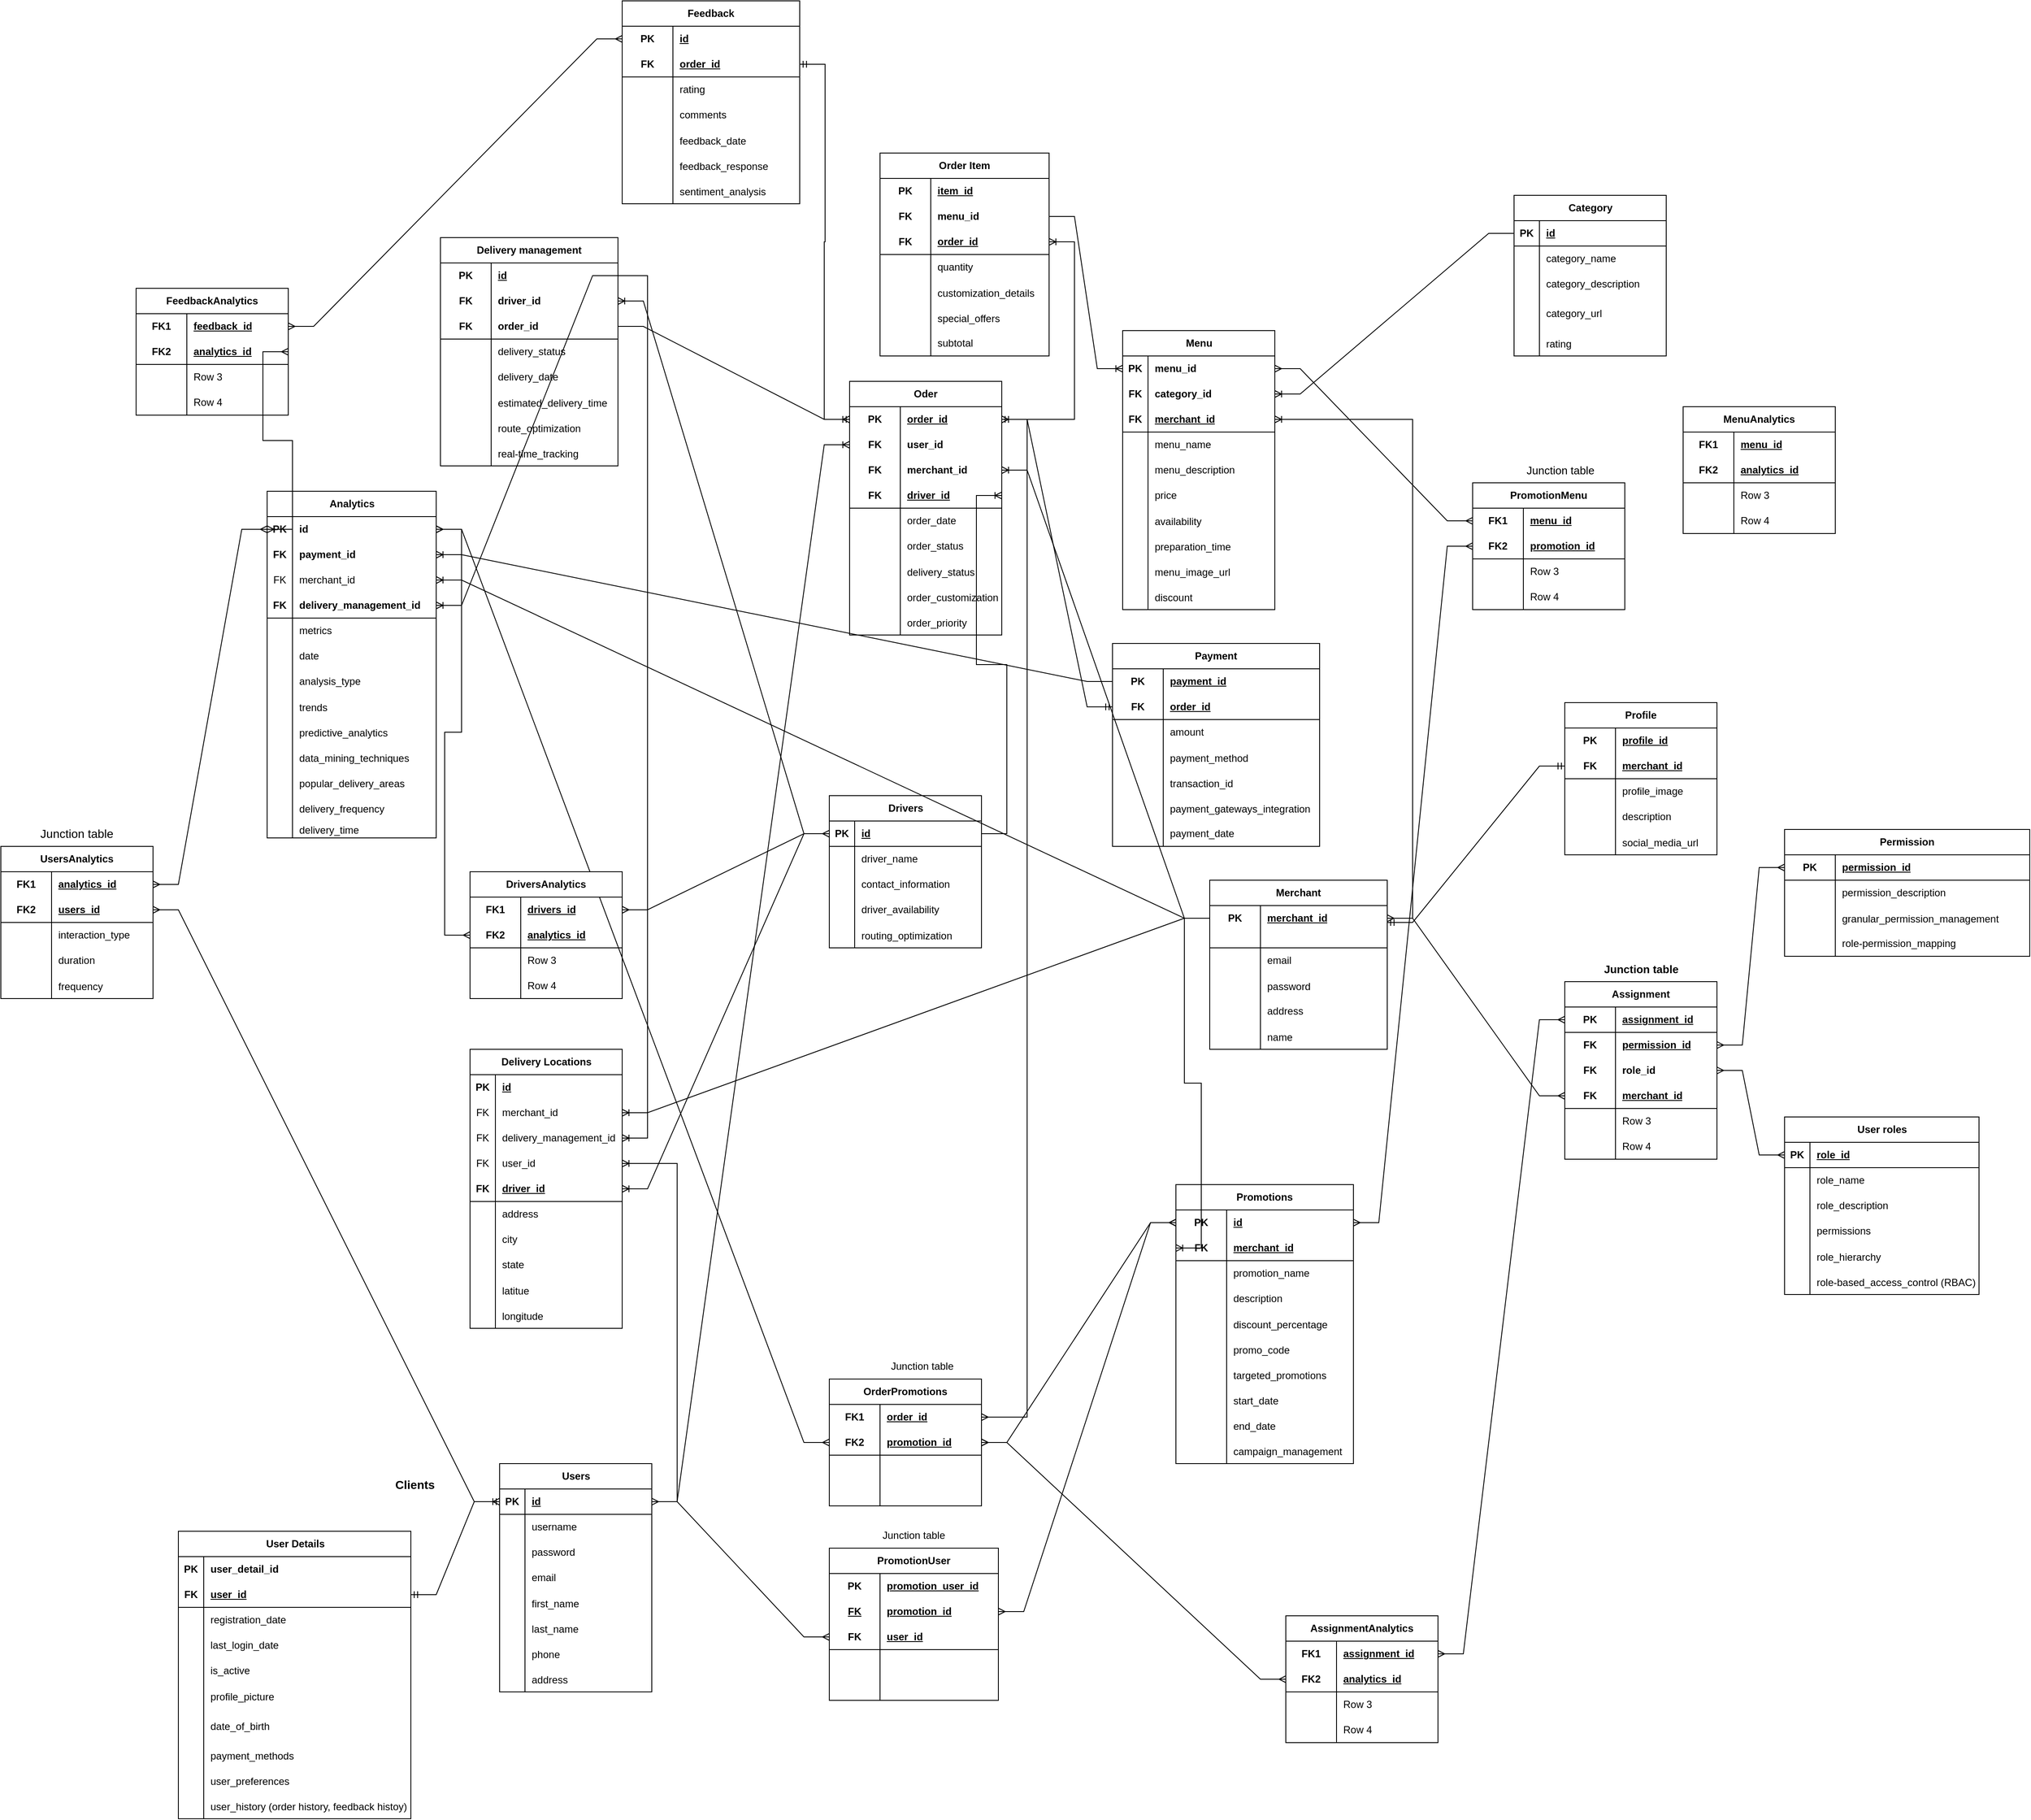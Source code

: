 <mxfile version="23.1.2" type="github" pages="2">
  <diagram id="C5RBs43oDa-KdzZeNtuy" name="Page-1">
    <mxGraphModel dx="1912" dy="1750" grid="1" gridSize="10" guides="1" tooltips="1" connect="1" arrows="1" fold="1" page="1" pageScale="1" pageWidth="827" pageHeight="1169" math="0" shadow="0">
      <root>
        <mxCell id="WIyWlLk6GJQsqaUBKTNV-0" />
        <mxCell id="WIyWlLk6GJQsqaUBKTNV-1" parent="WIyWlLk6GJQsqaUBKTNV-0" />
        <mxCell id="VFo2UUb4TXvu0ymK1jph-75" value="Merchant" style="shape=table;startSize=30;container=1;collapsible=1;childLayout=tableLayout;fixedRows=1;rowLines=0;fontStyle=1;align=center;resizeLast=1;html=1;whiteSpace=wrap;" parent="WIyWlLk6GJQsqaUBKTNV-1" vertex="1">
          <mxGeometry x="750" y="780" width="210" height="200" as="geometry" />
        </mxCell>
        <mxCell id="VFo2UUb4TXvu0ymK1jph-76" value="" style="shape=tableRow;horizontal=0;startSize=0;swimlaneHead=0;swimlaneBody=0;fillColor=none;collapsible=0;dropTarget=0;points=[[0,0.5],[1,0.5]];portConstraint=eastwest;top=0;left=0;right=0;bottom=0;html=1;" parent="VFo2UUb4TXvu0ymK1jph-75" vertex="1">
          <mxGeometry y="30" width="210" height="30" as="geometry" />
        </mxCell>
        <mxCell id="VFo2UUb4TXvu0ymK1jph-77" value="PK" style="shape=partialRectangle;connectable=0;fillColor=none;top=0;left=0;bottom=0;right=0;fontStyle=1;overflow=hidden;html=1;whiteSpace=wrap;" parent="VFo2UUb4TXvu0ymK1jph-76" vertex="1">
          <mxGeometry width="60" height="30" as="geometry">
            <mxRectangle width="60" height="30" as="alternateBounds" />
          </mxGeometry>
        </mxCell>
        <mxCell id="VFo2UUb4TXvu0ymK1jph-78" value="merchant_id" style="shape=partialRectangle;connectable=0;fillColor=none;top=0;left=0;bottom=0;right=0;align=left;spacingLeft=6;fontStyle=5;overflow=hidden;html=1;whiteSpace=wrap;" parent="VFo2UUb4TXvu0ymK1jph-76" vertex="1">
          <mxGeometry x="60" width="150" height="30" as="geometry">
            <mxRectangle width="150" height="30" as="alternateBounds" />
          </mxGeometry>
        </mxCell>
        <mxCell id="VFo2UUb4TXvu0ymK1jph-79" value="" style="shape=tableRow;horizontal=0;startSize=0;swimlaneHead=0;swimlaneBody=0;fillColor=none;collapsible=0;dropTarget=0;points=[[0,0.5],[1,0.5]];portConstraint=eastwest;top=0;left=0;right=0;bottom=1;html=1;" parent="VFo2UUb4TXvu0ymK1jph-75" vertex="1">
          <mxGeometry y="60" width="210" height="20" as="geometry" />
        </mxCell>
        <mxCell id="VFo2UUb4TXvu0ymK1jph-80" value="" style="shape=partialRectangle;connectable=0;fillColor=none;top=0;left=0;bottom=0;right=0;fontStyle=1;overflow=hidden;html=1;whiteSpace=wrap;" parent="VFo2UUb4TXvu0ymK1jph-79" vertex="1">
          <mxGeometry width="60" height="20" as="geometry">
            <mxRectangle width="60" height="20" as="alternateBounds" />
          </mxGeometry>
        </mxCell>
        <mxCell id="VFo2UUb4TXvu0ymK1jph-81" value="" style="shape=partialRectangle;connectable=0;fillColor=none;top=0;left=0;bottom=0;right=0;align=left;spacingLeft=6;fontStyle=5;overflow=hidden;html=1;whiteSpace=wrap;" parent="VFo2UUb4TXvu0ymK1jph-79" vertex="1">
          <mxGeometry x="60" width="150" height="20" as="geometry">
            <mxRectangle width="150" height="20" as="alternateBounds" />
          </mxGeometry>
        </mxCell>
        <mxCell id="VFo2UUb4TXvu0ymK1jph-82" value="" style="shape=tableRow;horizontal=0;startSize=0;swimlaneHead=0;swimlaneBody=0;fillColor=none;collapsible=0;dropTarget=0;points=[[0,0.5],[1,0.5]];portConstraint=eastwest;top=0;left=0;right=0;bottom=0;html=1;" parent="VFo2UUb4TXvu0ymK1jph-75" vertex="1">
          <mxGeometry y="80" width="210" height="30" as="geometry" />
        </mxCell>
        <mxCell id="VFo2UUb4TXvu0ymK1jph-83" value="" style="shape=partialRectangle;connectable=0;fillColor=none;top=0;left=0;bottom=0;right=0;editable=1;overflow=hidden;html=1;whiteSpace=wrap;" parent="VFo2UUb4TXvu0ymK1jph-82" vertex="1">
          <mxGeometry width="60" height="30" as="geometry">
            <mxRectangle width="60" height="30" as="alternateBounds" />
          </mxGeometry>
        </mxCell>
        <mxCell id="VFo2UUb4TXvu0ymK1jph-84" value="email" style="shape=partialRectangle;connectable=0;fillColor=none;top=0;left=0;bottom=0;right=0;align=left;spacingLeft=6;overflow=hidden;html=1;whiteSpace=wrap;" parent="VFo2UUb4TXvu0ymK1jph-82" vertex="1">
          <mxGeometry x="60" width="150" height="30" as="geometry">
            <mxRectangle width="150" height="30" as="alternateBounds" />
          </mxGeometry>
        </mxCell>
        <mxCell id="JbpBVPICQGIDOeNv6BYg-51" value="" style="shape=tableRow;horizontal=0;startSize=0;swimlaneHead=0;swimlaneBody=0;fillColor=none;collapsible=0;dropTarget=0;points=[[0,0.5],[1,0.5]];portConstraint=eastwest;top=0;left=0;right=0;bottom=0;" parent="VFo2UUb4TXvu0ymK1jph-75" vertex="1">
          <mxGeometry y="110" width="210" height="30" as="geometry" />
        </mxCell>
        <mxCell id="JbpBVPICQGIDOeNv6BYg-52" value="" style="shape=partialRectangle;connectable=0;fillColor=none;top=0;left=0;bottom=0;right=0;editable=1;overflow=hidden;" parent="JbpBVPICQGIDOeNv6BYg-51" vertex="1">
          <mxGeometry width="60" height="30" as="geometry">
            <mxRectangle width="60" height="30" as="alternateBounds" />
          </mxGeometry>
        </mxCell>
        <mxCell id="JbpBVPICQGIDOeNv6BYg-53" value="password" style="shape=partialRectangle;connectable=0;fillColor=none;top=0;left=0;bottom=0;right=0;align=left;spacingLeft=6;overflow=hidden;" parent="JbpBVPICQGIDOeNv6BYg-51" vertex="1">
          <mxGeometry x="60" width="150" height="30" as="geometry">
            <mxRectangle width="150" height="30" as="alternateBounds" />
          </mxGeometry>
        </mxCell>
        <mxCell id="VFo2UUb4TXvu0ymK1jph-85" value="" style="shape=tableRow;horizontal=0;startSize=0;swimlaneHead=0;swimlaneBody=0;fillColor=none;collapsible=0;dropTarget=0;points=[[0,0.5],[1,0.5]];portConstraint=eastwest;top=0;left=0;right=0;bottom=0;html=1;" parent="VFo2UUb4TXvu0ymK1jph-75" vertex="1">
          <mxGeometry y="140" width="210" height="30" as="geometry" />
        </mxCell>
        <mxCell id="VFo2UUb4TXvu0ymK1jph-86" value="" style="shape=partialRectangle;connectable=0;fillColor=none;top=0;left=0;bottom=0;right=0;editable=1;overflow=hidden;html=1;whiteSpace=wrap;" parent="VFo2UUb4TXvu0ymK1jph-85" vertex="1">
          <mxGeometry width="60" height="30" as="geometry">
            <mxRectangle width="60" height="30" as="alternateBounds" />
          </mxGeometry>
        </mxCell>
        <mxCell id="VFo2UUb4TXvu0ymK1jph-87" value="address" style="shape=partialRectangle;connectable=0;fillColor=none;top=0;left=0;bottom=0;right=0;align=left;spacingLeft=6;overflow=hidden;html=1;whiteSpace=wrap;" parent="VFo2UUb4TXvu0ymK1jph-85" vertex="1">
          <mxGeometry x="60" width="150" height="30" as="geometry">
            <mxRectangle width="150" height="30" as="alternateBounds" />
          </mxGeometry>
        </mxCell>
        <mxCell id="JbpBVPICQGIDOeNv6BYg-55" value="" style="shape=tableRow;horizontal=0;startSize=0;swimlaneHead=0;swimlaneBody=0;fillColor=none;collapsible=0;dropTarget=0;points=[[0,0.5],[1,0.5]];portConstraint=eastwest;top=0;left=0;right=0;bottom=0;" parent="VFo2UUb4TXvu0ymK1jph-75" vertex="1">
          <mxGeometry y="170" width="210" height="30" as="geometry" />
        </mxCell>
        <mxCell id="JbpBVPICQGIDOeNv6BYg-56" value="" style="shape=partialRectangle;connectable=0;fillColor=none;top=0;left=0;bottom=0;right=0;editable=1;overflow=hidden;" parent="JbpBVPICQGIDOeNv6BYg-55" vertex="1">
          <mxGeometry width="60" height="30" as="geometry">
            <mxRectangle width="60" height="30" as="alternateBounds" />
          </mxGeometry>
        </mxCell>
        <mxCell id="JbpBVPICQGIDOeNv6BYg-57" value="name" style="shape=partialRectangle;connectable=0;fillColor=none;top=0;left=0;bottom=0;right=0;align=left;spacingLeft=6;overflow=hidden;" parent="JbpBVPICQGIDOeNv6BYg-55" vertex="1">
          <mxGeometry x="60" width="150" height="30" as="geometry">
            <mxRectangle width="150" height="30" as="alternateBounds" />
          </mxGeometry>
        </mxCell>
        <mxCell id="VFo2UUb4TXvu0ymK1jph-106" value="Menu" style="shape=table;startSize=30;container=1;collapsible=1;childLayout=tableLayout;fixedRows=1;rowLines=0;fontStyle=1;align=center;resizeLast=1;html=1;" parent="WIyWlLk6GJQsqaUBKTNV-1" vertex="1">
          <mxGeometry x="647" y="130" width="180" height="330" as="geometry" />
        </mxCell>
        <mxCell id="VFo2UUb4TXvu0ymK1jph-141" value="" style="shape=tableRow;horizontal=0;startSize=0;swimlaneHead=0;swimlaneBody=0;fillColor=none;collapsible=0;dropTarget=0;points=[[0,0.5],[1,0.5]];portConstraint=eastwest;top=0;left=0;right=0;bottom=0;" parent="VFo2UUb4TXvu0ymK1jph-106" vertex="1">
          <mxGeometry y="30" width="180" height="30" as="geometry" />
        </mxCell>
        <mxCell id="VFo2UUb4TXvu0ymK1jph-142" value="PK" style="shape=partialRectangle;connectable=0;fillColor=none;top=0;left=0;bottom=0;right=0;fontStyle=1;overflow=hidden;whiteSpace=wrap;html=1;" parent="VFo2UUb4TXvu0ymK1jph-141" vertex="1">
          <mxGeometry width="30" height="30" as="geometry">
            <mxRectangle width="30" height="30" as="alternateBounds" />
          </mxGeometry>
        </mxCell>
        <mxCell id="VFo2UUb4TXvu0ymK1jph-143" value="&lt;b&gt;menu_id&lt;/b&gt;" style="shape=partialRectangle;connectable=0;fillColor=none;top=0;left=0;bottom=0;right=0;align=left;spacingLeft=6;fontStyle=0;overflow=hidden;whiteSpace=wrap;html=1;" parent="VFo2UUb4TXvu0ymK1jph-141" vertex="1">
          <mxGeometry x="30" width="150" height="30" as="geometry">
            <mxRectangle width="150" height="30" as="alternateBounds" />
          </mxGeometry>
        </mxCell>
        <mxCell id="VFo2UUb4TXvu0ymK1jph-210" value="" style="shape=tableRow;horizontal=0;startSize=0;swimlaneHead=0;swimlaneBody=0;fillColor=none;collapsible=0;dropTarget=0;points=[[0,0.5],[1,0.5]];portConstraint=eastwest;top=0;left=0;right=0;bottom=0;" parent="VFo2UUb4TXvu0ymK1jph-106" vertex="1">
          <mxGeometry y="60" width="180" height="30" as="geometry" />
        </mxCell>
        <mxCell id="VFo2UUb4TXvu0ymK1jph-211" value="FK" style="shape=partialRectangle;connectable=0;fillColor=none;top=0;left=0;bottom=0;right=0;fontStyle=1;overflow=hidden;whiteSpace=wrap;html=1;" parent="VFo2UUb4TXvu0ymK1jph-210" vertex="1">
          <mxGeometry width="30" height="30" as="geometry">
            <mxRectangle width="30" height="30" as="alternateBounds" />
          </mxGeometry>
        </mxCell>
        <mxCell id="VFo2UUb4TXvu0ymK1jph-212" value="category_id" style="shape=partialRectangle;connectable=0;fillColor=none;top=0;left=0;bottom=0;right=0;align=left;spacingLeft=6;fontStyle=1;overflow=hidden;whiteSpace=wrap;html=1;" parent="VFo2UUb4TXvu0ymK1jph-210" vertex="1">
          <mxGeometry x="30" width="150" height="30" as="geometry">
            <mxRectangle width="150" height="30" as="alternateBounds" />
          </mxGeometry>
        </mxCell>
        <mxCell id="VFo2UUb4TXvu0ymK1jph-107" value="" style="shape=tableRow;horizontal=0;startSize=0;swimlaneHead=0;swimlaneBody=0;fillColor=none;collapsible=0;dropTarget=0;points=[[0,0.5],[1,0.5]];portConstraint=eastwest;top=0;left=0;right=0;bottom=1;" parent="VFo2UUb4TXvu0ymK1jph-106" vertex="1">
          <mxGeometry y="90" width="180" height="30" as="geometry" />
        </mxCell>
        <mxCell id="VFo2UUb4TXvu0ymK1jph-108" value="FK" style="shape=partialRectangle;connectable=0;fillColor=none;top=0;left=0;bottom=0;right=0;fontStyle=1;overflow=hidden;whiteSpace=wrap;html=1;" parent="VFo2UUb4TXvu0ymK1jph-107" vertex="1">
          <mxGeometry width="30" height="30" as="geometry">
            <mxRectangle width="30" height="30" as="alternateBounds" />
          </mxGeometry>
        </mxCell>
        <mxCell id="VFo2UUb4TXvu0ymK1jph-109" value="merchant_id" style="shape=partialRectangle;connectable=0;fillColor=none;top=0;left=0;bottom=0;right=0;align=left;spacingLeft=6;fontStyle=5;overflow=hidden;whiteSpace=wrap;html=1;" parent="VFo2UUb4TXvu0ymK1jph-107" vertex="1">
          <mxGeometry x="30" width="150" height="30" as="geometry">
            <mxRectangle width="150" height="30" as="alternateBounds" />
          </mxGeometry>
        </mxCell>
        <mxCell id="VFo2UUb4TXvu0ymK1jph-110" value="" style="shape=tableRow;horizontal=0;startSize=0;swimlaneHead=0;swimlaneBody=0;fillColor=none;collapsible=0;dropTarget=0;points=[[0,0.5],[1,0.5]];portConstraint=eastwest;top=0;left=0;right=0;bottom=0;" parent="VFo2UUb4TXvu0ymK1jph-106" vertex="1">
          <mxGeometry y="120" width="180" height="30" as="geometry" />
        </mxCell>
        <mxCell id="VFo2UUb4TXvu0ymK1jph-111" value="" style="shape=partialRectangle;connectable=0;fillColor=none;top=0;left=0;bottom=0;right=0;editable=1;overflow=hidden;whiteSpace=wrap;html=1;" parent="VFo2UUb4TXvu0ymK1jph-110" vertex="1">
          <mxGeometry width="30" height="30" as="geometry">
            <mxRectangle width="30" height="30" as="alternateBounds" />
          </mxGeometry>
        </mxCell>
        <mxCell id="VFo2UUb4TXvu0ymK1jph-112" value="menu_name" style="shape=partialRectangle;connectable=0;fillColor=none;top=0;left=0;bottom=0;right=0;align=left;spacingLeft=6;overflow=hidden;whiteSpace=wrap;html=1;" parent="VFo2UUb4TXvu0ymK1jph-110" vertex="1">
          <mxGeometry x="30" width="150" height="30" as="geometry">
            <mxRectangle width="150" height="30" as="alternateBounds" />
          </mxGeometry>
        </mxCell>
        <mxCell id="VFo2UUb4TXvu0ymK1jph-113" value="" style="shape=tableRow;horizontal=0;startSize=0;swimlaneHead=0;swimlaneBody=0;fillColor=none;collapsible=0;dropTarget=0;points=[[0,0.5],[1,0.5]];portConstraint=eastwest;top=0;left=0;right=0;bottom=0;" parent="VFo2UUb4TXvu0ymK1jph-106" vertex="1">
          <mxGeometry y="150" width="180" height="30" as="geometry" />
        </mxCell>
        <mxCell id="VFo2UUb4TXvu0ymK1jph-114" value="" style="shape=partialRectangle;connectable=0;fillColor=none;top=0;left=0;bottom=0;right=0;editable=1;overflow=hidden;whiteSpace=wrap;html=1;" parent="VFo2UUb4TXvu0ymK1jph-113" vertex="1">
          <mxGeometry width="30" height="30" as="geometry">
            <mxRectangle width="30" height="30" as="alternateBounds" />
          </mxGeometry>
        </mxCell>
        <mxCell id="VFo2UUb4TXvu0ymK1jph-115" value="menu_description" style="shape=partialRectangle;connectable=0;fillColor=none;top=0;left=0;bottom=0;right=0;align=left;spacingLeft=6;overflow=hidden;whiteSpace=wrap;html=1;" parent="VFo2UUb4TXvu0ymK1jph-113" vertex="1">
          <mxGeometry x="30" width="150" height="30" as="geometry">
            <mxRectangle width="150" height="30" as="alternateBounds" />
          </mxGeometry>
        </mxCell>
        <mxCell id="VFo2UUb4TXvu0ymK1jph-116" value="" style="shape=tableRow;horizontal=0;startSize=0;swimlaneHead=0;swimlaneBody=0;fillColor=none;collapsible=0;dropTarget=0;points=[[0,0.5],[1,0.5]];portConstraint=eastwest;top=0;left=0;right=0;bottom=0;" parent="VFo2UUb4TXvu0ymK1jph-106" vertex="1">
          <mxGeometry y="180" width="180" height="30" as="geometry" />
        </mxCell>
        <mxCell id="VFo2UUb4TXvu0ymK1jph-117" value="" style="shape=partialRectangle;connectable=0;fillColor=none;top=0;left=0;bottom=0;right=0;editable=1;overflow=hidden;whiteSpace=wrap;html=1;" parent="VFo2UUb4TXvu0ymK1jph-116" vertex="1">
          <mxGeometry width="30" height="30" as="geometry">
            <mxRectangle width="30" height="30" as="alternateBounds" />
          </mxGeometry>
        </mxCell>
        <mxCell id="VFo2UUb4TXvu0ymK1jph-118" value="price" style="shape=partialRectangle;connectable=0;fillColor=none;top=0;left=0;bottom=0;right=0;align=left;spacingLeft=6;overflow=hidden;whiteSpace=wrap;html=1;" parent="VFo2UUb4TXvu0ymK1jph-116" vertex="1">
          <mxGeometry x="30" width="150" height="30" as="geometry">
            <mxRectangle width="150" height="30" as="alternateBounds" />
          </mxGeometry>
        </mxCell>
        <mxCell id="JbpBVPICQGIDOeNv6BYg-58" value="" style="shape=tableRow;horizontal=0;startSize=0;swimlaneHead=0;swimlaneBody=0;fillColor=none;collapsible=0;dropTarget=0;points=[[0,0.5],[1,0.5]];portConstraint=eastwest;top=0;left=0;right=0;bottom=0;" parent="VFo2UUb4TXvu0ymK1jph-106" vertex="1">
          <mxGeometry y="210" width="180" height="30" as="geometry" />
        </mxCell>
        <mxCell id="JbpBVPICQGIDOeNv6BYg-59" value="" style="shape=partialRectangle;connectable=0;fillColor=none;top=0;left=0;bottom=0;right=0;editable=1;overflow=hidden;" parent="JbpBVPICQGIDOeNv6BYg-58" vertex="1">
          <mxGeometry width="30" height="30" as="geometry">
            <mxRectangle width="30" height="30" as="alternateBounds" />
          </mxGeometry>
        </mxCell>
        <mxCell id="JbpBVPICQGIDOeNv6BYg-60" value="availability" style="shape=partialRectangle;connectable=0;fillColor=none;top=0;left=0;bottom=0;right=0;align=left;spacingLeft=6;overflow=hidden;" parent="JbpBVPICQGIDOeNv6BYg-58" vertex="1">
          <mxGeometry x="30" width="150" height="30" as="geometry">
            <mxRectangle width="150" height="30" as="alternateBounds" />
          </mxGeometry>
        </mxCell>
        <mxCell id="JbpBVPICQGIDOeNv6BYg-64" value="" style="shape=tableRow;horizontal=0;startSize=0;swimlaneHead=0;swimlaneBody=0;fillColor=none;collapsible=0;dropTarget=0;points=[[0,0.5],[1,0.5]];portConstraint=eastwest;top=0;left=0;right=0;bottom=0;" parent="VFo2UUb4TXvu0ymK1jph-106" vertex="1">
          <mxGeometry y="240" width="180" height="30" as="geometry" />
        </mxCell>
        <mxCell id="JbpBVPICQGIDOeNv6BYg-65" value="" style="shape=partialRectangle;connectable=0;fillColor=none;top=0;left=0;bottom=0;right=0;editable=1;overflow=hidden;" parent="JbpBVPICQGIDOeNv6BYg-64" vertex="1">
          <mxGeometry width="30" height="30" as="geometry">
            <mxRectangle width="30" height="30" as="alternateBounds" />
          </mxGeometry>
        </mxCell>
        <mxCell id="JbpBVPICQGIDOeNv6BYg-66" value="preparation_time" style="shape=partialRectangle;connectable=0;fillColor=none;top=0;left=0;bottom=0;right=0;align=left;spacingLeft=6;overflow=hidden;" parent="JbpBVPICQGIDOeNv6BYg-64" vertex="1">
          <mxGeometry x="30" width="150" height="30" as="geometry">
            <mxRectangle width="150" height="30" as="alternateBounds" />
          </mxGeometry>
        </mxCell>
        <mxCell id="JbpBVPICQGIDOeNv6BYg-61" value="" style="shape=tableRow;horizontal=0;startSize=0;swimlaneHead=0;swimlaneBody=0;fillColor=none;collapsible=0;dropTarget=0;points=[[0,0.5],[1,0.5]];portConstraint=eastwest;top=0;left=0;right=0;bottom=0;" parent="VFo2UUb4TXvu0ymK1jph-106" vertex="1">
          <mxGeometry y="270" width="180" height="30" as="geometry" />
        </mxCell>
        <mxCell id="JbpBVPICQGIDOeNv6BYg-62" value="" style="shape=partialRectangle;connectable=0;fillColor=none;top=0;left=0;bottom=0;right=0;editable=1;overflow=hidden;" parent="JbpBVPICQGIDOeNv6BYg-61" vertex="1">
          <mxGeometry width="30" height="30" as="geometry">
            <mxRectangle width="30" height="30" as="alternateBounds" />
          </mxGeometry>
        </mxCell>
        <mxCell id="JbpBVPICQGIDOeNv6BYg-63" value="menu_image_url" style="shape=partialRectangle;connectable=0;fillColor=none;top=0;left=0;bottom=0;right=0;align=left;spacingLeft=6;overflow=hidden;" parent="JbpBVPICQGIDOeNv6BYg-61" vertex="1">
          <mxGeometry x="30" width="150" height="30" as="geometry">
            <mxRectangle width="150" height="30" as="alternateBounds" />
          </mxGeometry>
        </mxCell>
        <mxCell id="JbpBVPICQGIDOeNv6BYg-67" value="" style="shape=tableRow;horizontal=0;startSize=0;swimlaneHead=0;swimlaneBody=0;fillColor=none;collapsible=0;dropTarget=0;points=[[0,0.5],[1,0.5]];portConstraint=eastwest;top=0;left=0;right=0;bottom=0;" parent="VFo2UUb4TXvu0ymK1jph-106" vertex="1">
          <mxGeometry y="300" width="180" height="30" as="geometry" />
        </mxCell>
        <mxCell id="JbpBVPICQGIDOeNv6BYg-68" value="" style="shape=partialRectangle;connectable=0;fillColor=none;top=0;left=0;bottom=0;right=0;editable=1;overflow=hidden;" parent="JbpBVPICQGIDOeNv6BYg-67" vertex="1">
          <mxGeometry width="30" height="30" as="geometry">
            <mxRectangle width="30" height="30" as="alternateBounds" />
          </mxGeometry>
        </mxCell>
        <mxCell id="JbpBVPICQGIDOeNv6BYg-69" value="discount" style="shape=partialRectangle;connectable=0;fillColor=none;top=0;left=0;bottom=0;right=0;align=left;spacingLeft=6;overflow=hidden;" parent="JbpBVPICQGIDOeNv6BYg-67" vertex="1">
          <mxGeometry x="30" width="150" height="30" as="geometry">
            <mxRectangle width="150" height="30" as="alternateBounds" />
          </mxGeometry>
        </mxCell>
        <mxCell id="VFo2UUb4TXvu0ymK1jph-123" value="Profile" style="shape=table;startSize=30;container=1;collapsible=1;childLayout=tableLayout;fixedRows=1;rowLines=0;fontStyle=1;align=center;resizeLast=1;html=1;whiteSpace=wrap;" parent="WIyWlLk6GJQsqaUBKTNV-1" vertex="1">
          <mxGeometry x="1170" y="570" width="180" height="180" as="geometry" />
        </mxCell>
        <mxCell id="VFo2UUb4TXvu0ymK1jph-124" value="" style="shape=tableRow;horizontal=0;startSize=0;swimlaneHead=0;swimlaneBody=0;fillColor=none;collapsible=0;dropTarget=0;points=[[0,0.5],[1,0.5]];portConstraint=eastwest;top=0;left=0;right=0;bottom=0;html=1;" parent="VFo2UUb4TXvu0ymK1jph-123" vertex="1">
          <mxGeometry y="30" width="180" height="30" as="geometry" />
        </mxCell>
        <mxCell id="VFo2UUb4TXvu0ymK1jph-125" value="PK&lt;br&gt;" style="shape=partialRectangle;connectable=0;fillColor=none;top=0;left=0;bottom=0;right=0;fontStyle=1;overflow=hidden;html=1;whiteSpace=wrap;" parent="VFo2UUb4TXvu0ymK1jph-124" vertex="1">
          <mxGeometry width="60" height="30" as="geometry">
            <mxRectangle width="60" height="30" as="alternateBounds" />
          </mxGeometry>
        </mxCell>
        <mxCell id="VFo2UUb4TXvu0ymK1jph-126" value="profile_id" style="shape=partialRectangle;connectable=0;fillColor=none;top=0;left=0;bottom=0;right=0;align=left;spacingLeft=6;fontStyle=5;overflow=hidden;html=1;whiteSpace=wrap;" parent="VFo2UUb4TXvu0ymK1jph-124" vertex="1">
          <mxGeometry x="60" width="120" height="30" as="geometry">
            <mxRectangle width="120" height="30" as="alternateBounds" />
          </mxGeometry>
        </mxCell>
        <mxCell id="VFo2UUb4TXvu0ymK1jph-127" value="" style="shape=tableRow;horizontal=0;startSize=0;swimlaneHead=0;swimlaneBody=0;fillColor=none;collapsible=0;dropTarget=0;points=[[0,0.5],[1,0.5]];portConstraint=eastwest;top=0;left=0;right=0;bottom=1;html=1;" parent="VFo2UUb4TXvu0ymK1jph-123" vertex="1">
          <mxGeometry y="60" width="180" height="30" as="geometry" />
        </mxCell>
        <mxCell id="VFo2UUb4TXvu0ymK1jph-128" value="FK" style="shape=partialRectangle;connectable=0;fillColor=none;top=0;left=0;bottom=0;right=0;fontStyle=1;overflow=hidden;html=1;whiteSpace=wrap;" parent="VFo2UUb4TXvu0ymK1jph-127" vertex="1">
          <mxGeometry width="60" height="30" as="geometry">
            <mxRectangle width="60" height="30" as="alternateBounds" />
          </mxGeometry>
        </mxCell>
        <mxCell id="VFo2UUb4TXvu0ymK1jph-129" value="merchant_id" style="shape=partialRectangle;connectable=0;fillColor=none;top=0;left=0;bottom=0;right=0;align=left;spacingLeft=6;fontStyle=5;overflow=hidden;html=1;whiteSpace=wrap;" parent="VFo2UUb4TXvu0ymK1jph-127" vertex="1">
          <mxGeometry x="60" width="120" height="30" as="geometry">
            <mxRectangle width="120" height="30" as="alternateBounds" />
          </mxGeometry>
        </mxCell>
        <mxCell id="VFo2UUb4TXvu0ymK1jph-130" value="" style="shape=tableRow;horizontal=0;startSize=0;swimlaneHead=0;swimlaneBody=0;fillColor=none;collapsible=0;dropTarget=0;points=[[0,0.5],[1,0.5]];portConstraint=eastwest;top=0;left=0;right=0;bottom=0;html=1;" parent="VFo2UUb4TXvu0ymK1jph-123" vertex="1">
          <mxGeometry y="90" width="180" height="30" as="geometry" />
        </mxCell>
        <mxCell id="VFo2UUb4TXvu0ymK1jph-131" value="" style="shape=partialRectangle;connectable=0;fillColor=none;top=0;left=0;bottom=0;right=0;editable=1;overflow=hidden;html=1;whiteSpace=wrap;" parent="VFo2UUb4TXvu0ymK1jph-130" vertex="1">
          <mxGeometry width="60" height="30" as="geometry">
            <mxRectangle width="60" height="30" as="alternateBounds" />
          </mxGeometry>
        </mxCell>
        <mxCell id="VFo2UUb4TXvu0ymK1jph-132" value="profile_image&lt;span style=&quot;white-space: pre;&quot;&gt;&#x9;&lt;/span&gt;&lt;span style=&quot;white-space: pre;&quot;&gt;&#x9;&lt;/span&gt;" style="shape=partialRectangle;connectable=0;fillColor=none;top=0;left=0;bottom=0;right=0;align=left;spacingLeft=6;overflow=hidden;html=1;whiteSpace=wrap;" parent="VFo2UUb4TXvu0ymK1jph-130" vertex="1">
          <mxGeometry x="60" width="120" height="30" as="geometry">
            <mxRectangle width="120" height="30" as="alternateBounds" />
          </mxGeometry>
        </mxCell>
        <mxCell id="VFo2UUb4TXvu0ymK1jph-133" value="" style="shape=tableRow;horizontal=0;startSize=0;swimlaneHead=0;swimlaneBody=0;fillColor=none;collapsible=0;dropTarget=0;points=[[0,0.5],[1,0.5]];portConstraint=eastwest;top=0;left=0;right=0;bottom=0;html=1;" parent="VFo2UUb4TXvu0ymK1jph-123" vertex="1">
          <mxGeometry y="120" width="180" height="30" as="geometry" />
        </mxCell>
        <mxCell id="VFo2UUb4TXvu0ymK1jph-134" value="" style="shape=partialRectangle;connectable=0;fillColor=none;top=0;left=0;bottom=0;right=0;editable=1;overflow=hidden;html=1;whiteSpace=wrap;" parent="VFo2UUb4TXvu0ymK1jph-133" vertex="1">
          <mxGeometry width="60" height="30" as="geometry">
            <mxRectangle width="60" height="30" as="alternateBounds" />
          </mxGeometry>
        </mxCell>
        <mxCell id="VFo2UUb4TXvu0ymK1jph-135" value="description" style="shape=partialRectangle;connectable=0;fillColor=none;top=0;left=0;bottom=0;right=0;align=left;spacingLeft=6;overflow=hidden;html=1;whiteSpace=wrap;" parent="VFo2UUb4TXvu0ymK1jph-133" vertex="1">
          <mxGeometry x="60" width="120" height="30" as="geometry">
            <mxRectangle width="120" height="30" as="alternateBounds" />
          </mxGeometry>
        </mxCell>
        <mxCell id="JbpBVPICQGIDOeNv6BYg-108" value="" style="shape=tableRow;horizontal=0;startSize=0;swimlaneHead=0;swimlaneBody=0;fillColor=none;collapsible=0;dropTarget=0;points=[[0,0.5],[1,0.5]];portConstraint=eastwest;top=0;left=0;right=0;bottom=0;" parent="VFo2UUb4TXvu0ymK1jph-123" vertex="1">
          <mxGeometry y="150" width="180" height="30" as="geometry" />
        </mxCell>
        <mxCell id="JbpBVPICQGIDOeNv6BYg-109" value="" style="shape=partialRectangle;connectable=0;fillColor=none;top=0;left=0;bottom=0;right=0;editable=1;overflow=hidden;" parent="JbpBVPICQGIDOeNv6BYg-108" vertex="1">
          <mxGeometry width="60" height="30" as="geometry">
            <mxRectangle width="60" height="30" as="alternateBounds" />
          </mxGeometry>
        </mxCell>
        <mxCell id="JbpBVPICQGIDOeNv6BYg-110" value="social_media_url" style="shape=partialRectangle;connectable=0;fillColor=none;top=0;left=0;bottom=0;right=0;align=left;spacingLeft=6;overflow=hidden;" parent="JbpBVPICQGIDOeNv6BYg-108" vertex="1">
          <mxGeometry x="60" width="120" height="30" as="geometry">
            <mxRectangle width="120" height="30" as="alternateBounds" />
          </mxGeometry>
        </mxCell>
        <mxCell id="VFo2UUb4TXvu0ymK1jph-137" value="" style="edgeStyle=entityRelationEdgeStyle;fontSize=12;html=1;endArrow=ERmandOne;startArrow=ERmandOne;rounded=0;entryX=0;entryY=0.5;entryDx=0;entryDy=0;exitX=1;exitY=0.25;exitDx=0;exitDy=0;" parent="WIyWlLk6GJQsqaUBKTNV-1" source="VFo2UUb4TXvu0ymK1jph-75" target="VFo2UUb4TXvu0ymK1jph-127" edge="1">
          <mxGeometry width="100" height="100" relative="1" as="geometry">
            <mxPoint x="480" y="70" as="sourcePoint" />
            <mxPoint x="670" y="290" as="targetPoint" />
            <Array as="points">
              <mxPoint x="600" y="125" />
              <mxPoint x="610" y="110" />
            </Array>
          </mxGeometry>
        </mxCell>
        <mxCell id="VFo2UUb4TXvu0ymK1jph-138" value="" style="edgeStyle=entityRelationEdgeStyle;fontSize=12;html=1;endArrow=ERoneToMany;rounded=0;entryX=1;entryY=0.5;entryDx=0;entryDy=0;" parent="WIyWlLk6GJQsqaUBKTNV-1" source="VFo2UUb4TXvu0ymK1jph-76" target="VFo2UUb4TXvu0ymK1jph-107" edge="1">
          <mxGeometry width="100" height="100" relative="1" as="geometry">
            <mxPoint x="400" y="370" as="sourcePoint" />
            <mxPoint x="500" y="270" as="targetPoint" />
            <Array as="points">
              <mxPoint x="810" y="200" />
            </Array>
          </mxGeometry>
        </mxCell>
        <mxCell id="VFo2UUb4TXvu0ymK1jph-144" value="Order Item" style="shape=table;startSize=30;container=1;collapsible=1;childLayout=tableLayout;fixedRows=1;rowLines=0;fontStyle=1;align=center;resizeLast=1;html=1;whiteSpace=wrap;" parent="WIyWlLk6GJQsqaUBKTNV-1" vertex="1">
          <mxGeometry x="360" y="-80" width="200" height="240" as="geometry" />
        </mxCell>
        <mxCell id="VFo2UUb4TXvu0ymK1jph-145" value="" style="shape=tableRow;horizontal=0;startSize=0;swimlaneHead=0;swimlaneBody=0;fillColor=none;collapsible=0;dropTarget=0;points=[[0,0.5],[1,0.5]];portConstraint=eastwest;top=0;left=0;right=0;bottom=0;html=1;" parent="VFo2UUb4TXvu0ymK1jph-144" vertex="1">
          <mxGeometry y="30" width="200" height="30" as="geometry" />
        </mxCell>
        <mxCell id="VFo2UUb4TXvu0ymK1jph-146" value="PK" style="shape=partialRectangle;connectable=0;fillColor=none;top=0;left=0;bottom=0;right=0;fontStyle=1;overflow=hidden;html=1;whiteSpace=wrap;" parent="VFo2UUb4TXvu0ymK1jph-145" vertex="1">
          <mxGeometry width="60" height="30" as="geometry">
            <mxRectangle width="60" height="30" as="alternateBounds" />
          </mxGeometry>
        </mxCell>
        <mxCell id="VFo2UUb4TXvu0ymK1jph-147" value="item_id" style="shape=partialRectangle;connectable=0;fillColor=none;top=0;left=0;bottom=0;right=0;align=left;spacingLeft=6;fontStyle=5;overflow=hidden;html=1;whiteSpace=wrap;" parent="VFo2UUb4TXvu0ymK1jph-145" vertex="1">
          <mxGeometry x="60" width="140" height="30" as="geometry">
            <mxRectangle width="140" height="30" as="alternateBounds" />
          </mxGeometry>
        </mxCell>
        <mxCell id="VFo2UUb4TXvu0ymK1jph-158" value="" style="shape=tableRow;horizontal=0;startSize=0;swimlaneHead=0;swimlaneBody=0;fillColor=none;collapsible=0;dropTarget=0;points=[[0,0.5],[1,0.5]];portConstraint=eastwest;top=0;left=0;right=0;bottom=0;" parent="VFo2UUb4TXvu0ymK1jph-144" vertex="1">
          <mxGeometry y="60" width="200" height="30" as="geometry" />
        </mxCell>
        <mxCell id="VFo2UUb4TXvu0ymK1jph-159" value="FK" style="shape=partialRectangle;connectable=0;fillColor=none;top=0;left=0;bottom=0;right=0;fontStyle=1;overflow=hidden;whiteSpace=wrap;html=1;" parent="VFo2UUb4TXvu0ymK1jph-158" vertex="1">
          <mxGeometry width="60" height="30" as="geometry">
            <mxRectangle width="60" height="30" as="alternateBounds" />
          </mxGeometry>
        </mxCell>
        <mxCell id="VFo2UUb4TXvu0ymK1jph-160" value="menu_id" style="shape=partialRectangle;connectable=0;fillColor=none;top=0;left=0;bottom=0;right=0;align=left;spacingLeft=6;fontStyle=1;overflow=hidden;whiteSpace=wrap;html=1;" parent="VFo2UUb4TXvu0ymK1jph-158" vertex="1">
          <mxGeometry x="60" width="140" height="30" as="geometry">
            <mxRectangle width="140" height="30" as="alternateBounds" />
          </mxGeometry>
        </mxCell>
        <mxCell id="VFo2UUb4TXvu0ymK1jph-148" value="" style="shape=tableRow;horizontal=0;startSize=0;swimlaneHead=0;swimlaneBody=0;fillColor=none;collapsible=0;dropTarget=0;points=[[0,0.5],[1,0.5]];portConstraint=eastwest;top=0;left=0;right=0;bottom=1;html=1;" parent="VFo2UUb4TXvu0ymK1jph-144" vertex="1">
          <mxGeometry y="90" width="200" height="30" as="geometry" />
        </mxCell>
        <mxCell id="VFo2UUb4TXvu0ymK1jph-149" value="FK" style="shape=partialRectangle;connectable=0;fillColor=none;top=0;left=0;bottom=0;right=0;fontStyle=1;overflow=hidden;html=1;whiteSpace=wrap;" parent="VFo2UUb4TXvu0ymK1jph-148" vertex="1">
          <mxGeometry width="60" height="30" as="geometry">
            <mxRectangle width="60" height="30" as="alternateBounds" />
          </mxGeometry>
        </mxCell>
        <mxCell id="VFo2UUb4TXvu0ymK1jph-150" value="order_id" style="shape=partialRectangle;connectable=0;fillColor=none;top=0;left=0;bottom=0;right=0;align=left;spacingLeft=6;fontStyle=5;overflow=hidden;html=1;whiteSpace=wrap;" parent="VFo2UUb4TXvu0ymK1jph-148" vertex="1">
          <mxGeometry x="60" width="140" height="30" as="geometry">
            <mxRectangle width="140" height="30" as="alternateBounds" />
          </mxGeometry>
        </mxCell>
        <mxCell id="VFo2UUb4TXvu0ymK1jph-151" value="" style="shape=tableRow;horizontal=0;startSize=0;swimlaneHead=0;swimlaneBody=0;fillColor=none;collapsible=0;dropTarget=0;points=[[0,0.5],[1,0.5]];portConstraint=eastwest;top=0;left=0;right=0;bottom=0;html=1;" parent="VFo2UUb4TXvu0ymK1jph-144" vertex="1">
          <mxGeometry y="120" width="200" height="30" as="geometry" />
        </mxCell>
        <mxCell id="VFo2UUb4TXvu0ymK1jph-152" value="" style="shape=partialRectangle;connectable=0;fillColor=none;top=0;left=0;bottom=0;right=0;editable=1;overflow=hidden;html=1;whiteSpace=wrap;" parent="VFo2UUb4TXvu0ymK1jph-151" vertex="1">
          <mxGeometry width="60" height="30" as="geometry">
            <mxRectangle width="60" height="30" as="alternateBounds" />
          </mxGeometry>
        </mxCell>
        <mxCell id="VFo2UUb4TXvu0ymK1jph-153" value="quantity" style="shape=partialRectangle;connectable=0;fillColor=none;top=0;left=0;bottom=0;right=0;align=left;spacingLeft=6;overflow=hidden;html=1;whiteSpace=wrap;" parent="VFo2UUb4TXvu0ymK1jph-151" vertex="1">
          <mxGeometry x="60" width="140" height="30" as="geometry">
            <mxRectangle width="140" height="30" as="alternateBounds" />
          </mxGeometry>
        </mxCell>
        <mxCell id="p9YVU_JW6TtnS0QoN3yK-10" value="" style="shape=tableRow;horizontal=0;startSize=0;swimlaneHead=0;swimlaneBody=0;fillColor=none;collapsible=0;dropTarget=0;points=[[0,0.5],[1,0.5]];portConstraint=eastwest;top=0;left=0;right=0;bottom=0;" parent="VFo2UUb4TXvu0ymK1jph-144" vertex="1">
          <mxGeometry y="150" width="200" height="30" as="geometry" />
        </mxCell>
        <mxCell id="p9YVU_JW6TtnS0QoN3yK-11" value="" style="shape=partialRectangle;connectable=0;fillColor=none;top=0;left=0;bottom=0;right=0;editable=1;overflow=hidden;" parent="p9YVU_JW6TtnS0QoN3yK-10" vertex="1">
          <mxGeometry width="60" height="30" as="geometry">
            <mxRectangle width="60" height="30" as="alternateBounds" />
          </mxGeometry>
        </mxCell>
        <mxCell id="p9YVU_JW6TtnS0QoN3yK-12" value="customization_details" style="shape=partialRectangle;connectable=0;fillColor=none;top=0;left=0;bottom=0;right=0;align=left;spacingLeft=6;overflow=hidden;" parent="p9YVU_JW6TtnS0QoN3yK-10" vertex="1">
          <mxGeometry x="60" width="140" height="30" as="geometry">
            <mxRectangle width="140" height="30" as="alternateBounds" />
          </mxGeometry>
        </mxCell>
        <mxCell id="p9YVU_JW6TtnS0QoN3yK-13" value="" style="shape=tableRow;horizontal=0;startSize=0;swimlaneHead=0;swimlaneBody=0;fillColor=none;collapsible=0;dropTarget=0;points=[[0,0.5],[1,0.5]];portConstraint=eastwest;top=0;left=0;right=0;bottom=0;" parent="VFo2UUb4TXvu0ymK1jph-144" vertex="1">
          <mxGeometry y="180" width="200" height="30" as="geometry" />
        </mxCell>
        <mxCell id="p9YVU_JW6TtnS0QoN3yK-14" value="" style="shape=partialRectangle;connectable=0;fillColor=none;top=0;left=0;bottom=0;right=0;editable=1;overflow=hidden;" parent="p9YVU_JW6TtnS0QoN3yK-13" vertex="1">
          <mxGeometry width="60" height="30" as="geometry">
            <mxRectangle width="60" height="30" as="alternateBounds" />
          </mxGeometry>
        </mxCell>
        <mxCell id="p9YVU_JW6TtnS0QoN3yK-15" value="special_offers" style="shape=partialRectangle;connectable=0;fillColor=none;top=0;left=0;bottom=0;right=0;align=left;spacingLeft=6;overflow=hidden;" parent="p9YVU_JW6TtnS0QoN3yK-13" vertex="1">
          <mxGeometry x="60" width="140" height="30" as="geometry">
            <mxRectangle width="140" height="30" as="alternateBounds" />
          </mxGeometry>
        </mxCell>
        <mxCell id="VFo2UUb4TXvu0ymK1jph-154" value="" style="shape=tableRow;horizontal=0;startSize=0;swimlaneHead=0;swimlaneBody=0;fillColor=none;collapsible=0;dropTarget=0;points=[[0,0.5],[1,0.5]];portConstraint=eastwest;top=0;left=0;right=0;bottom=0;html=1;" parent="VFo2UUb4TXvu0ymK1jph-144" vertex="1">
          <mxGeometry y="210" width="200" height="30" as="geometry" />
        </mxCell>
        <mxCell id="VFo2UUb4TXvu0ymK1jph-155" value="" style="shape=partialRectangle;connectable=0;fillColor=none;top=0;left=0;bottom=0;right=0;editable=1;overflow=hidden;html=1;whiteSpace=wrap;" parent="VFo2UUb4TXvu0ymK1jph-154" vertex="1">
          <mxGeometry width="60" height="30" as="geometry">
            <mxRectangle width="60" height="30" as="alternateBounds" />
          </mxGeometry>
        </mxCell>
        <mxCell id="VFo2UUb4TXvu0ymK1jph-156" value="subtotal" style="shape=partialRectangle;connectable=0;fillColor=none;top=0;left=0;bottom=0;right=0;align=left;spacingLeft=6;overflow=hidden;html=1;whiteSpace=wrap;" parent="VFo2UUb4TXvu0ymK1jph-154" vertex="1">
          <mxGeometry x="60" width="140" height="30" as="geometry">
            <mxRectangle width="140" height="30" as="alternateBounds" />
          </mxGeometry>
        </mxCell>
        <mxCell id="VFo2UUb4TXvu0ymK1jph-174" value="Oder" style="shape=table;startSize=30;container=1;collapsible=1;childLayout=tableLayout;fixedRows=1;rowLines=0;fontStyle=1;align=center;resizeLast=1;html=1;whiteSpace=wrap;" parent="WIyWlLk6GJQsqaUBKTNV-1" vertex="1">
          <mxGeometry x="324" y="190" width="180" height="300" as="geometry" />
        </mxCell>
        <mxCell id="VFo2UUb4TXvu0ymK1jph-175" value="" style="shape=tableRow;horizontal=0;startSize=0;swimlaneHead=0;swimlaneBody=0;fillColor=none;collapsible=0;dropTarget=0;points=[[0,0.5],[1,0.5]];portConstraint=eastwest;top=0;left=0;right=0;bottom=0;html=1;" parent="VFo2UUb4TXvu0ymK1jph-174" vertex="1">
          <mxGeometry y="30" width="180" height="30" as="geometry" />
        </mxCell>
        <mxCell id="VFo2UUb4TXvu0ymK1jph-176" value="PK" style="shape=partialRectangle;connectable=0;fillColor=none;top=0;left=0;bottom=0;right=0;fontStyle=1;overflow=hidden;html=1;whiteSpace=wrap;" parent="VFo2UUb4TXvu0ymK1jph-175" vertex="1">
          <mxGeometry width="60" height="30" as="geometry">
            <mxRectangle width="60" height="30" as="alternateBounds" />
          </mxGeometry>
        </mxCell>
        <mxCell id="VFo2UUb4TXvu0ymK1jph-177" value="order_id" style="shape=partialRectangle;connectable=0;fillColor=none;top=0;left=0;bottom=0;right=0;align=left;spacingLeft=6;fontStyle=5;overflow=hidden;html=1;whiteSpace=wrap;" parent="VFo2UUb4TXvu0ymK1jph-175" vertex="1">
          <mxGeometry x="60" width="120" height="30" as="geometry">
            <mxRectangle width="120" height="30" as="alternateBounds" />
          </mxGeometry>
        </mxCell>
        <mxCell id="VFo2UUb4TXvu0ymK1jph-190" value="" style="shape=tableRow;horizontal=0;startSize=0;swimlaneHead=0;swimlaneBody=0;fillColor=none;collapsible=0;dropTarget=0;points=[[0,0.5],[1,0.5]];portConstraint=eastwest;top=0;left=0;right=0;bottom=0;" parent="VFo2UUb4TXvu0ymK1jph-174" vertex="1">
          <mxGeometry y="60" width="180" height="30" as="geometry" />
        </mxCell>
        <mxCell id="VFo2UUb4TXvu0ymK1jph-191" value="FK" style="shape=partialRectangle;connectable=0;fillColor=none;top=0;left=0;bottom=0;right=0;fontStyle=1;overflow=hidden;whiteSpace=wrap;html=1;" parent="VFo2UUb4TXvu0ymK1jph-190" vertex="1">
          <mxGeometry width="60" height="30" as="geometry">
            <mxRectangle width="60" height="30" as="alternateBounds" />
          </mxGeometry>
        </mxCell>
        <mxCell id="VFo2UUb4TXvu0ymK1jph-192" value="user_id" style="shape=partialRectangle;connectable=0;fillColor=none;top=0;left=0;bottom=0;right=0;align=left;spacingLeft=6;fontStyle=1;overflow=hidden;whiteSpace=wrap;html=1;" parent="VFo2UUb4TXvu0ymK1jph-190" vertex="1">
          <mxGeometry x="60" width="120" height="30" as="geometry">
            <mxRectangle width="120" height="30" as="alternateBounds" />
          </mxGeometry>
        </mxCell>
        <mxCell id="VFo2UUb4TXvu0ymK1jph-187" value="" style="shape=tableRow;horizontal=0;startSize=0;swimlaneHead=0;swimlaneBody=0;fillColor=none;collapsible=0;dropTarget=0;points=[[0,0.5],[1,0.5]];portConstraint=eastwest;top=0;left=0;right=0;bottom=0;" parent="VFo2UUb4TXvu0ymK1jph-174" vertex="1">
          <mxGeometry y="90" width="180" height="30" as="geometry" />
        </mxCell>
        <mxCell id="VFo2UUb4TXvu0ymK1jph-188" value="FK" style="shape=partialRectangle;connectable=0;fillColor=none;top=0;left=0;bottom=0;right=0;fontStyle=1;overflow=hidden;whiteSpace=wrap;html=1;" parent="VFo2UUb4TXvu0ymK1jph-187" vertex="1">
          <mxGeometry width="60" height="30" as="geometry">
            <mxRectangle width="60" height="30" as="alternateBounds" />
          </mxGeometry>
        </mxCell>
        <mxCell id="VFo2UUb4TXvu0ymK1jph-189" value="merchant_id" style="shape=partialRectangle;connectable=0;fillColor=none;top=0;left=0;bottom=0;right=0;align=left;spacingLeft=6;fontStyle=1;overflow=hidden;whiteSpace=wrap;html=1;" parent="VFo2UUb4TXvu0ymK1jph-187" vertex="1">
          <mxGeometry x="60" width="120" height="30" as="geometry">
            <mxRectangle width="120" height="30" as="alternateBounds" />
          </mxGeometry>
        </mxCell>
        <mxCell id="VFo2UUb4TXvu0ymK1jph-178" value="" style="shape=tableRow;horizontal=0;startSize=0;swimlaneHead=0;swimlaneBody=0;fillColor=none;collapsible=0;dropTarget=0;points=[[0,0.5],[1,0.5]];portConstraint=eastwest;top=0;left=0;right=0;bottom=1;html=1;" parent="VFo2UUb4TXvu0ymK1jph-174" vertex="1">
          <mxGeometry y="120" width="180" height="30" as="geometry" />
        </mxCell>
        <mxCell id="VFo2UUb4TXvu0ymK1jph-179" value="FK" style="shape=partialRectangle;connectable=0;fillColor=none;top=0;left=0;bottom=0;right=0;fontStyle=1;overflow=hidden;html=1;whiteSpace=wrap;" parent="VFo2UUb4TXvu0ymK1jph-178" vertex="1">
          <mxGeometry width="60" height="30" as="geometry">
            <mxRectangle width="60" height="30" as="alternateBounds" />
          </mxGeometry>
        </mxCell>
        <mxCell id="VFo2UUb4TXvu0ymK1jph-180" value="driver_id" style="shape=partialRectangle;connectable=0;fillColor=none;top=0;left=0;bottom=0;right=0;align=left;spacingLeft=6;fontStyle=5;overflow=hidden;html=1;whiteSpace=wrap;" parent="VFo2UUb4TXvu0ymK1jph-178" vertex="1">
          <mxGeometry x="60" width="120" height="30" as="geometry">
            <mxRectangle width="120" height="30" as="alternateBounds" />
          </mxGeometry>
        </mxCell>
        <mxCell id="VFo2UUb4TXvu0ymK1jph-181" value="" style="shape=tableRow;horizontal=0;startSize=0;swimlaneHead=0;swimlaneBody=0;fillColor=none;collapsible=0;dropTarget=0;points=[[0,0.5],[1,0.5]];portConstraint=eastwest;top=0;left=0;right=0;bottom=0;html=1;" parent="VFo2UUb4TXvu0ymK1jph-174" vertex="1">
          <mxGeometry y="150" width="180" height="30" as="geometry" />
        </mxCell>
        <mxCell id="VFo2UUb4TXvu0ymK1jph-182" value="" style="shape=partialRectangle;connectable=0;fillColor=none;top=0;left=0;bottom=0;right=0;editable=1;overflow=hidden;html=1;whiteSpace=wrap;" parent="VFo2UUb4TXvu0ymK1jph-181" vertex="1">
          <mxGeometry width="60" height="30" as="geometry">
            <mxRectangle width="60" height="30" as="alternateBounds" />
          </mxGeometry>
        </mxCell>
        <mxCell id="VFo2UUb4TXvu0ymK1jph-183" value="order_date" style="shape=partialRectangle;connectable=0;fillColor=none;top=0;left=0;bottom=0;right=0;align=left;spacingLeft=6;overflow=hidden;html=1;whiteSpace=wrap;" parent="VFo2UUb4TXvu0ymK1jph-181" vertex="1">
          <mxGeometry x="60" width="120" height="30" as="geometry">
            <mxRectangle width="120" height="30" as="alternateBounds" />
          </mxGeometry>
        </mxCell>
        <mxCell id="VFo2UUb4TXvu0ymK1jph-184" value="" style="shape=tableRow;horizontal=0;startSize=0;swimlaneHead=0;swimlaneBody=0;fillColor=none;collapsible=0;dropTarget=0;points=[[0,0.5],[1,0.5]];portConstraint=eastwest;top=0;left=0;right=0;bottom=0;html=1;" parent="VFo2UUb4TXvu0ymK1jph-174" vertex="1">
          <mxGeometry y="180" width="180" height="30" as="geometry" />
        </mxCell>
        <mxCell id="VFo2UUb4TXvu0ymK1jph-185" value="" style="shape=partialRectangle;connectable=0;fillColor=none;top=0;left=0;bottom=0;right=0;editable=1;overflow=hidden;html=1;whiteSpace=wrap;" parent="VFo2UUb4TXvu0ymK1jph-184" vertex="1">
          <mxGeometry width="60" height="30" as="geometry">
            <mxRectangle width="60" height="30" as="alternateBounds" />
          </mxGeometry>
        </mxCell>
        <mxCell id="VFo2UUb4TXvu0ymK1jph-186" value="order_status" style="shape=partialRectangle;connectable=0;fillColor=none;top=0;left=0;bottom=0;right=0;align=left;spacingLeft=6;overflow=hidden;html=1;whiteSpace=wrap;" parent="VFo2UUb4TXvu0ymK1jph-184" vertex="1">
          <mxGeometry x="60" width="120" height="30" as="geometry">
            <mxRectangle width="120" height="30" as="alternateBounds" />
          </mxGeometry>
        </mxCell>
        <mxCell id="p9YVU_JW6TtnS0QoN3yK-0" value="" style="shape=tableRow;horizontal=0;startSize=0;swimlaneHead=0;swimlaneBody=0;fillColor=none;collapsible=0;dropTarget=0;points=[[0,0.5],[1,0.5]];portConstraint=eastwest;top=0;left=0;right=0;bottom=0;" parent="VFo2UUb4TXvu0ymK1jph-174" vertex="1">
          <mxGeometry y="210" width="180" height="30" as="geometry" />
        </mxCell>
        <mxCell id="p9YVU_JW6TtnS0QoN3yK-1" value="" style="shape=partialRectangle;connectable=0;fillColor=none;top=0;left=0;bottom=0;right=0;editable=1;overflow=hidden;" parent="p9YVU_JW6TtnS0QoN3yK-0" vertex="1">
          <mxGeometry width="60" height="30" as="geometry">
            <mxRectangle width="60" height="30" as="alternateBounds" />
          </mxGeometry>
        </mxCell>
        <mxCell id="p9YVU_JW6TtnS0QoN3yK-2" value="delivery_status" style="shape=partialRectangle;connectable=0;fillColor=none;top=0;left=0;bottom=0;right=0;align=left;spacingLeft=6;overflow=hidden;" parent="p9YVU_JW6TtnS0QoN3yK-0" vertex="1">
          <mxGeometry x="60" width="120" height="30" as="geometry">
            <mxRectangle width="120" height="30" as="alternateBounds" />
          </mxGeometry>
        </mxCell>
        <mxCell id="p9YVU_JW6TtnS0QoN3yK-7" value="" style="shape=tableRow;horizontal=0;startSize=0;swimlaneHead=0;swimlaneBody=0;fillColor=none;collapsible=0;dropTarget=0;points=[[0,0.5],[1,0.5]];portConstraint=eastwest;top=0;left=0;right=0;bottom=0;" parent="VFo2UUb4TXvu0ymK1jph-174" vertex="1">
          <mxGeometry y="240" width="180" height="30" as="geometry" />
        </mxCell>
        <mxCell id="p9YVU_JW6TtnS0QoN3yK-8" value="" style="shape=partialRectangle;connectable=0;fillColor=none;top=0;left=0;bottom=0;right=0;editable=1;overflow=hidden;" parent="p9YVU_JW6TtnS0QoN3yK-7" vertex="1">
          <mxGeometry width="60" height="30" as="geometry">
            <mxRectangle width="60" height="30" as="alternateBounds" />
          </mxGeometry>
        </mxCell>
        <mxCell id="p9YVU_JW6TtnS0QoN3yK-9" value="order_customization" style="shape=partialRectangle;connectable=0;fillColor=none;top=0;left=0;bottom=0;right=0;align=left;spacingLeft=6;overflow=hidden;" parent="p9YVU_JW6TtnS0QoN3yK-7" vertex="1">
          <mxGeometry x="60" width="120" height="30" as="geometry">
            <mxRectangle width="120" height="30" as="alternateBounds" />
          </mxGeometry>
        </mxCell>
        <mxCell id="p9YVU_JW6TtnS0QoN3yK-4" value="" style="shape=tableRow;horizontal=0;startSize=0;swimlaneHead=0;swimlaneBody=0;fillColor=none;collapsible=0;dropTarget=0;points=[[0,0.5],[1,0.5]];portConstraint=eastwest;top=0;left=0;right=0;bottom=0;" parent="VFo2UUb4TXvu0ymK1jph-174" vertex="1">
          <mxGeometry y="270" width="180" height="30" as="geometry" />
        </mxCell>
        <mxCell id="p9YVU_JW6TtnS0QoN3yK-5" value="" style="shape=partialRectangle;connectable=0;fillColor=none;top=0;left=0;bottom=0;right=0;editable=1;overflow=hidden;" parent="p9YVU_JW6TtnS0QoN3yK-4" vertex="1">
          <mxGeometry width="60" height="30" as="geometry">
            <mxRectangle width="60" height="30" as="alternateBounds" />
          </mxGeometry>
        </mxCell>
        <mxCell id="p9YVU_JW6TtnS0QoN3yK-6" value="order_priority " style="shape=partialRectangle;connectable=0;fillColor=none;top=0;left=0;bottom=0;right=0;align=left;spacingLeft=6;overflow=hidden;" parent="p9YVU_JW6TtnS0QoN3yK-4" vertex="1">
          <mxGeometry x="60" width="120" height="30" as="geometry">
            <mxRectangle width="120" height="30" as="alternateBounds" />
          </mxGeometry>
        </mxCell>
        <mxCell id="VFo2UUb4TXvu0ymK1jph-193" value="" style="edgeStyle=entityRelationEdgeStyle;fontSize=12;html=1;endArrow=ERoneToMany;rounded=0;exitX=1;exitY=0.5;exitDx=0;exitDy=0;" parent="WIyWlLk6GJQsqaUBKTNV-1" source="VFo2UUb4TXvu0ymK1jph-175" target="VFo2UUb4TXvu0ymK1jph-148" edge="1">
          <mxGeometry width="100" height="100" relative="1" as="geometry">
            <mxPoint x="260" y="833.13" as="sourcePoint" />
            <mxPoint x="519.58" y="670.0" as="targetPoint" />
          </mxGeometry>
        </mxCell>
        <mxCell id="VFo2UUb4TXvu0ymK1jph-194" value="" style="edgeStyle=entityRelationEdgeStyle;fontSize=12;html=1;endArrow=ERoneToMany;rounded=0;entryX=0;entryY=0.5;entryDx=0;entryDy=0;" parent="WIyWlLk6GJQsqaUBKTNV-1" source="VFo2UUb4TXvu0ymK1jph-158" target="VFo2UUb4TXvu0ymK1jph-141" edge="1">
          <mxGeometry width="100" height="100" relative="1" as="geometry">
            <mxPoint x="290" y="470" as="sourcePoint" />
            <mxPoint x="500" y="510" as="targetPoint" />
          </mxGeometry>
        </mxCell>
        <mxCell id="VFo2UUb4TXvu0ymK1jph-195" value="" style="edgeStyle=entityRelationEdgeStyle;fontSize=12;html=1;endArrow=ERoneToMany;rounded=0;exitX=0;exitY=0.5;exitDx=0;exitDy=0;entryX=1;entryY=0.5;entryDx=0;entryDy=0;" parent="WIyWlLk6GJQsqaUBKTNV-1" source="VFo2UUb4TXvu0ymK1jph-76" target="VFo2UUb4TXvu0ymK1jph-187" edge="1">
          <mxGeometry width="100" height="100" relative="1" as="geometry">
            <mxPoint x="275.0" y="197.5" as="sourcePoint" />
            <mxPoint x="490" y="630" as="targetPoint" />
          </mxGeometry>
        </mxCell>
        <mxCell id="VFo2UUb4TXvu0ymK1jph-196" value="Category" style="shape=table;startSize=30;container=1;collapsible=1;childLayout=tableLayout;fixedRows=1;rowLines=0;fontStyle=1;align=center;resizeLast=1;html=1;" parent="WIyWlLk6GJQsqaUBKTNV-1" vertex="1">
          <mxGeometry x="1110" y="-30" width="180" height="190" as="geometry" />
        </mxCell>
        <mxCell id="VFo2UUb4TXvu0ymK1jph-197" value="" style="shape=tableRow;horizontal=0;startSize=0;swimlaneHead=0;swimlaneBody=0;fillColor=none;collapsible=0;dropTarget=0;points=[[0,0.5],[1,0.5]];portConstraint=eastwest;top=0;left=0;right=0;bottom=1;" parent="VFo2UUb4TXvu0ymK1jph-196" vertex="1">
          <mxGeometry y="30" width="180" height="30" as="geometry" />
        </mxCell>
        <mxCell id="VFo2UUb4TXvu0ymK1jph-198" value="PK" style="shape=partialRectangle;connectable=0;fillColor=none;top=0;left=0;bottom=0;right=0;fontStyle=1;overflow=hidden;whiteSpace=wrap;html=1;" parent="VFo2UUb4TXvu0ymK1jph-197" vertex="1">
          <mxGeometry width="30" height="30" as="geometry">
            <mxRectangle width="30" height="30" as="alternateBounds" />
          </mxGeometry>
        </mxCell>
        <mxCell id="VFo2UUb4TXvu0ymK1jph-199" value="id" style="shape=partialRectangle;connectable=0;fillColor=none;top=0;left=0;bottom=0;right=0;align=left;spacingLeft=6;fontStyle=5;overflow=hidden;whiteSpace=wrap;html=1;" parent="VFo2UUb4TXvu0ymK1jph-197" vertex="1">
          <mxGeometry x="30" width="150" height="30" as="geometry">
            <mxRectangle width="150" height="30" as="alternateBounds" />
          </mxGeometry>
        </mxCell>
        <mxCell id="VFo2UUb4TXvu0ymK1jph-200" value="" style="shape=tableRow;horizontal=0;startSize=0;swimlaneHead=0;swimlaneBody=0;fillColor=none;collapsible=0;dropTarget=0;points=[[0,0.5],[1,0.5]];portConstraint=eastwest;top=0;left=0;right=0;bottom=0;" parent="VFo2UUb4TXvu0ymK1jph-196" vertex="1">
          <mxGeometry y="60" width="180" height="30" as="geometry" />
        </mxCell>
        <mxCell id="VFo2UUb4TXvu0ymK1jph-201" value="" style="shape=partialRectangle;connectable=0;fillColor=none;top=0;left=0;bottom=0;right=0;editable=1;overflow=hidden;whiteSpace=wrap;html=1;" parent="VFo2UUb4TXvu0ymK1jph-200" vertex="1">
          <mxGeometry width="30" height="30" as="geometry">
            <mxRectangle width="30" height="30" as="alternateBounds" />
          </mxGeometry>
        </mxCell>
        <mxCell id="VFo2UUb4TXvu0ymK1jph-202" value="category_name" style="shape=partialRectangle;connectable=0;fillColor=none;top=0;left=0;bottom=0;right=0;align=left;spacingLeft=6;overflow=hidden;whiteSpace=wrap;html=1;" parent="VFo2UUb4TXvu0ymK1jph-200" vertex="1">
          <mxGeometry x="30" width="150" height="30" as="geometry">
            <mxRectangle width="150" height="30" as="alternateBounds" />
          </mxGeometry>
        </mxCell>
        <mxCell id="VFo2UUb4TXvu0ymK1jph-203" value="" style="shape=tableRow;horizontal=0;startSize=0;swimlaneHead=0;swimlaneBody=0;fillColor=none;collapsible=0;dropTarget=0;points=[[0,0.5],[1,0.5]];portConstraint=eastwest;top=0;left=0;right=0;bottom=0;" parent="VFo2UUb4TXvu0ymK1jph-196" vertex="1">
          <mxGeometry y="90" width="180" height="30" as="geometry" />
        </mxCell>
        <mxCell id="VFo2UUb4TXvu0ymK1jph-204" value="" style="shape=partialRectangle;connectable=0;fillColor=none;top=0;left=0;bottom=0;right=0;editable=1;overflow=hidden;whiteSpace=wrap;html=1;" parent="VFo2UUb4TXvu0ymK1jph-203" vertex="1">
          <mxGeometry width="30" height="30" as="geometry">
            <mxRectangle width="30" height="30" as="alternateBounds" />
          </mxGeometry>
        </mxCell>
        <mxCell id="VFo2UUb4TXvu0ymK1jph-205" value="category_description" style="shape=partialRectangle;connectable=0;fillColor=none;top=0;left=0;bottom=0;right=0;align=left;spacingLeft=6;overflow=hidden;whiteSpace=wrap;html=1;" parent="VFo2UUb4TXvu0ymK1jph-203" vertex="1">
          <mxGeometry x="30" width="150" height="30" as="geometry">
            <mxRectangle width="150" height="30" as="alternateBounds" />
          </mxGeometry>
        </mxCell>
        <mxCell id="VFo2UUb4TXvu0ymK1jph-206" value="" style="shape=tableRow;horizontal=0;startSize=0;swimlaneHead=0;swimlaneBody=0;fillColor=none;collapsible=0;dropTarget=0;points=[[0,0.5],[1,0.5]];portConstraint=eastwest;top=0;left=0;right=0;bottom=0;" parent="VFo2UUb4TXvu0ymK1jph-196" vertex="1">
          <mxGeometry y="120" width="180" height="40" as="geometry" />
        </mxCell>
        <mxCell id="VFo2UUb4TXvu0ymK1jph-207" value="" style="shape=partialRectangle;connectable=0;fillColor=none;top=0;left=0;bottom=0;right=0;editable=1;overflow=hidden;whiteSpace=wrap;html=1;" parent="VFo2UUb4TXvu0ymK1jph-206" vertex="1">
          <mxGeometry width="30" height="40" as="geometry">
            <mxRectangle width="30" height="40" as="alternateBounds" />
          </mxGeometry>
        </mxCell>
        <mxCell id="VFo2UUb4TXvu0ymK1jph-208" value="category_url" style="shape=partialRectangle;connectable=0;fillColor=none;top=0;left=0;bottom=0;right=0;align=left;spacingLeft=6;overflow=hidden;whiteSpace=wrap;html=1;" parent="VFo2UUb4TXvu0ymK1jph-206" vertex="1">
          <mxGeometry x="30" width="150" height="40" as="geometry">
            <mxRectangle width="150" height="40" as="alternateBounds" />
          </mxGeometry>
        </mxCell>
        <mxCell id="JbpBVPICQGIDOeNv6BYg-70" value="" style="shape=tableRow;horizontal=0;startSize=0;swimlaneHead=0;swimlaneBody=0;fillColor=none;collapsible=0;dropTarget=0;points=[[0,0.5],[1,0.5]];portConstraint=eastwest;top=0;left=0;right=0;bottom=0;" parent="VFo2UUb4TXvu0ymK1jph-196" vertex="1">
          <mxGeometry y="160" width="180" height="30" as="geometry" />
        </mxCell>
        <mxCell id="JbpBVPICQGIDOeNv6BYg-71" value="" style="shape=partialRectangle;connectable=0;fillColor=none;top=0;left=0;bottom=0;right=0;editable=1;overflow=hidden;" parent="JbpBVPICQGIDOeNv6BYg-70" vertex="1">
          <mxGeometry width="30" height="30" as="geometry">
            <mxRectangle width="30" height="30" as="alternateBounds" />
          </mxGeometry>
        </mxCell>
        <mxCell id="JbpBVPICQGIDOeNv6BYg-72" value="rating" style="shape=partialRectangle;connectable=0;fillColor=none;top=0;left=0;bottom=0;right=0;align=left;spacingLeft=6;overflow=hidden;" parent="JbpBVPICQGIDOeNv6BYg-70" vertex="1">
          <mxGeometry x="30" width="150" height="30" as="geometry">
            <mxRectangle width="150" height="30" as="alternateBounds" />
          </mxGeometry>
        </mxCell>
        <mxCell id="VFo2UUb4TXvu0ymK1jph-213" value="" style="edgeStyle=entityRelationEdgeStyle;fontSize=12;html=1;endArrow=ERoneToMany;rounded=0;entryX=1;entryY=0.5;entryDx=0;entryDy=0;exitX=0;exitY=0.5;exitDx=0;exitDy=0;" parent="WIyWlLk6GJQsqaUBKTNV-1" source="VFo2UUb4TXvu0ymK1jph-197" target="VFo2UUb4TXvu0ymK1jph-210" edge="1">
          <mxGeometry width="100" height="100" relative="1" as="geometry">
            <mxPoint x="900" y="650" as="sourcePoint" />
            <mxPoint x="1000" y="550" as="targetPoint" />
          </mxGeometry>
        </mxCell>
        <mxCell id="VFo2UUb4TXvu0ymK1jph-214" value="Users" style="shape=table;startSize=30;container=1;collapsible=1;childLayout=tableLayout;fixedRows=1;rowLines=0;fontStyle=1;align=center;resizeLast=1;html=1;" parent="WIyWlLk6GJQsqaUBKTNV-1" vertex="1">
          <mxGeometry x="-90" y="1470" width="180" height="270" as="geometry" />
        </mxCell>
        <mxCell id="VFo2UUb4TXvu0ymK1jph-215" value="" style="shape=tableRow;horizontal=0;startSize=0;swimlaneHead=0;swimlaneBody=0;fillColor=none;collapsible=0;dropTarget=0;points=[[0,0.5],[1,0.5]];portConstraint=eastwest;top=0;left=0;right=0;bottom=1;" parent="VFo2UUb4TXvu0ymK1jph-214" vertex="1">
          <mxGeometry y="30" width="180" height="30" as="geometry" />
        </mxCell>
        <mxCell id="VFo2UUb4TXvu0ymK1jph-216" value="PK" style="shape=partialRectangle;connectable=0;fillColor=none;top=0;left=0;bottom=0;right=0;fontStyle=1;overflow=hidden;whiteSpace=wrap;html=1;" parent="VFo2UUb4TXvu0ymK1jph-215" vertex="1">
          <mxGeometry width="30" height="30" as="geometry">
            <mxRectangle width="30" height="30" as="alternateBounds" />
          </mxGeometry>
        </mxCell>
        <mxCell id="VFo2UUb4TXvu0ymK1jph-217" value="id" style="shape=partialRectangle;connectable=0;fillColor=none;top=0;left=0;bottom=0;right=0;align=left;spacingLeft=6;fontStyle=5;overflow=hidden;whiteSpace=wrap;html=1;" parent="VFo2UUb4TXvu0ymK1jph-215" vertex="1">
          <mxGeometry x="30" width="150" height="30" as="geometry">
            <mxRectangle width="150" height="30" as="alternateBounds" />
          </mxGeometry>
        </mxCell>
        <mxCell id="VFo2UUb4TXvu0ymK1jph-218" value="" style="shape=tableRow;horizontal=0;startSize=0;swimlaneHead=0;swimlaneBody=0;fillColor=none;collapsible=0;dropTarget=0;points=[[0,0.5],[1,0.5]];portConstraint=eastwest;top=0;left=0;right=0;bottom=0;" parent="VFo2UUb4TXvu0ymK1jph-214" vertex="1">
          <mxGeometry y="60" width="180" height="30" as="geometry" />
        </mxCell>
        <mxCell id="VFo2UUb4TXvu0ymK1jph-219" value="" style="shape=partialRectangle;connectable=0;fillColor=none;top=0;left=0;bottom=0;right=0;editable=1;overflow=hidden;whiteSpace=wrap;html=1;" parent="VFo2UUb4TXvu0ymK1jph-218" vertex="1">
          <mxGeometry width="30" height="30" as="geometry">
            <mxRectangle width="30" height="30" as="alternateBounds" />
          </mxGeometry>
        </mxCell>
        <mxCell id="VFo2UUb4TXvu0ymK1jph-220" value="username" style="shape=partialRectangle;connectable=0;fillColor=none;top=0;left=0;bottom=0;right=0;align=left;spacingLeft=6;overflow=hidden;whiteSpace=wrap;html=1;" parent="VFo2UUb4TXvu0ymK1jph-218" vertex="1">
          <mxGeometry x="30" width="150" height="30" as="geometry">
            <mxRectangle width="150" height="30" as="alternateBounds" />
          </mxGeometry>
        </mxCell>
        <mxCell id="VFo2UUb4TXvu0ymK1jph-221" value="" style="shape=tableRow;horizontal=0;startSize=0;swimlaneHead=0;swimlaneBody=0;fillColor=none;collapsible=0;dropTarget=0;points=[[0,0.5],[1,0.5]];portConstraint=eastwest;top=0;left=0;right=0;bottom=0;" parent="VFo2UUb4TXvu0ymK1jph-214" vertex="1">
          <mxGeometry y="90" width="180" height="30" as="geometry" />
        </mxCell>
        <mxCell id="VFo2UUb4TXvu0ymK1jph-222" value="" style="shape=partialRectangle;connectable=0;fillColor=none;top=0;left=0;bottom=0;right=0;editable=1;overflow=hidden;whiteSpace=wrap;html=1;" parent="VFo2UUb4TXvu0ymK1jph-221" vertex="1">
          <mxGeometry width="30" height="30" as="geometry">
            <mxRectangle width="30" height="30" as="alternateBounds" />
          </mxGeometry>
        </mxCell>
        <mxCell id="VFo2UUb4TXvu0ymK1jph-223" value="password" style="shape=partialRectangle;connectable=0;fillColor=none;top=0;left=0;bottom=0;right=0;align=left;spacingLeft=6;overflow=hidden;whiteSpace=wrap;html=1;" parent="VFo2UUb4TXvu0ymK1jph-221" vertex="1">
          <mxGeometry x="30" width="150" height="30" as="geometry">
            <mxRectangle width="150" height="30" as="alternateBounds" />
          </mxGeometry>
        </mxCell>
        <mxCell id="VFo2UUb4TXvu0ymK1jph-224" value="" style="shape=tableRow;horizontal=0;startSize=0;swimlaneHead=0;swimlaneBody=0;fillColor=none;collapsible=0;dropTarget=0;points=[[0,0.5],[1,0.5]];portConstraint=eastwest;top=0;left=0;right=0;bottom=0;" parent="VFo2UUb4TXvu0ymK1jph-214" vertex="1">
          <mxGeometry y="120" width="180" height="30" as="geometry" />
        </mxCell>
        <mxCell id="VFo2UUb4TXvu0ymK1jph-225" value="" style="shape=partialRectangle;connectable=0;fillColor=none;top=0;left=0;bottom=0;right=0;editable=1;overflow=hidden;whiteSpace=wrap;html=1;" parent="VFo2UUb4TXvu0ymK1jph-224" vertex="1">
          <mxGeometry width="30" height="30" as="geometry">
            <mxRectangle width="30" height="30" as="alternateBounds" />
          </mxGeometry>
        </mxCell>
        <mxCell id="VFo2UUb4TXvu0ymK1jph-226" value="email" style="shape=partialRectangle;connectable=0;fillColor=none;top=0;left=0;bottom=0;right=0;align=left;spacingLeft=6;overflow=hidden;whiteSpace=wrap;html=1;" parent="VFo2UUb4TXvu0ymK1jph-224" vertex="1">
          <mxGeometry x="30" width="150" height="30" as="geometry">
            <mxRectangle width="150" height="30" as="alternateBounds" />
          </mxGeometry>
        </mxCell>
        <mxCell id="JbpBVPICQGIDOeNv6BYg-90" value="" style="shape=tableRow;horizontal=0;startSize=0;swimlaneHead=0;swimlaneBody=0;fillColor=none;collapsible=0;dropTarget=0;points=[[0,0.5],[1,0.5]];portConstraint=eastwest;top=0;left=0;right=0;bottom=0;" parent="VFo2UUb4TXvu0ymK1jph-214" vertex="1">
          <mxGeometry y="150" width="180" height="30" as="geometry" />
        </mxCell>
        <mxCell id="JbpBVPICQGIDOeNv6BYg-91" value="" style="shape=partialRectangle;connectable=0;fillColor=none;top=0;left=0;bottom=0;right=0;editable=1;overflow=hidden;" parent="JbpBVPICQGIDOeNv6BYg-90" vertex="1">
          <mxGeometry width="30" height="30" as="geometry">
            <mxRectangle width="30" height="30" as="alternateBounds" />
          </mxGeometry>
        </mxCell>
        <mxCell id="JbpBVPICQGIDOeNv6BYg-92" value="first_name    " style="shape=partialRectangle;connectable=0;fillColor=none;top=0;left=0;bottom=0;right=0;align=left;spacingLeft=6;overflow=hidden;" parent="JbpBVPICQGIDOeNv6BYg-90" vertex="1">
          <mxGeometry x="30" width="150" height="30" as="geometry">
            <mxRectangle width="150" height="30" as="alternateBounds" />
          </mxGeometry>
        </mxCell>
        <mxCell id="JbpBVPICQGIDOeNv6BYg-87" value="" style="shape=tableRow;horizontal=0;startSize=0;swimlaneHead=0;swimlaneBody=0;fillColor=none;collapsible=0;dropTarget=0;points=[[0,0.5],[1,0.5]];portConstraint=eastwest;top=0;left=0;right=0;bottom=0;" parent="VFo2UUb4TXvu0ymK1jph-214" vertex="1">
          <mxGeometry y="180" width="180" height="30" as="geometry" />
        </mxCell>
        <mxCell id="JbpBVPICQGIDOeNv6BYg-88" value="" style="shape=partialRectangle;connectable=0;fillColor=none;top=0;left=0;bottom=0;right=0;editable=1;overflow=hidden;" parent="JbpBVPICQGIDOeNv6BYg-87" vertex="1">
          <mxGeometry width="30" height="30" as="geometry">
            <mxRectangle width="30" height="30" as="alternateBounds" />
          </mxGeometry>
        </mxCell>
        <mxCell id="JbpBVPICQGIDOeNv6BYg-89" value="last_name" style="shape=partialRectangle;connectable=0;fillColor=none;top=0;left=0;bottom=0;right=0;align=left;spacingLeft=6;overflow=hidden;" parent="JbpBVPICQGIDOeNv6BYg-87" vertex="1">
          <mxGeometry x="30" width="150" height="30" as="geometry">
            <mxRectangle width="150" height="30" as="alternateBounds" />
          </mxGeometry>
        </mxCell>
        <mxCell id="JbpBVPICQGIDOeNv6BYg-93" value="" style="shape=tableRow;horizontal=0;startSize=0;swimlaneHead=0;swimlaneBody=0;fillColor=none;collapsible=0;dropTarget=0;points=[[0,0.5],[1,0.5]];portConstraint=eastwest;top=0;left=0;right=0;bottom=0;" parent="VFo2UUb4TXvu0ymK1jph-214" vertex="1">
          <mxGeometry y="210" width="180" height="30" as="geometry" />
        </mxCell>
        <mxCell id="JbpBVPICQGIDOeNv6BYg-94" value="" style="shape=partialRectangle;connectable=0;fillColor=none;top=0;left=0;bottom=0;right=0;editable=1;overflow=hidden;" parent="JbpBVPICQGIDOeNv6BYg-93" vertex="1">
          <mxGeometry width="30" height="30" as="geometry">
            <mxRectangle width="30" height="30" as="alternateBounds" />
          </mxGeometry>
        </mxCell>
        <mxCell id="JbpBVPICQGIDOeNv6BYg-95" value="phone" style="shape=partialRectangle;connectable=0;fillColor=none;top=0;left=0;bottom=0;right=0;align=left;spacingLeft=6;overflow=hidden;" parent="JbpBVPICQGIDOeNv6BYg-93" vertex="1">
          <mxGeometry x="30" width="150" height="30" as="geometry">
            <mxRectangle width="150" height="30" as="alternateBounds" />
          </mxGeometry>
        </mxCell>
        <mxCell id="JbpBVPICQGIDOeNv6BYg-96" value="" style="shape=tableRow;horizontal=0;startSize=0;swimlaneHead=0;swimlaneBody=0;fillColor=none;collapsible=0;dropTarget=0;points=[[0,0.5],[1,0.5]];portConstraint=eastwest;top=0;left=0;right=0;bottom=0;" parent="VFo2UUb4TXvu0ymK1jph-214" vertex="1">
          <mxGeometry y="240" width="180" height="30" as="geometry" />
        </mxCell>
        <mxCell id="JbpBVPICQGIDOeNv6BYg-97" value="" style="shape=partialRectangle;connectable=0;fillColor=none;top=0;left=0;bottom=0;right=0;editable=1;overflow=hidden;" parent="JbpBVPICQGIDOeNv6BYg-96" vertex="1">
          <mxGeometry width="30" height="30" as="geometry">
            <mxRectangle width="30" height="30" as="alternateBounds" />
          </mxGeometry>
        </mxCell>
        <mxCell id="JbpBVPICQGIDOeNv6BYg-98" value="address" style="shape=partialRectangle;connectable=0;fillColor=none;top=0;left=0;bottom=0;right=0;align=left;spacingLeft=6;overflow=hidden;" parent="JbpBVPICQGIDOeNv6BYg-96" vertex="1">
          <mxGeometry x="30" width="150" height="30" as="geometry">
            <mxRectangle width="150" height="30" as="alternateBounds" />
          </mxGeometry>
        </mxCell>
        <mxCell id="VFo2UUb4TXvu0ymK1jph-227" value="" style="edgeStyle=entityRelationEdgeStyle;fontSize=12;html=1;endArrow=ERoneToMany;rounded=0;entryX=0;entryY=0.5;entryDx=0;entryDy=0;exitX=1;exitY=0.5;exitDx=0;exitDy=0;" parent="WIyWlLk6GJQsqaUBKTNV-1" source="VFo2UUb4TXvu0ymK1jph-215" target="VFo2UUb4TXvu0ymK1jph-190" edge="1">
          <mxGeometry width="100" height="100" relative="1" as="geometry">
            <mxPoint x="230" y="150" as="sourcePoint" />
            <mxPoint x="340" y="210" as="targetPoint" />
            <Array as="points">
              <mxPoint x="300" y="80" />
              <mxPoint x="260" y="80" />
            </Array>
          </mxGeometry>
        </mxCell>
        <mxCell id="VFo2UUb4TXvu0ymK1jph-246" value="Payment" style="shape=table;startSize=30;container=1;collapsible=1;childLayout=tableLayout;fixedRows=1;rowLines=0;fontStyle=1;align=center;resizeLast=1;html=1;whiteSpace=wrap;" parent="WIyWlLk6GJQsqaUBKTNV-1" vertex="1">
          <mxGeometry x="635" y="500" width="245.0" height="240" as="geometry" />
        </mxCell>
        <mxCell id="VFo2UUb4TXvu0ymK1jph-247" value="" style="shape=tableRow;horizontal=0;startSize=0;swimlaneHead=0;swimlaneBody=0;fillColor=none;collapsible=0;dropTarget=0;points=[[0,0.5],[1,0.5]];portConstraint=eastwest;top=0;left=0;right=0;bottom=0;html=1;" parent="VFo2UUb4TXvu0ymK1jph-246" vertex="1">
          <mxGeometry y="30" width="245.0" height="30" as="geometry" />
        </mxCell>
        <mxCell id="VFo2UUb4TXvu0ymK1jph-248" value="PK" style="shape=partialRectangle;connectable=0;fillColor=none;top=0;left=0;bottom=0;right=0;fontStyle=1;overflow=hidden;html=1;whiteSpace=wrap;" parent="VFo2UUb4TXvu0ymK1jph-247" vertex="1">
          <mxGeometry width="60" height="30" as="geometry">
            <mxRectangle width="60" height="30" as="alternateBounds" />
          </mxGeometry>
        </mxCell>
        <mxCell id="VFo2UUb4TXvu0ymK1jph-249" value="payment_id" style="shape=partialRectangle;connectable=0;fillColor=none;top=0;left=0;bottom=0;right=0;align=left;spacingLeft=6;fontStyle=5;overflow=hidden;html=1;whiteSpace=wrap;" parent="VFo2UUb4TXvu0ymK1jph-247" vertex="1">
          <mxGeometry x="60" width="185.0" height="30" as="geometry">
            <mxRectangle width="185.0" height="30" as="alternateBounds" />
          </mxGeometry>
        </mxCell>
        <mxCell id="VFo2UUb4TXvu0ymK1jph-250" value="" style="shape=tableRow;horizontal=0;startSize=0;swimlaneHead=0;swimlaneBody=0;fillColor=none;collapsible=0;dropTarget=0;points=[[0,0.5],[1,0.5]];portConstraint=eastwest;top=0;left=0;right=0;bottom=1;html=1;" parent="VFo2UUb4TXvu0ymK1jph-246" vertex="1">
          <mxGeometry y="60" width="245.0" height="30" as="geometry" />
        </mxCell>
        <mxCell id="VFo2UUb4TXvu0ymK1jph-251" value="FK" style="shape=partialRectangle;connectable=0;fillColor=none;top=0;left=0;bottom=0;right=0;fontStyle=1;overflow=hidden;html=1;whiteSpace=wrap;" parent="VFo2UUb4TXvu0ymK1jph-250" vertex="1">
          <mxGeometry width="60" height="30" as="geometry">
            <mxRectangle width="60" height="30" as="alternateBounds" />
          </mxGeometry>
        </mxCell>
        <mxCell id="VFo2UUb4TXvu0ymK1jph-252" value="order_id" style="shape=partialRectangle;connectable=0;fillColor=none;top=0;left=0;bottom=0;right=0;align=left;spacingLeft=6;fontStyle=5;overflow=hidden;html=1;whiteSpace=wrap;" parent="VFo2UUb4TXvu0ymK1jph-250" vertex="1">
          <mxGeometry x="60" width="185.0" height="30" as="geometry">
            <mxRectangle width="185.0" height="30" as="alternateBounds" />
          </mxGeometry>
        </mxCell>
        <mxCell id="VFo2UUb4TXvu0ymK1jph-253" value="" style="shape=tableRow;horizontal=0;startSize=0;swimlaneHead=0;swimlaneBody=0;fillColor=none;collapsible=0;dropTarget=0;points=[[0,0.5],[1,0.5]];portConstraint=eastwest;top=0;left=0;right=0;bottom=0;html=1;" parent="VFo2UUb4TXvu0ymK1jph-246" vertex="1">
          <mxGeometry y="90" width="245.0" height="30" as="geometry" />
        </mxCell>
        <mxCell id="VFo2UUb4TXvu0ymK1jph-254" value="" style="shape=partialRectangle;connectable=0;fillColor=none;top=0;left=0;bottom=0;right=0;editable=1;overflow=hidden;html=1;whiteSpace=wrap;" parent="VFo2UUb4TXvu0ymK1jph-253" vertex="1">
          <mxGeometry width="60" height="30" as="geometry">
            <mxRectangle width="60" height="30" as="alternateBounds" />
          </mxGeometry>
        </mxCell>
        <mxCell id="VFo2UUb4TXvu0ymK1jph-255" value="amount" style="shape=partialRectangle;connectable=0;fillColor=none;top=0;left=0;bottom=0;right=0;align=left;spacingLeft=6;overflow=hidden;html=1;whiteSpace=wrap;" parent="VFo2UUb4TXvu0ymK1jph-253" vertex="1">
          <mxGeometry x="60" width="185.0" height="30" as="geometry">
            <mxRectangle width="185.0" height="30" as="alternateBounds" />
          </mxGeometry>
        </mxCell>
        <mxCell id="p9YVU_JW6TtnS0QoN3yK-25" value="" style="shape=tableRow;horizontal=0;startSize=0;swimlaneHead=0;swimlaneBody=0;fillColor=none;collapsible=0;dropTarget=0;points=[[0,0.5],[1,0.5]];portConstraint=eastwest;top=0;left=0;right=0;bottom=0;" parent="VFo2UUb4TXvu0ymK1jph-246" vertex="1">
          <mxGeometry y="120" width="245.0" height="30" as="geometry" />
        </mxCell>
        <mxCell id="p9YVU_JW6TtnS0QoN3yK-26" value="" style="shape=partialRectangle;connectable=0;fillColor=none;top=0;left=0;bottom=0;right=0;editable=1;overflow=hidden;" parent="p9YVU_JW6TtnS0QoN3yK-25" vertex="1">
          <mxGeometry width="60" height="30" as="geometry">
            <mxRectangle width="60" height="30" as="alternateBounds" />
          </mxGeometry>
        </mxCell>
        <mxCell id="p9YVU_JW6TtnS0QoN3yK-27" value="payment_method" style="shape=partialRectangle;connectable=0;fillColor=none;top=0;left=0;bottom=0;right=0;align=left;spacingLeft=6;overflow=hidden;" parent="p9YVU_JW6TtnS0QoN3yK-25" vertex="1">
          <mxGeometry x="60" width="185.0" height="30" as="geometry">
            <mxRectangle width="185.0" height="30" as="alternateBounds" />
          </mxGeometry>
        </mxCell>
        <mxCell id="p9YVU_JW6TtnS0QoN3yK-16" value="" style="shape=tableRow;horizontal=0;startSize=0;swimlaneHead=0;swimlaneBody=0;fillColor=none;collapsible=0;dropTarget=0;points=[[0,0.5],[1,0.5]];portConstraint=eastwest;top=0;left=0;right=0;bottom=0;" parent="VFo2UUb4TXvu0ymK1jph-246" vertex="1">
          <mxGeometry y="150" width="245.0" height="30" as="geometry" />
        </mxCell>
        <mxCell id="p9YVU_JW6TtnS0QoN3yK-17" value="" style="shape=partialRectangle;connectable=0;fillColor=none;top=0;left=0;bottom=0;right=0;editable=1;overflow=hidden;" parent="p9YVU_JW6TtnS0QoN3yK-16" vertex="1">
          <mxGeometry width="60" height="30" as="geometry">
            <mxRectangle width="60" height="30" as="alternateBounds" />
          </mxGeometry>
        </mxCell>
        <mxCell id="p9YVU_JW6TtnS0QoN3yK-18" value="transaction_id" style="shape=partialRectangle;connectable=0;fillColor=none;top=0;left=0;bottom=0;right=0;align=left;spacingLeft=6;overflow=hidden;" parent="p9YVU_JW6TtnS0QoN3yK-16" vertex="1">
          <mxGeometry x="60" width="185.0" height="30" as="geometry">
            <mxRectangle width="185.0" height="30" as="alternateBounds" />
          </mxGeometry>
        </mxCell>
        <mxCell id="p9YVU_JW6TtnS0QoN3yK-28" value="" style="shape=tableRow;horizontal=0;startSize=0;swimlaneHead=0;swimlaneBody=0;fillColor=none;collapsible=0;dropTarget=0;points=[[0,0.5],[1,0.5]];portConstraint=eastwest;top=0;left=0;right=0;bottom=0;" parent="VFo2UUb4TXvu0ymK1jph-246" vertex="1">
          <mxGeometry y="180" width="245.0" height="30" as="geometry" />
        </mxCell>
        <mxCell id="p9YVU_JW6TtnS0QoN3yK-29" value="" style="shape=partialRectangle;connectable=0;fillColor=none;top=0;left=0;bottom=0;right=0;editable=1;overflow=hidden;" parent="p9YVU_JW6TtnS0QoN3yK-28" vertex="1">
          <mxGeometry width="60" height="30" as="geometry">
            <mxRectangle width="60" height="30" as="alternateBounds" />
          </mxGeometry>
        </mxCell>
        <mxCell id="p9YVU_JW6TtnS0QoN3yK-30" value="payment_gateways_integration" style="shape=partialRectangle;connectable=0;fillColor=none;top=0;left=0;bottom=0;right=0;align=left;spacingLeft=6;overflow=hidden;" parent="p9YVU_JW6TtnS0QoN3yK-28" vertex="1">
          <mxGeometry x="60" width="185.0" height="30" as="geometry">
            <mxRectangle width="185.0" height="30" as="alternateBounds" />
          </mxGeometry>
        </mxCell>
        <mxCell id="VFo2UUb4TXvu0ymK1jph-256" value="" style="shape=tableRow;horizontal=0;startSize=0;swimlaneHead=0;swimlaneBody=0;fillColor=none;collapsible=0;dropTarget=0;points=[[0,0.5],[1,0.5]];portConstraint=eastwest;top=0;left=0;right=0;bottom=0;html=1;" parent="VFo2UUb4TXvu0ymK1jph-246" vertex="1">
          <mxGeometry y="210" width="245.0" height="30" as="geometry" />
        </mxCell>
        <mxCell id="VFo2UUb4TXvu0ymK1jph-257" value="" style="shape=partialRectangle;connectable=0;fillColor=none;top=0;left=0;bottom=0;right=0;editable=1;overflow=hidden;html=1;whiteSpace=wrap;" parent="VFo2UUb4TXvu0ymK1jph-256" vertex="1">
          <mxGeometry width="60" height="30" as="geometry">
            <mxRectangle width="60" height="30" as="alternateBounds" />
          </mxGeometry>
        </mxCell>
        <mxCell id="VFo2UUb4TXvu0ymK1jph-258" value="payment_date" style="shape=partialRectangle;connectable=0;fillColor=none;top=0;left=0;bottom=0;right=0;align=left;spacingLeft=6;overflow=hidden;html=1;whiteSpace=wrap;" parent="VFo2UUb4TXvu0ymK1jph-256" vertex="1">
          <mxGeometry x="60" width="185.0" height="30" as="geometry">
            <mxRectangle width="185.0" height="30" as="alternateBounds" />
          </mxGeometry>
        </mxCell>
        <mxCell id="VFo2UUb4TXvu0ymK1jph-259" value="" style="edgeStyle=entityRelationEdgeStyle;fontSize=12;html=1;endArrow=ERmandOne;startArrow=ERmandOne;rounded=0;entryX=1;entryY=0.5;entryDx=0;entryDy=0;exitX=0;exitY=0.5;exitDx=0;exitDy=0;" parent="WIyWlLk6GJQsqaUBKTNV-1" source="VFo2UUb4TXvu0ymK1jph-250" target="VFo2UUb4TXvu0ymK1jph-175" edge="1">
          <mxGeometry width="100" height="100" relative="1" as="geometry">
            <mxPoint x="490" y="800" as="sourcePoint" />
            <mxPoint x="590" y="700" as="targetPoint" />
          </mxGeometry>
        </mxCell>
        <mxCell id="VFo2UUb4TXvu0ymK1jph-260" value="Feedback" style="shape=table;startSize=30;container=1;collapsible=1;childLayout=tableLayout;fixedRows=1;rowLines=0;fontStyle=1;align=center;resizeLast=1;html=1;whiteSpace=wrap;" parent="WIyWlLk6GJQsqaUBKTNV-1" vertex="1">
          <mxGeometry x="55" y="-260" width="210" height="240" as="geometry" />
        </mxCell>
        <mxCell id="VFo2UUb4TXvu0ymK1jph-261" value="" style="shape=tableRow;horizontal=0;startSize=0;swimlaneHead=0;swimlaneBody=0;fillColor=none;collapsible=0;dropTarget=0;points=[[0,0.5],[1,0.5]];portConstraint=eastwest;top=0;left=0;right=0;bottom=0;html=1;" parent="VFo2UUb4TXvu0ymK1jph-260" vertex="1">
          <mxGeometry y="30" width="210" height="30" as="geometry" />
        </mxCell>
        <mxCell id="VFo2UUb4TXvu0ymK1jph-262" value="PK" style="shape=partialRectangle;connectable=0;fillColor=none;top=0;left=0;bottom=0;right=0;fontStyle=1;overflow=hidden;html=1;whiteSpace=wrap;" parent="VFo2UUb4TXvu0ymK1jph-261" vertex="1">
          <mxGeometry width="60" height="30" as="geometry">
            <mxRectangle width="60" height="30" as="alternateBounds" />
          </mxGeometry>
        </mxCell>
        <mxCell id="VFo2UUb4TXvu0ymK1jph-263" value="id" style="shape=partialRectangle;connectable=0;fillColor=none;top=0;left=0;bottom=0;right=0;align=left;spacingLeft=6;fontStyle=5;overflow=hidden;html=1;whiteSpace=wrap;" parent="VFo2UUb4TXvu0ymK1jph-261" vertex="1">
          <mxGeometry x="60" width="150" height="30" as="geometry">
            <mxRectangle width="150" height="30" as="alternateBounds" />
          </mxGeometry>
        </mxCell>
        <mxCell id="VFo2UUb4TXvu0ymK1jph-264" value="" style="shape=tableRow;horizontal=0;startSize=0;swimlaneHead=0;swimlaneBody=0;fillColor=none;collapsible=0;dropTarget=0;points=[[0,0.5],[1,0.5]];portConstraint=eastwest;top=0;left=0;right=0;bottom=1;html=1;" parent="VFo2UUb4TXvu0ymK1jph-260" vertex="1">
          <mxGeometry y="60" width="210" height="30" as="geometry" />
        </mxCell>
        <mxCell id="VFo2UUb4TXvu0ymK1jph-265" value="FK" style="shape=partialRectangle;connectable=0;fillColor=none;top=0;left=0;bottom=0;right=0;fontStyle=1;overflow=hidden;html=1;whiteSpace=wrap;" parent="VFo2UUb4TXvu0ymK1jph-264" vertex="1">
          <mxGeometry width="60" height="30" as="geometry">
            <mxRectangle width="60" height="30" as="alternateBounds" />
          </mxGeometry>
        </mxCell>
        <mxCell id="VFo2UUb4TXvu0ymK1jph-266" value="order_id" style="shape=partialRectangle;connectable=0;fillColor=none;top=0;left=0;bottom=0;right=0;align=left;spacingLeft=6;fontStyle=5;overflow=hidden;html=1;whiteSpace=wrap;" parent="VFo2UUb4TXvu0ymK1jph-264" vertex="1">
          <mxGeometry x="60" width="150" height="30" as="geometry">
            <mxRectangle width="150" height="30" as="alternateBounds" />
          </mxGeometry>
        </mxCell>
        <mxCell id="VFo2UUb4TXvu0ymK1jph-267" value="" style="shape=tableRow;horizontal=0;startSize=0;swimlaneHead=0;swimlaneBody=0;fillColor=none;collapsible=0;dropTarget=0;points=[[0,0.5],[1,0.5]];portConstraint=eastwest;top=0;left=0;right=0;bottom=0;html=1;" parent="VFo2UUb4TXvu0ymK1jph-260" vertex="1">
          <mxGeometry y="90" width="210" height="30" as="geometry" />
        </mxCell>
        <mxCell id="VFo2UUb4TXvu0ymK1jph-268" value="" style="shape=partialRectangle;connectable=0;fillColor=none;top=0;left=0;bottom=0;right=0;editable=1;overflow=hidden;html=1;whiteSpace=wrap;" parent="VFo2UUb4TXvu0ymK1jph-267" vertex="1">
          <mxGeometry width="60" height="30" as="geometry">
            <mxRectangle width="60" height="30" as="alternateBounds" />
          </mxGeometry>
        </mxCell>
        <mxCell id="VFo2UUb4TXvu0ymK1jph-269" value="rating" style="shape=partialRectangle;connectable=0;fillColor=none;top=0;left=0;bottom=0;right=0;align=left;spacingLeft=6;overflow=hidden;html=1;whiteSpace=wrap;" parent="VFo2UUb4TXvu0ymK1jph-267" vertex="1">
          <mxGeometry x="60" width="150" height="30" as="geometry">
            <mxRectangle width="150" height="30" as="alternateBounds" />
          </mxGeometry>
        </mxCell>
        <mxCell id="VFo2UUb4TXvu0ymK1jph-270" value="" style="shape=tableRow;horizontal=0;startSize=0;swimlaneHead=0;swimlaneBody=0;fillColor=none;collapsible=0;dropTarget=0;points=[[0,0.5],[1,0.5]];portConstraint=eastwest;top=0;left=0;right=0;bottom=0;html=1;" parent="VFo2UUb4TXvu0ymK1jph-260" vertex="1">
          <mxGeometry y="120" width="210" height="30" as="geometry" />
        </mxCell>
        <mxCell id="VFo2UUb4TXvu0ymK1jph-271" value="" style="shape=partialRectangle;connectable=0;fillColor=none;top=0;left=0;bottom=0;right=0;editable=1;overflow=hidden;html=1;whiteSpace=wrap;" parent="VFo2UUb4TXvu0ymK1jph-270" vertex="1">
          <mxGeometry width="60" height="30" as="geometry">
            <mxRectangle width="60" height="30" as="alternateBounds" />
          </mxGeometry>
        </mxCell>
        <mxCell id="VFo2UUb4TXvu0ymK1jph-272" value="comments" style="shape=partialRectangle;connectable=0;fillColor=none;top=0;left=0;bottom=0;right=0;align=left;spacingLeft=6;overflow=hidden;html=1;whiteSpace=wrap;" parent="VFo2UUb4TXvu0ymK1jph-270" vertex="1">
          <mxGeometry x="60" width="150" height="30" as="geometry">
            <mxRectangle width="150" height="30" as="alternateBounds" />
          </mxGeometry>
        </mxCell>
        <mxCell id="p9YVU_JW6TtnS0QoN3yK-108" value="" style="shape=tableRow;horizontal=0;startSize=0;swimlaneHead=0;swimlaneBody=0;fillColor=none;collapsible=0;dropTarget=0;points=[[0,0.5],[1,0.5]];portConstraint=eastwest;top=0;left=0;right=0;bottom=0;" parent="VFo2UUb4TXvu0ymK1jph-260" vertex="1">
          <mxGeometry y="150" width="210" height="30" as="geometry" />
        </mxCell>
        <mxCell id="p9YVU_JW6TtnS0QoN3yK-109" value="" style="shape=partialRectangle;connectable=0;fillColor=none;top=0;left=0;bottom=0;right=0;editable=1;overflow=hidden;" parent="p9YVU_JW6TtnS0QoN3yK-108" vertex="1">
          <mxGeometry width="60" height="30" as="geometry">
            <mxRectangle width="60" height="30" as="alternateBounds" />
          </mxGeometry>
        </mxCell>
        <mxCell id="p9YVU_JW6TtnS0QoN3yK-110" value="feedback_date" style="shape=partialRectangle;connectable=0;fillColor=none;top=0;left=0;bottom=0;right=0;align=left;spacingLeft=6;overflow=hidden;" parent="p9YVU_JW6TtnS0QoN3yK-108" vertex="1">
          <mxGeometry x="60" width="150" height="30" as="geometry">
            <mxRectangle width="150" height="30" as="alternateBounds" />
          </mxGeometry>
        </mxCell>
        <mxCell id="p9YVU_JW6TtnS0QoN3yK-111" value="" style="shape=tableRow;horizontal=0;startSize=0;swimlaneHead=0;swimlaneBody=0;fillColor=none;collapsible=0;dropTarget=0;points=[[0,0.5],[1,0.5]];portConstraint=eastwest;top=0;left=0;right=0;bottom=0;" parent="VFo2UUb4TXvu0ymK1jph-260" vertex="1">
          <mxGeometry y="180" width="210" height="30" as="geometry" />
        </mxCell>
        <mxCell id="p9YVU_JW6TtnS0QoN3yK-112" value="" style="shape=partialRectangle;connectable=0;fillColor=none;top=0;left=0;bottom=0;right=0;editable=1;overflow=hidden;" parent="p9YVU_JW6TtnS0QoN3yK-111" vertex="1">
          <mxGeometry width="60" height="30" as="geometry">
            <mxRectangle width="60" height="30" as="alternateBounds" />
          </mxGeometry>
        </mxCell>
        <mxCell id="p9YVU_JW6TtnS0QoN3yK-113" value="feedback_response" style="shape=partialRectangle;connectable=0;fillColor=none;top=0;left=0;bottom=0;right=0;align=left;spacingLeft=6;overflow=hidden;" parent="p9YVU_JW6TtnS0QoN3yK-111" vertex="1">
          <mxGeometry x="60" width="150" height="30" as="geometry">
            <mxRectangle width="150" height="30" as="alternateBounds" />
          </mxGeometry>
        </mxCell>
        <mxCell id="p9YVU_JW6TtnS0QoN3yK-114" value="" style="shape=tableRow;horizontal=0;startSize=0;swimlaneHead=0;swimlaneBody=0;fillColor=none;collapsible=0;dropTarget=0;points=[[0,0.5],[1,0.5]];portConstraint=eastwest;top=0;left=0;right=0;bottom=0;" parent="VFo2UUb4TXvu0ymK1jph-260" vertex="1">
          <mxGeometry y="210" width="210" height="30" as="geometry" />
        </mxCell>
        <mxCell id="p9YVU_JW6TtnS0QoN3yK-115" value="" style="shape=partialRectangle;connectable=0;fillColor=none;top=0;left=0;bottom=0;right=0;editable=1;overflow=hidden;" parent="p9YVU_JW6TtnS0QoN3yK-114" vertex="1">
          <mxGeometry width="60" height="30" as="geometry">
            <mxRectangle width="60" height="30" as="alternateBounds" />
          </mxGeometry>
        </mxCell>
        <mxCell id="p9YVU_JW6TtnS0QoN3yK-116" value="sentiment_analysis" style="shape=partialRectangle;connectable=0;fillColor=none;top=0;left=0;bottom=0;right=0;align=left;spacingLeft=6;overflow=hidden;" parent="p9YVU_JW6TtnS0QoN3yK-114" vertex="1">
          <mxGeometry x="60" width="150" height="30" as="geometry">
            <mxRectangle width="150" height="30" as="alternateBounds" />
          </mxGeometry>
        </mxCell>
        <mxCell id="VFo2UUb4TXvu0ymK1jph-273" value="" style="edgeStyle=entityRelationEdgeStyle;fontSize=12;html=1;endArrow=ERmandOne;startArrow=ERmandOne;rounded=0;entryX=0;entryY=0.5;entryDx=0;entryDy=0;exitX=1;exitY=0.5;exitDx=0;exitDy=0;" parent="WIyWlLk6GJQsqaUBKTNV-1" source="VFo2UUb4TXvu0ymK1jph-264" target="VFo2UUb4TXvu0ymK1jph-175" edge="1">
          <mxGeometry width="100" height="100" relative="1" as="geometry">
            <mxPoint x="490" y="710" as="sourcePoint" />
            <mxPoint x="590" y="610" as="targetPoint" />
          </mxGeometry>
        </mxCell>
        <mxCell id="VFo2UUb4TXvu0ymK1jph-274" value="Drivers" style="shape=table;startSize=30;container=1;collapsible=1;childLayout=tableLayout;fixedRows=1;rowLines=0;fontStyle=1;align=center;resizeLast=1;html=1;" parent="WIyWlLk6GJQsqaUBKTNV-1" vertex="1">
          <mxGeometry x="300" y="680" width="180" height="180" as="geometry" />
        </mxCell>
        <mxCell id="VFo2UUb4TXvu0ymK1jph-275" value="" style="shape=tableRow;horizontal=0;startSize=0;swimlaneHead=0;swimlaneBody=0;fillColor=none;collapsible=0;dropTarget=0;points=[[0,0.5],[1,0.5]];portConstraint=eastwest;top=0;left=0;right=0;bottom=1;" parent="VFo2UUb4TXvu0ymK1jph-274" vertex="1">
          <mxGeometry y="30" width="180" height="30" as="geometry" />
        </mxCell>
        <mxCell id="VFo2UUb4TXvu0ymK1jph-276" value="PK" style="shape=partialRectangle;connectable=0;fillColor=none;top=0;left=0;bottom=0;right=0;fontStyle=1;overflow=hidden;whiteSpace=wrap;html=1;" parent="VFo2UUb4TXvu0ymK1jph-275" vertex="1">
          <mxGeometry width="30" height="30" as="geometry">
            <mxRectangle width="30" height="30" as="alternateBounds" />
          </mxGeometry>
        </mxCell>
        <mxCell id="VFo2UUb4TXvu0ymK1jph-277" value="id" style="shape=partialRectangle;connectable=0;fillColor=none;top=0;left=0;bottom=0;right=0;align=left;spacingLeft=6;fontStyle=5;overflow=hidden;whiteSpace=wrap;html=1;" parent="VFo2UUb4TXvu0ymK1jph-275" vertex="1">
          <mxGeometry x="30" width="150" height="30" as="geometry">
            <mxRectangle width="150" height="30" as="alternateBounds" />
          </mxGeometry>
        </mxCell>
        <mxCell id="VFo2UUb4TXvu0ymK1jph-278" value="" style="shape=tableRow;horizontal=0;startSize=0;swimlaneHead=0;swimlaneBody=0;fillColor=none;collapsible=0;dropTarget=0;points=[[0,0.5],[1,0.5]];portConstraint=eastwest;top=0;left=0;right=0;bottom=0;" parent="VFo2UUb4TXvu0ymK1jph-274" vertex="1">
          <mxGeometry y="60" width="180" height="30" as="geometry" />
        </mxCell>
        <mxCell id="VFo2UUb4TXvu0ymK1jph-279" value="" style="shape=partialRectangle;connectable=0;fillColor=none;top=0;left=0;bottom=0;right=0;editable=1;overflow=hidden;whiteSpace=wrap;html=1;" parent="VFo2UUb4TXvu0ymK1jph-278" vertex="1">
          <mxGeometry width="30" height="30" as="geometry">
            <mxRectangle width="30" height="30" as="alternateBounds" />
          </mxGeometry>
        </mxCell>
        <mxCell id="VFo2UUb4TXvu0ymK1jph-280" value="driver_name" style="shape=partialRectangle;connectable=0;fillColor=none;top=0;left=0;bottom=0;right=0;align=left;spacingLeft=6;overflow=hidden;whiteSpace=wrap;html=1;" parent="VFo2UUb4TXvu0ymK1jph-278" vertex="1">
          <mxGeometry x="30" width="150" height="30" as="geometry">
            <mxRectangle width="150" height="30" as="alternateBounds" />
          </mxGeometry>
        </mxCell>
        <mxCell id="VFo2UUb4TXvu0ymK1jph-281" value="" style="shape=tableRow;horizontal=0;startSize=0;swimlaneHead=0;swimlaneBody=0;fillColor=none;collapsible=0;dropTarget=0;points=[[0,0.5],[1,0.5]];portConstraint=eastwest;top=0;left=0;right=0;bottom=0;" parent="VFo2UUb4TXvu0ymK1jph-274" vertex="1">
          <mxGeometry y="90" width="180" height="30" as="geometry" />
        </mxCell>
        <mxCell id="VFo2UUb4TXvu0ymK1jph-282" value="" style="shape=partialRectangle;connectable=0;fillColor=none;top=0;left=0;bottom=0;right=0;editable=1;overflow=hidden;whiteSpace=wrap;html=1;" parent="VFo2UUb4TXvu0ymK1jph-281" vertex="1">
          <mxGeometry width="30" height="30" as="geometry">
            <mxRectangle width="30" height="30" as="alternateBounds" />
          </mxGeometry>
        </mxCell>
        <mxCell id="VFo2UUb4TXvu0ymK1jph-283" value="contact_information" style="shape=partialRectangle;connectable=0;fillColor=none;top=0;left=0;bottom=0;right=0;align=left;spacingLeft=6;overflow=hidden;whiteSpace=wrap;html=1;" parent="VFo2UUb4TXvu0ymK1jph-281" vertex="1">
          <mxGeometry x="30" width="150" height="30" as="geometry">
            <mxRectangle width="150" height="30" as="alternateBounds" />
          </mxGeometry>
        </mxCell>
        <mxCell id="VFo2UUb4TXvu0ymK1jph-284" value="" style="shape=tableRow;horizontal=0;startSize=0;swimlaneHead=0;swimlaneBody=0;fillColor=none;collapsible=0;dropTarget=0;points=[[0,0.5],[1,0.5]];portConstraint=eastwest;top=0;left=0;right=0;bottom=0;" parent="VFo2UUb4TXvu0ymK1jph-274" vertex="1">
          <mxGeometry y="120" width="180" height="30" as="geometry" />
        </mxCell>
        <mxCell id="VFo2UUb4TXvu0ymK1jph-285" value="" style="shape=partialRectangle;connectable=0;fillColor=none;top=0;left=0;bottom=0;right=0;editable=1;overflow=hidden;whiteSpace=wrap;html=1;" parent="VFo2UUb4TXvu0ymK1jph-284" vertex="1">
          <mxGeometry width="30" height="30" as="geometry">
            <mxRectangle width="30" height="30" as="alternateBounds" />
          </mxGeometry>
        </mxCell>
        <mxCell id="VFo2UUb4TXvu0ymK1jph-286" value="driver_availability " style="shape=partialRectangle;connectable=0;fillColor=none;top=0;left=0;bottom=0;right=0;align=left;spacingLeft=6;overflow=hidden;whiteSpace=wrap;html=1;" parent="VFo2UUb4TXvu0ymK1jph-284" vertex="1">
          <mxGeometry x="30" width="150" height="30" as="geometry">
            <mxRectangle width="150" height="30" as="alternateBounds" />
          </mxGeometry>
        </mxCell>
        <mxCell id="p9YVU_JW6TtnS0QoN3yK-105" value="" style="shape=tableRow;horizontal=0;startSize=0;swimlaneHead=0;swimlaneBody=0;fillColor=none;collapsible=0;dropTarget=0;points=[[0,0.5],[1,0.5]];portConstraint=eastwest;top=0;left=0;right=0;bottom=0;" parent="VFo2UUb4TXvu0ymK1jph-274" vertex="1">
          <mxGeometry y="150" width="180" height="30" as="geometry" />
        </mxCell>
        <mxCell id="p9YVU_JW6TtnS0QoN3yK-106" value="" style="shape=partialRectangle;connectable=0;fillColor=none;top=0;left=0;bottom=0;right=0;editable=1;overflow=hidden;" parent="p9YVU_JW6TtnS0QoN3yK-105" vertex="1">
          <mxGeometry width="30" height="30" as="geometry">
            <mxRectangle width="30" height="30" as="alternateBounds" />
          </mxGeometry>
        </mxCell>
        <mxCell id="p9YVU_JW6TtnS0QoN3yK-107" value="routing_optimization" style="shape=partialRectangle;connectable=0;fillColor=none;top=0;left=0;bottom=0;right=0;align=left;spacingLeft=6;overflow=hidden;" parent="p9YVU_JW6TtnS0QoN3yK-105" vertex="1">
          <mxGeometry x="30" width="150" height="30" as="geometry">
            <mxRectangle width="150" height="30" as="alternateBounds" />
          </mxGeometry>
        </mxCell>
        <mxCell id="VFo2UUb4TXvu0ymK1jph-287" value="" style="edgeStyle=entityRelationEdgeStyle;fontSize=12;html=1;endArrow=ERoneToMany;rounded=0;exitX=1;exitY=0.5;exitDx=0;exitDy=0;entryX=1;entryY=0.5;entryDx=0;entryDy=0;" parent="WIyWlLk6GJQsqaUBKTNV-1" source="VFo2UUb4TXvu0ymK1jph-275" target="VFo2UUb4TXvu0ymK1jph-178" edge="1">
          <mxGeometry width="100" height="100" relative="1" as="geometry">
            <mxPoint x="510" y="770" as="sourcePoint" />
            <mxPoint x="610" y="670" as="targetPoint" />
          </mxGeometry>
        </mxCell>
        <mxCell id="VFo2UUb4TXvu0ymK1jph-316" value="Permission" style="shape=table;startSize=30;container=1;collapsible=1;childLayout=tableLayout;fixedRows=1;rowLines=0;fontStyle=1;align=center;resizeLast=1;html=1;whiteSpace=wrap;" parent="WIyWlLk6GJQsqaUBKTNV-1" vertex="1">
          <mxGeometry x="1430" y="720" width="290" height="150" as="geometry" />
        </mxCell>
        <mxCell id="JbpBVPICQGIDOeNv6BYg-13" value="" style="shape=tableRow;horizontal=0;startSize=0;swimlaneHead=0;swimlaneBody=0;fillColor=none;collapsible=0;dropTarget=0;points=[[0,0.5],[1,0.5]];portConstraint=eastwest;top=0;left=0;right=0;bottom=1;" parent="VFo2UUb4TXvu0ymK1jph-316" vertex="1">
          <mxGeometry y="30" width="290" height="30" as="geometry" />
        </mxCell>
        <mxCell id="JbpBVPICQGIDOeNv6BYg-14" value="PK" style="shape=partialRectangle;connectable=0;fillColor=none;top=0;left=0;bottom=0;right=0;fontStyle=1;overflow=hidden;whiteSpace=wrap;html=1;" parent="JbpBVPICQGIDOeNv6BYg-13" vertex="1">
          <mxGeometry width="60" height="30" as="geometry">
            <mxRectangle width="60" height="30" as="alternateBounds" />
          </mxGeometry>
        </mxCell>
        <mxCell id="JbpBVPICQGIDOeNv6BYg-15" value="permission_id" style="shape=partialRectangle;connectable=0;fillColor=none;top=0;left=0;bottom=0;right=0;align=left;spacingLeft=6;fontStyle=5;overflow=hidden;whiteSpace=wrap;html=1;" parent="JbpBVPICQGIDOeNv6BYg-13" vertex="1">
          <mxGeometry x="60" width="230" height="30" as="geometry">
            <mxRectangle width="230" height="30" as="alternateBounds" />
          </mxGeometry>
        </mxCell>
        <mxCell id="VFo2UUb4TXvu0ymK1jph-323" value="" style="shape=tableRow;horizontal=0;startSize=0;swimlaneHead=0;swimlaneBody=0;fillColor=none;collapsible=0;dropTarget=0;points=[[0,0.5],[1,0.5]];portConstraint=eastwest;top=0;left=0;right=0;bottom=0;html=1;" parent="VFo2UUb4TXvu0ymK1jph-316" vertex="1">
          <mxGeometry y="60" width="290" height="30" as="geometry" />
        </mxCell>
        <mxCell id="VFo2UUb4TXvu0ymK1jph-324" value="" style="shape=partialRectangle;connectable=0;fillColor=none;top=0;left=0;bottom=0;right=0;editable=1;overflow=hidden;html=1;whiteSpace=wrap;" parent="VFo2UUb4TXvu0ymK1jph-323" vertex="1">
          <mxGeometry width="60" height="30" as="geometry">
            <mxRectangle width="60" height="30" as="alternateBounds" />
          </mxGeometry>
        </mxCell>
        <mxCell id="VFo2UUb4TXvu0ymK1jph-325" value="permission_description" style="shape=partialRectangle;connectable=0;fillColor=none;top=0;left=0;bottom=0;right=0;align=left;spacingLeft=6;overflow=hidden;html=1;whiteSpace=wrap;" parent="VFo2UUb4TXvu0ymK1jph-323" vertex="1">
          <mxGeometry x="60" width="230" height="30" as="geometry">
            <mxRectangle width="230" height="30" as="alternateBounds" />
          </mxGeometry>
        </mxCell>
        <mxCell id="p9YVU_JW6TtnS0QoN3yK-101" value="" style="shape=tableRow;horizontal=0;startSize=0;swimlaneHead=0;swimlaneBody=0;fillColor=none;collapsible=0;dropTarget=0;points=[[0,0.5],[1,0.5]];portConstraint=eastwest;top=0;left=0;right=0;bottom=0;" parent="VFo2UUb4TXvu0ymK1jph-316" vertex="1">
          <mxGeometry y="90" width="290" height="30" as="geometry" />
        </mxCell>
        <mxCell id="p9YVU_JW6TtnS0QoN3yK-102" value="" style="shape=partialRectangle;connectable=0;fillColor=none;top=0;left=0;bottom=0;right=0;editable=1;overflow=hidden;" parent="p9YVU_JW6TtnS0QoN3yK-101" vertex="1">
          <mxGeometry width="60" height="30" as="geometry">
            <mxRectangle width="60" height="30" as="alternateBounds" />
          </mxGeometry>
        </mxCell>
        <mxCell id="p9YVU_JW6TtnS0QoN3yK-103" value="granular_permission_management" style="shape=partialRectangle;connectable=0;fillColor=none;top=0;left=0;bottom=0;right=0;align=left;spacingLeft=6;overflow=hidden;" parent="p9YVU_JW6TtnS0QoN3yK-101" vertex="1">
          <mxGeometry x="60" width="230" height="30" as="geometry">
            <mxRectangle width="230" height="30" as="alternateBounds" />
          </mxGeometry>
        </mxCell>
        <mxCell id="VFo2UUb4TXvu0ymK1jph-326" value="" style="shape=tableRow;horizontal=0;startSize=0;swimlaneHead=0;swimlaneBody=0;fillColor=none;collapsible=0;dropTarget=0;points=[[0,0.5],[1,0.5]];portConstraint=eastwest;top=0;left=0;right=0;bottom=0;html=1;" parent="VFo2UUb4TXvu0ymK1jph-316" vertex="1">
          <mxGeometry y="120" width="290" height="30" as="geometry" />
        </mxCell>
        <mxCell id="VFo2UUb4TXvu0ymK1jph-327" value="" style="shape=partialRectangle;connectable=0;fillColor=none;top=0;left=0;bottom=0;right=0;editable=1;overflow=hidden;html=1;whiteSpace=wrap;" parent="VFo2UUb4TXvu0ymK1jph-326" vertex="1">
          <mxGeometry width="60" height="30" as="geometry">
            <mxRectangle width="60" height="30" as="alternateBounds" />
          </mxGeometry>
        </mxCell>
        <mxCell id="VFo2UUb4TXvu0ymK1jph-328" value="role-permission_mapping" style="shape=partialRectangle;connectable=0;fillColor=none;top=0;left=0;bottom=0;right=0;align=left;spacingLeft=6;overflow=hidden;html=1;whiteSpace=wrap;" parent="VFo2UUb4TXvu0ymK1jph-326" vertex="1">
          <mxGeometry x="60" width="230" height="30" as="geometry">
            <mxRectangle width="230" height="30" as="alternateBounds" />
          </mxGeometry>
        </mxCell>
        <mxCell id="JbpBVPICQGIDOeNv6BYg-16" value="User roles" style="shape=table;startSize=30;container=1;collapsible=1;childLayout=tableLayout;fixedRows=1;rowLines=0;fontStyle=1;align=center;resizeLast=1;html=1;" parent="WIyWlLk6GJQsqaUBKTNV-1" vertex="1">
          <mxGeometry x="1430" y="1060" width="230" height="210" as="geometry" />
        </mxCell>
        <mxCell id="JbpBVPICQGIDOeNv6BYg-17" value="" style="shape=tableRow;horizontal=0;startSize=0;swimlaneHead=0;swimlaneBody=0;fillColor=none;collapsible=0;dropTarget=0;points=[[0,0.5],[1,0.5]];portConstraint=eastwest;top=0;left=0;right=0;bottom=1;" parent="JbpBVPICQGIDOeNv6BYg-16" vertex="1">
          <mxGeometry y="30" width="230" height="30" as="geometry" />
        </mxCell>
        <mxCell id="JbpBVPICQGIDOeNv6BYg-18" value="PK" style="shape=partialRectangle;connectable=0;fillColor=none;top=0;left=0;bottom=0;right=0;fontStyle=1;overflow=hidden;whiteSpace=wrap;html=1;" parent="JbpBVPICQGIDOeNv6BYg-17" vertex="1">
          <mxGeometry width="30" height="30" as="geometry">
            <mxRectangle width="30" height="30" as="alternateBounds" />
          </mxGeometry>
        </mxCell>
        <mxCell id="JbpBVPICQGIDOeNv6BYg-19" value="role_id" style="shape=partialRectangle;connectable=0;fillColor=none;top=0;left=0;bottom=0;right=0;align=left;spacingLeft=6;fontStyle=5;overflow=hidden;whiteSpace=wrap;html=1;" parent="JbpBVPICQGIDOeNv6BYg-17" vertex="1">
          <mxGeometry x="30" width="200" height="30" as="geometry">
            <mxRectangle width="200" height="30" as="alternateBounds" />
          </mxGeometry>
        </mxCell>
        <mxCell id="JbpBVPICQGIDOeNv6BYg-20" value="" style="shape=tableRow;horizontal=0;startSize=0;swimlaneHead=0;swimlaneBody=0;fillColor=none;collapsible=0;dropTarget=0;points=[[0,0.5],[1,0.5]];portConstraint=eastwest;top=0;left=0;right=0;bottom=0;" parent="JbpBVPICQGIDOeNv6BYg-16" vertex="1">
          <mxGeometry y="60" width="230" height="30" as="geometry" />
        </mxCell>
        <mxCell id="JbpBVPICQGIDOeNv6BYg-21" value="" style="shape=partialRectangle;connectable=0;fillColor=none;top=0;left=0;bottom=0;right=0;editable=1;overflow=hidden;whiteSpace=wrap;html=1;" parent="JbpBVPICQGIDOeNv6BYg-20" vertex="1">
          <mxGeometry width="30" height="30" as="geometry">
            <mxRectangle width="30" height="30" as="alternateBounds" />
          </mxGeometry>
        </mxCell>
        <mxCell id="JbpBVPICQGIDOeNv6BYg-22" value="role_name" style="shape=partialRectangle;connectable=0;fillColor=none;top=0;left=0;bottom=0;right=0;align=left;spacingLeft=6;overflow=hidden;whiteSpace=wrap;html=1;" parent="JbpBVPICQGIDOeNv6BYg-20" vertex="1">
          <mxGeometry x="30" width="200" height="30" as="geometry">
            <mxRectangle width="200" height="30" as="alternateBounds" />
          </mxGeometry>
        </mxCell>
        <mxCell id="JbpBVPICQGIDOeNv6BYg-23" value="" style="shape=tableRow;horizontal=0;startSize=0;swimlaneHead=0;swimlaneBody=0;fillColor=none;collapsible=0;dropTarget=0;points=[[0,0.5],[1,0.5]];portConstraint=eastwest;top=0;left=0;right=0;bottom=0;" parent="JbpBVPICQGIDOeNv6BYg-16" vertex="1">
          <mxGeometry y="90" width="230" height="30" as="geometry" />
        </mxCell>
        <mxCell id="JbpBVPICQGIDOeNv6BYg-24" value="" style="shape=partialRectangle;connectable=0;fillColor=none;top=0;left=0;bottom=0;right=0;editable=1;overflow=hidden;whiteSpace=wrap;html=1;" parent="JbpBVPICQGIDOeNv6BYg-23" vertex="1">
          <mxGeometry width="30" height="30" as="geometry">
            <mxRectangle width="30" height="30" as="alternateBounds" />
          </mxGeometry>
        </mxCell>
        <mxCell id="JbpBVPICQGIDOeNv6BYg-25" value="role_description" style="shape=partialRectangle;connectable=0;fillColor=none;top=0;left=0;bottom=0;right=0;align=left;spacingLeft=6;overflow=hidden;whiteSpace=wrap;html=1;" parent="JbpBVPICQGIDOeNv6BYg-23" vertex="1">
          <mxGeometry x="30" width="200" height="30" as="geometry">
            <mxRectangle width="200" height="30" as="alternateBounds" />
          </mxGeometry>
        </mxCell>
        <mxCell id="JbpBVPICQGIDOeNv6BYg-26" value="" style="shape=tableRow;horizontal=0;startSize=0;swimlaneHead=0;swimlaneBody=0;fillColor=none;collapsible=0;dropTarget=0;points=[[0,0.5],[1,0.5]];portConstraint=eastwest;top=0;left=0;right=0;bottom=0;" parent="JbpBVPICQGIDOeNv6BYg-16" vertex="1">
          <mxGeometry y="120" width="230" height="30" as="geometry" />
        </mxCell>
        <mxCell id="JbpBVPICQGIDOeNv6BYg-27" value="" style="shape=partialRectangle;connectable=0;fillColor=none;top=0;left=0;bottom=0;right=0;editable=1;overflow=hidden;whiteSpace=wrap;html=1;" parent="JbpBVPICQGIDOeNv6BYg-26" vertex="1">
          <mxGeometry width="30" height="30" as="geometry">
            <mxRectangle width="30" height="30" as="alternateBounds" />
          </mxGeometry>
        </mxCell>
        <mxCell id="JbpBVPICQGIDOeNv6BYg-28" value="permissions" style="shape=partialRectangle;connectable=0;fillColor=none;top=0;left=0;bottom=0;right=0;align=left;spacingLeft=6;overflow=hidden;whiteSpace=wrap;html=1;" parent="JbpBVPICQGIDOeNv6BYg-26" vertex="1">
          <mxGeometry x="30" width="200" height="30" as="geometry">
            <mxRectangle width="200" height="30" as="alternateBounds" />
          </mxGeometry>
        </mxCell>
        <mxCell id="p9YVU_JW6TtnS0QoN3yK-95" value="" style="shape=tableRow;horizontal=0;startSize=0;swimlaneHead=0;swimlaneBody=0;fillColor=none;collapsible=0;dropTarget=0;points=[[0,0.5],[1,0.5]];portConstraint=eastwest;top=0;left=0;right=0;bottom=0;" parent="JbpBVPICQGIDOeNv6BYg-16" vertex="1">
          <mxGeometry y="150" width="230" height="30" as="geometry" />
        </mxCell>
        <mxCell id="p9YVU_JW6TtnS0QoN3yK-96" value="" style="shape=partialRectangle;connectable=0;fillColor=none;top=0;left=0;bottom=0;right=0;editable=1;overflow=hidden;" parent="p9YVU_JW6TtnS0QoN3yK-95" vertex="1">
          <mxGeometry width="30" height="30" as="geometry">
            <mxRectangle width="30" height="30" as="alternateBounds" />
          </mxGeometry>
        </mxCell>
        <mxCell id="p9YVU_JW6TtnS0QoN3yK-97" value="role_hierarchy " style="shape=partialRectangle;connectable=0;fillColor=none;top=0;left=0;bottom=0;right=0;align=left;spacingLeft=6;overflow=hidden;" parent="p9YVU_JW6TtnS0QoN3yK-95" vertex="1">
          <mxGeometry x="30" width="200" height="30" as="geometry">
            <mxRectangle width="200" height="30" as="alternateBounds" />
          </mxGeometry>
        </mxCell>
        <mxCell id="p9YVU_JW6TtnS0QoN3yK-98" value="" style="shape=tableRow;horizontal=0;startSize=0;swimlaneHead=0;swimlaneBody=0;fillColor=none;collapsible=0;dropTarget=0;points=[[0,0.5],[1,0.5]];portConstraint=eastwest;top=0;left=0;right=0;bottom=0;" parent="JbpBVPICQGIDOeNv6BYg-16" vertex="1">
          <mxGeometry y="180" width="230" height="30" as="geometry" />
        </mxCell>
        <mxCell id="p9YVU_JW6TtnS0QoN3yK-99" value="" style="shape=partialRectangle;connectable=0;fillColor=none;top=0;left=0;bottom=0;right=0;editable=1;overflow=hidden;" parent="p9YVU_JW6TtnS0QoN3yK-98" vertex="1">
          <mxGeometry width="30" height="30" as="geometry">
            <mxRectangle width="30" height="30" as="alternateBounds" />
          </mxGeometry>
        </mxCell>
        <mxCell id="p9YVU_JW6TtnS0QoN3yK-100" value="role-based_access_control (RBAC)" style="shape=partialRectangle;connectable=0;fillColor=none;top=0;left=0;bottom=0;right=0;align=left;spacingLeft=6;overflow=hidden;" parent="p9YVU_JW6TtnS0QoN3yK-98" vertex="1">
          <mxGeometry x="30" width="200" height="30" as="geometry">
            <mxRectangle width="200" height="30" as="alternateBounds" />
          </mxGeometry>
        </mxCell>
        <mxCell id="JbpBVPICQGIDOeNv6BYg-29" value="Assignment " style="shape=table;startSize=30;container=1;collapsible=1;childLayout=tableLayout;fixedRows=1;rowLines=0;fontStyle=1;align=center;resizeLast=1;html=1;whiteSpace=wrap;" parent="WIyWlLk6GJQsqaUBKTNV-1" vertex="1">
          <mxGeometry x="1170" y="900" width="180" height="210" as="geometry" />
        </mxCell>
        <mxCell id="3Ezx-8DpVaqCXptOmcSZ-0" value="" style="shape=tableRow;horizontal=0;startSize=0;swimlaneHead=0;swimlaneBody=0;fillColor=none;collapsible=0;dropTarget=0;points=[[0,0.5],[1,0.5]];portConstraint=eastwest;top=0;left=0;right=0;bottom=1;" parent="JbpBVPICQGIDOeNv6BYg-29" vertex="1">
          <mxGeometry y="30" width="180" height="30" as="geometry" />
        </mxCell>
        <mxCell id="3Ezx-8DpVaqCXptOmcSZ-1" value="PK" style="shape=partialRectangle;connectable=0;fillColor=none;top=0;left=0;bottom=0;right=0;fontStyle=1;overflow=hidden;whiteSpace=wrap;html=1;" parent="3Ezx-8DpVaqCXptOmcSZ-0" vertex="1">
          <mxGeometry width="60" height="30" as="geometry">
            <mxRectangle width="60" height="30" as="alternateBounds" />
          </mxGeometry>
        </mxCell>
        <mxCell id="3Ezx-8DpVaqCXptOmcSZ-2" value="assignment_id" style="shape=partialRectangle;connectable=0;fillColor=none;top=0;left=0;bottom=0;right=0;align=left;spacingLeft=6;fontStyle=5;overflow=hidden;whiteSpace=wrap;html=1;" parent="3Ezx-8DpVaqCXptOmcSZ-0" vertex="1">
          <mxGeometry x="60" width="120" height="30" as="geometry">
            <mxRectangle width="120" height="30" as="alternateBounds" />
          </mxGeometry>
        </mxCell>
        <mxCell id="JbpBVPICQGIDOeNv6BYg-30" value="" style="shape=tableRow;horizontal=0;startSize=0;swimlaneHead=0;swimlaneBody=0;fillColor=none;collapsible=0;dropTarget=0;points=[[0,0.5],[1,0.5]];portConstraint=eastwest;top=0;left=0;right=0;bottom=0;html=1;" parent="JbpBVPICQGIDOeNv6BYg-29" vertex="1">
          <mxGeometry y="60" width="180" height="30" as="geometry" />
        </mxCell>
        <mxCell id="JbpBVPICQGIDOeNv6BYg-31" value="FK" style="shape=partialRectangle;connectable=0;fillColor=none;top=0;left=0;bottom=0;right=0;fontStyle=1;overflow=hidden;html=1;whiteSpace=wrap;" parent="JbpBVPICQGIDOeNv6BYg-30" vertex="1">
          <mxGeometry width="60" height="30" as="geometry">
            <mxRectangle width="60" height="30" as="alternateBounds" />
          </mxGeometry>
        </mxCell>
        <mxCell id="JbpBVPICQGIDOeNv6BYg-32" value="permission_id" style="shape=partialRectangle;connectable=0;fillColor=none;top=0;left=0;bottom=0;right=0;align=left;spacingLeft=6;fontStyle=5;overflow=hidden;html=1;whiteSpace=wrap;" parent="JbpBVPICQGIDOeNv6BYg-30" vertex="1">
          <mxGeometry x="60" width="120" height="30" as="geometry">
            <mxRectangle width="120" height="30" as="alternateBounds" />
          </mxGeometry>
        </mxCell>
        <mxCell id="JbpBVPICQGIDOeNv6BYg-43" value="" style="shape=tableRow;horizontal=0;startSize=0;swimlaneHead=0;swimlaneBody=0;fillColor=none;collapsible=0;dropTarget=0;points=[[0,0.5],[1,0.5]];portConstraint=eastwest;top=0;left=0;right=0;bottom=0;fontStyle=1" parent="JbpBVPICQGIDOeNv6BYg-29" vertex="1">
          <mxGeometry y="90" width="180" height="30" as="geometry" />
        </mxCell>
        <mxCell id="JbpBVPICQGIDOeNv6BYg-44" value="FK" style="shape=partialRectangle;connectable=0;fillColor=none;top=0;left=0;bottom=0;right=0;fontStyle=1;overflow=hidden;whiteSpace=wrap;html=1;" parent="JbpBVPICQGIDOeNv6BYg-43" vertex="1">
          <mxGeometry width="60" height="30" as="geometry">
            <mxRectangle width="60" height="30" as="alternateBounds" />
          </mxGeometry>
        </mxCell>
        <mxCell id="JbpBVPICQGIDOeNv6BYg-45" value="role_id" style="shape=partialRectangle;connectable=0;fillColor=none;top=0;left=0;bottom=0;right=0;align=left;spacingLeft=6;fontStyle=1;overflow=hidden;whiteSpace=wrap;html=1;" parent="JbpBVPICQGIDOeNv6BYg-43" vertex="1">
          <mxGeometry x="60" width="120" height="30" as="geometry">
            <mxRectangle width="120" height="30" as="alternateBounds" />
          </mxGeometry>
        </mxCell>
        <mxCell id="JbpBVPICQGIDOeNv6BYg-33" value="" style="shape=tableRow;horizontal=0;startSize=0;swimlaneHead=0;swimlaneBody=0;fillColor=none;collapsible=0;dropTarget=0;points=[[0,0.5],[1,0.5]];portConstraint=eastwest;top=0;left=0;right=0;bottom=1;html=1;" parent="JbpBVPICQGIDOeNv6BYg-29" vertex="1">
          <mxGeometry y="120" width="180" height="30" as="geometry" />
        </mxCell>
        <mxCell id="JbpBVPICQGIDOeNv6BYg-34" value="FK" style="shape=partialRectangle;connectable=0;fillColor=none;top=0;left=0;bottom=0;right=0;fontStyle=1;overflow=hidden;html=1;whiteSpace=wrap;" parent="JbpBVPICQGIDOeNv6BYg-33" vertex="1">
          <mxGeometry width="60" height="30" as="geometry">
            <mxRectangle width="60" height="30" as="alternateBounds" />
          </mxGeometry>
        </mxCell>
        <mxCell id="JbpBVPICQGIDOeNv6BYg-35" value="merchant_id" style="shape=partialRectangle;connectable=0;fillColor=none;top=0;left=0;bottom=0;right=0;align=left;spacingLeft=6;fontStyle=5;overflow=hidden;html=1;whiteSpace=wrap;" parent="JbpBVPICQGIDOeNv6BYg-33" vertex="1">
          <mxGeometry x="60" width="120" height="30" as="geometry">
            <mxRectangle width="120" height="30" as="alternateBounds" />
          </mxGeometry>
        </mxCell>
        <mxCell id="JbpBVPICQGIDOeNv6BYg-36" value="" style="shape=tableRow;horizontal=0;startSize=0;swimlaneHead=0;swimlaneBody=0;fillColor=none;collapsible=0;dropTarget=0;points=[[0,0.5],[1,0.5]];portConstraint=eastwest;top=0;left=0;right=0;bottom=0;html=1;" parent="JbpBVPICQGIDOeNv6BYg-29" vertex="1">
          <mxGeometry y="150" width="180" height="30" as="geometry" />
        </mxCell>
        <mxCell id="JbpBVPICQGIDOeNv6BYg-37" value="" style="shape=partialRectangle;connectable=0;fillColor=none;top=0;left=0;bottom=0;right=0;editable=1;overflow=hidden;html=1;whiteSpace=wrap;" parent="JbpBVPICQGIDOeNv6BYg-36" vertex="1">
          <mxGeometry width="60" height="30" as="geometry">
            <mxRectangle width="60" height="30" as="alternateBounds" />
          </mxGeometry>
        </mxCell>
        <mxCell id="JbpBVPICQGIDOeNv6BYg-38" value="Row 3" style="shape=partialRectangle;connectable=0;fillColor=none;top=0;left=0;bottom=0;right=0;align=left;spacingLeft=6;overflow=hidden;html=1;whiteSpace=wrap;" parent="JbpBVPICQGIDOeNv6BYg-36" vertex="1">
          <mxGeometry x="60" width="120" height="30" as="geometry">
            <mxRectangle width="120" height="30" as="alternateBounds" />
          </mxGeometry>
        </mxCell>
        <mxCell id="JbpBVPICQGIDOeNv6BYg-39" value="" style="shape=tableRow;horizontal=0;startSize=0;swimlaneHead=0;swimlaneBody=0;fillColor=none;collapsible=0;dropTarget=0;points=[[0,0.5],[1,0.5]];portConstraint=eastwest;top=0;left=0;right=0;bottom=0;html=1;" parent="JbpBVPICQGIDOeNv6BYg-29" vertex="1">
          <mxGeometry y="180" width="180" height="30" as="geometry" />
        </mxCell>
        <mxCell id="JbpBVPICQGIDOeNv6BYg-40" value="" style="shape=partialRectangle;connectable=0;fillColor=none;top=0;left=0;bottom=0;right=0;editable=1;overflow=hidden;html=1;whiteSpace=wrap;" parent="JbpBVPICQGIDOeNv6BYg-39" vertex="1">
          <mxGeometry width="60" height="30" as="geometry">
            <mxRectangle width="60" height="30" as="alternateBounds" />
          </mxGeometry>
        </mxCell>
        <mxCell id="JbpBVPICQGIDOeNv6BYg-41" value="Row 4" style="shape=partialRectangle;connectable=0;fillColor=none;top=0;left=0;bottom=0;right=0;align=left;spacingLeft=6;overflow=hidden;html=1;whiteSpace=wrap;" parent="JbpBVPICQGIDOeNv6BYg-39" vertex="1">
          <mxGeometry x="60" width="120" height="30" as="geometry">
            <mxRectangle width="120" height="30" as="alternateBounds" />
          </mxGeometry>
        </mxCell>
        <mxCell id="JbpBVPICQGIDOeNv6BYg-46" value="" style="edgeStyle=entityRelationEdgeStyle;fontSize=12;html=1;endArrow=ERmany;startArrow=ERmany;rounded=0;exitX=1;exitY=0.5;exitDx=0;exitDy=0;entryX=0;entryY=0.5;entryDx=0;entryDy=0;" parent="WIyWlLk6GJQsqaUBKTNV-1" source="VFo2UUb4TXvu0ymK1jph-76" target="JbpBVPICQGIDOeNv6BYg-33" edge="1">
          <mxGeometry width="100" height="100" relative="1" as="geometry">
            <mxPoint x="890" y="810" as="sourcePoint" />
            <mxPoint x="990" y="710" as="targetPoint" />
          </mxGeometry>
        </mxCell>
        <mxCell id="JbpBVPICQGIDOeNv6BYg-47" value="" style="edgeStyle=entityRelationEdgeStyle;fontSize=12;html=1;endArrow=ERmany;startArrow=ERmany;rounded=0;exitX=1;exitY=0.5;exitDx=0;exitDy=0;entryX=0;entryY=0.5;entryDx=0;entryDy=0;" parent="WIyWlLk6GJQsqaUBKTNV-1" source="JbpBVPICQGIDOeNv6BYg-30" target="JbpBVPICQGIDOeNv6BYg-13" edge="1">
          <mxGeometry width="100" height="100" relative="1" as="geometry">
            <mxPoint x="1180" y="830" as="sourcePoint" />
            <mxPoint x="1280" y="730" as="targetPoint" />
          </mxGeometry>
        </mxCell>
        <mxCell id="JbpBVPICQGIDOeNv6BYg-48" value="" style="edgeStyle=entityRelationEdgeStyle;fontSize=12;html=1;endArrow=ERmany;startArrow=ERmany;rounded=0;exitX=1;exitY=0.5;exitDx=0;exitDy=0;entryX=0;entryY=0.5;entryDx=0;entryDy=0;" parent="WIyWlLk6GJQsqaUBKTNV-1" source="JbpBVPICQGIDOeNv6BYg-43" target="JbpBVPICQGIDOeNv6BYg-17" edge="1">
          <mxGeometry width="100" height="100" relative="1" as="geometry">
            <mxPoint x="1180" y="930" as="sourcePoint" />
            <mxPoint x="1280" y="830" as="targetPoint" />
          </mxGeometry>
        </mxCell>
        <mxCell id="JbpBVPICQGIDOeNv6BYg-49" value="&lt;font style=&quot;font-size: 13px;&quot;&gt;&lt;b style=&quot;font-size: 13px;&quot;&gt;Junction table&lt;/b&gt;&lt;br style=&quot;font-size: 13px;&quot;&gt;&lt;/font&gt;" style="text;html=1;align=center;verticalAlign=middle;resizable=0;points=[];autosize=1;strokeColor=none;fillColor=none;fontSize=13;" parent="WIyWlLk6GJQsqaUBKTNV-1" vertex="1">
          <mxGeometry x="1205" y="870" width="110" height="30" as="geometry" />
        </mxCell>
        <mxCell id="JbpBVPICQGIDOeNv6BYg-73" value="Delivery management " style="shape=table;startSize=30;container=1;collapsible=1;childLayout=tableLayout;fixedRows=1;rowLines=0;fontStyle=1;align=center;resizeLast=1;html=1;whiteSpace=wrap;" parent="WIyWlLk6GJQsqaUBKTNV-1" vertex="1">
          <mxGeometry x="-160" y="20" width="210" height="270" as="geometry" />
        </mxCell>
        <mxCell id="JbpBVPICQGIDOeNv6BYg-74" value="" style="shape=tableRow;horizontal=0;startSize=0;swimlaneHead=0;swimlaneBody=0;fillColor=none;collapsible=0;dropTarget=0;points=[[0,0.5],[1,0.5]];portConstraint=eastwest;top=0;left=0;right=0;bottom=0;html=1;" parent="JbpBVPICQGIDOeNv6BYg-73" vertex="1">
          <mxGeometry y="30" width="210" height="30" as="geometry" />
        </mxCell>
        <mxCell id="JbpBVPICQGIDOeNv6BYg-75" value="PK" style="shape=partialRectangle;connectable=0;fillColor=none;top=0;left=0;bottom=0;right=0;fontStyle=1;overflow=hidden;html=1;whiteSpace=wrap;" parent="JbpBVPICQGIDOeNv6BYg-74" vertex="1">
          <mxGeometry width="60" height="30" as="geometry">
            <mxRectangle width="60" height="30" as="alternateBounds" />
          </mxGeometry>
        </mxCell>
        <mxCell id="JbpBVPICQGIDOeNv6BYg-76" value="id" style="shape=partialRectangle;connectable=0;fillColor=none;top=0;left=0;bottom=0;right=0;align=left;spacingLeft=6;fontStyle=5;overflow=hidden;html=1;whiteSpace=wrap;" parent="JbpBVPICQGIDOeNv6BYg-74" vertex="1">
          <mxGeometry x="60" width="150" height="30" as="geometry">
            <mxRectangle width="150" height="30" as="alternateBounds" />
          </mxGeometry>
        </mxCell>
        <mxCell id="p9YVU_JW6TtnS0QoN3yK-31" value="" style="shape=tableRow;horizontal=0;startSize=0;swimlaneHead=0;swimlaneBody=0;fillColor=none;collapsible=0;dropTarget=0;points=[[0,0.5],[1,0.5]];portConstraint=eastwest;top=0;left=0;right=0;bottom=0;" parent="JbpBVPICQGIDOeNv6BYg-73" vertex="1">
          <mxGeometry y="60" width="210" height="30" as="geometry" />
        </mxCell>
        <mxCell id="p9YVU_JW6TtnS0QoN3yK-32" value="FK" style="shape=partialRectangle;connectable=0;fillColor=none;top=0;left=0;bottom=0;right=0;fontStyle=1;overflow=hidden;whiteSpace=wrap;html=1;" parent="p9YVU_JW6TtnS0QoN3yK-31" vertex="1">
          <mxGeometry width="60" height="30" as="geometry">
            <mxRectangle width="60" height="30" as="alternateBounds" />
          </mxGeometry>
        </mxCell>
        <mxCell id="p9YVU_JW6TtnS0QoN3yK-33" value="driver_id" style="shape=partialRectangle;connectable=0;fillColor=none;top=0;left=0;bottom=0;right=0;align=left;spacingLeft=6;fontStyle=1;overflow=hidden;whiteSpace=wrap;html=1;" parent="p9YVU_JW6TtnS0QoN3yK-31" vertex="1">
          <mxGeometry x="60" width="150" height="30" as="geometry">
            <mxRectangle width="150" height="30" as="alternateBounds" />
          </mxGeometry>
        </mxCell>
        <mxCell id="JbpBVPICQGIDOeNv6BYg-77" value="" style="shape=tableRow;horizontal=0;startSize=0;swimlaneHead=0;swimlaneBody=0;fillColor=none;collapsible=0;dropTarget=0;points=[[0,0.5],[1,0.5]];portConstraint=eastwest;top=0;left=0;right=0;bottom=1;html=1;" parent="JbpBVPICQGIDOeNv6BYg-73" vertex="1">
          <mxGeometry y="90" width="210" height="30" as="geometry" />
        </mxCell>
        <mxCell id="JbpBVPICQGIDOeNv6BYg-78" value="FK" style="shape=partialRectangle;connectable=0;fillColor=none;top=0;left=0;bottom=0;right=0;fontStyle=1;overflow=hidden;html=1;whiteSpace=wrap;" parent="JbpBVPICQGIDOeNv6BYg-77" vertex="1">
          <mxGeometry width="60" height="30" as="geometry">
            <mxRectangle width="60" height="30" as="alternateBounds" />
          </mxGeometry>
        </mxCell>
        <mxCell id="JbpBVPICQGIDOeNv6BYg-79" value="order_id" style="shape=partialRectangle;connectable=0;fillColor=none;top=0;left=0;bottom=0;right=0;align=left;spacingLeft=6;fontStyle=1;overflow=hidden;html=1;whiteSpace=wrap;" parent="JbpBVPICQGIDOeNv6BYg-77" vertex="1">
          <mxGeometry x="60" width="150" height="30" as="geometry">
            <mxRectangle width="150" height="30" as="alternateBounds" />
          </mxGeometry>
        </mxCell>
        <mxCell id="JbpBVPICQGIDOeNv6BYg-80" value="" style="shape=tableRow;horizontal=0;startSize=0;swimlaneHead=0;swimlaneBody=0;fillColor=none;collapsible=0;dropTarget=0;points=[[0,0.5],[1,0.5]];portConstraint=eastwest;top=0;left=0;right=0;bottom=0;html=1;" parent="JbpBVPICQGIDOeNv6BYg-73" vertex="1">
          <mxGeometry y="120" width="210" height="30" as="geometry" />
        </mxCell>
        <mxCell id="JbpBVPICQGIDOeNv6BYg-81" value="" style="shape=partialRectangle;connectable=0;fillColor=none;top=0;left=0;bottom=0;right=0;editable=1;overflow=hidden;html=1;whiteSpace=wrap;" parent="JbpBVPICQGIDOeNv6BYg-80" vertex="1">
          <mxGeometry width="60" height="30" as="geometry">
            <mxRectangle width="60" height="30" as="alternateBounds" />
          </mxGeometry>
        </mxCell>
        <mxCell id="JbpBVPICQGIDOeNv6BYg-82" value="delivery_status" style="shape=partialRectangle;connectable=0;fillColor=none;top=0;left=0;bottom=0;right=0;align=left;spacingLeft=6;overflow=hidden;html=1;whiteSpace=wrap;" parent="JbpBVPICQGIDOeNv6BYg-80" vertex="1">
          <mxGeometry x="60" width="150" height="30" as="geometry">
            <mxRectangle width="150" height="30" as="alternateBounds" />
          </mxGeometry>
        </mxCell>
        <mxCell id="JbpBVPICQGIDOeNv6BYg-83" value="" style="shape=tableRow;horizontal=0;startSize=0;swimlaneHead=0;swimlaneBody=0;fillColor=none;collapsible=0;dropTarget=0;points=[[0,0.5],[1,0.5]];portConstraint=eastwest;top=0;left=0;right=0;bottom=0;html=1;" parent="JbpBVPICQGIDOeNv6BYg-73" vertex="1">
          <mxGeometry y="150" width="210" height="30" as="geometry" />
        </mxCell>
        <mxCell id="JbpBVPICQGIDOeNv6BYg-84" value="" style="shape=partialRectangle;connectable=0;fillColor=none;top=0;left=0;bottom=0;right=0;editable=1;overflow=hidden;html=1;whiteSpace=wrap;" parent="JbpBVPICQGIDOeNv6BYg-83" vertex="1">
          <mxGeometry width="60" height="30" as="geometry">
            <mxRectangle width="60" height="30" as="alternateBounds" />
          </mxGeometry>
        </mxCell>
        <mxCell id="JbpBVPICQGIDOeNv6BYg-85" value="delivery_date" style="shape=partialRectangle;connectable=0;fillColor=none;top=0;left=0;bottom=0;right=0;align=left;spacingLeft=6;overflow=hidden;html=1;whiteSpace=wrap;" parent="JbpBVPICQGIDOeNv6BYg-83" vertex="1">
          <mxGeometry x="60" width="150" height="30" as="geometry">
            <mxRectangle width="150" height="30" as="alternateBounds" />
          </mxGeometry>
        </mxCell>
        <mxCell id="p9YVU_JW6TtnS0QoN3yK-37" value="" style="shape=tableRow;horizontal=0;startSize=0;swimlaneHead=0;swimlaneBody=0;fillColor=none;collapsible=0;dropTarget=0;points=[[0,0.5],[1,0.5]];portConstraint=eastwest;top=0;left=0;right=0;bottom=0;" parent="JbpBVPICQGIDOeNv6BYg-73" vertex="1">
          <mxGeometry y="180" width="210" height="30" as="geometry" />
        </mxCell>
        <mxCell id="p9YVU_JW6TtnS0QoN3yK-38" value="" style="shape=partialRectangle;connectable=0;fillColor=none;top=0;left=0;bottom=0;right=0;editable=1;overflow=hidden;" parent="p9YVU_JW6TtnS0QoN3yK-37" vertex="1">
          <mxGeometry width="60" height="30" as="geometry">
            <mxRectangle width="60" height="30" as="alternateBounds" />
          </mxGeometry>
        </mxCell>
        <mxCell id="p9YVU_JW6TtnS0QoN3yK-39" value="estimated_delivery_time" style="shape=partialRectangle;connectable=0;fillColor=none;top=0;left=0;bottom=0;right=0;align=left;spacingLeft=6;overflow=hidden;" parent="p9YVU_JW6TtnS0QoN3yK-37" vertex="1">
          <mxGeometry x="60" width="150" height="30" as="geometry">
            <mxRectangle width="150" height="30" as="alternateBounds" />
          </mxGeometry>
        </mxCell>
        <mxCell id="p9YVU_JW6TtnS0QoN3yK-40" value="" style="shape=tableRow;horizontal=0;startSize=0;swimlaneHead=0;swimlaneBody=0;fillColor=none;collapsible=0;dropTarget=0;points=[[0,0.5],[1,0.5]];portConstraint=eastwest;top=0;left=0;right=0;bottom=0;" parent="JbpBVPICQGIDOeNv6BYg-73" vertex="1">
          <mxGeometry y="210" width="210" height="30" as="geometry" />
        </mxCell>
        <mxCell id="p9YVU_JW6TtnS0QoN3yK-41" value="" style="shape=partialRectangle;connectable=0;fillColor=none;top=0;left=0;bottom=0;right=0;editable=1;overflow=hidden;" parent="p9YVU_JW6TtnS0QoN3yK-40" vertex="1">
          <mxGeometry width="60" height="30" as="geometry">
            <mxRectangle width="60" height="30" as="alternateBounds" />
          </mxGeometry>
        </mxCell>
        <mxCell id="p9YVU_JW6TtnS0QoN3yK-42" value="route_optimization" style="shape=partialRectangle;connectable=0;fillColor=none;top=0;left=0;bottom=0;right=0;align=left;spacingLeft=6;overflow=hidden;" parent="p9YVU_JW6TtnS0QoN3yK-40" vertex="1">
          <mxGeometry x="60" width="150" height="30" as="geometry">
            <mxRectangle width="150" height="30" as="alternateBounds" />
          </mxGeometry>
        </mxCell>
        <mxCell id="p9YVU_JW6TtnS0QoN3yK-34" value="" style="shape=tableRow;horizontal=0;startSize=0;swimlaneHead=0;swimlaneBody=0;fillColor=none;collapsible=0;dropTarget=0;points=[[0,0.5],[1,0.5]];portConstraint=eastwest;top=0;left=0;right=0;bottom=0;" parent="JbpBVPICQGIDOeNv6BYg-73" vertex="1">
          <mxGeometry y="240" width="210" height="30" as="geometry" />
        </mxCell>
        <mxCell id="p9YVU_JW6TtnS0QoN3yK-35" value="" style="shape=partialRectangle;connectable=0;fillColor=none;top=0;left=0;bottom=0;right=0;editable=1;overflow=hidden;" parent="p9YVU_JW6TtnS0QoN3yK-34" vertex="1">
          <mxGeometry width="60" height="30" as="geometry">
            <mxRectangle width="60" height="30" as="alternateBounds" />
          </mxGeometry>
        </mxCell>
        <mxCell id="p9YVU_JW6TtnS0QoN3yK-36" value="real-time_tracking" style="shape=partialRectangle;connectable=0;fillColor=none;top=0;left=0;bottom=0;right=0;align=left;spacingLeft=6;overflow=hidden;" parent="p9YVU_JW6TtnS0QoN3yK-34" vertex="1">
          <mxGeometry x="60" width="150" height="30" as="geometry">
            <mxRectangle width="150" height="30" as="alternateBounds" />
          </mxGeometry>
        </mxCell>
        <mxCell id="JbpBVPICQGIDOeNv6BYg-86" value="" style="edgeStyle=entityRelationEdgeStyle;fontSize=12;html=1;endArrow=ERoneToMany;rounded=0;exitX=1;exitY=0.5;exitDx=0;exitDy=0;" parent="WIyWlLk6GJQsqaUBKTNV-1" source="JbpBVPICQGIDOeNv6BYg-77" target="VFo2UUb4TXvu0ymK1jph-175" edge="1">
          <mxGeometry width="100" height="100" relative="1" as="geometry">
            <mxPoint x="250" y="440" as="sourcePoint" />
            <mxPoint x="320" y="430" as="targetPoint" />
          </mxGeometry>
        </mxCell>
        <mxCell id="JbpBVPICQGIDOeNv6BYg-119" value="User Details" style="shape=table;startSize=30;container=1;collapsible=1;childLayout=tableLayout;fixedRows=1;rowLines=0;fontStyle=1;align=center;resizeLast=1;html=1;" parent="WIyWlLk6GJQsqaUBKTNV-1" vertex="1">
          <mxGeometry x="-470" y="1550" width="275" height="340" as="geometry" />
        </mxCell>
        <mxCell id="JbpBVPICQGIDOeNv6BYg-148" value="" style="shape=tableRow;horizontal=0;startSize=0;swimlaneHead=0;swimlaneBody=0;fillColor=none;collapsible=0;dropTarget=0;points=[[0,0.5],[1,0.5]];portConstraint=eastwest;top=0;left=0;right=0;bottom=0;" parent="JbpBVPICQGIDOeNv6BYg-119" vertex="1">
          <mxGeometry y="30" width="275" height="30" as="geometry" />
        </mxCell>
        <mxCell id="JbpBVPICQGIDOeNv6BYg-149" value="PK" style="shape=partialRectangle;connectable=0;fillColor=none;top=0;left=0;bottom=0;right=0;fontStyle=1;overflow=hidden;whiteSpace=wrap;html=1;" parent="JbpBVPICQGIDOeNv6BYg-148" vertex="1">
          <mxGeometry width="30" height="30" as="geometry">
            <mxRectangle width="30" height="30" as="alternateBounds" />
          </mxGeometry>
        </mxCell>
        <mxCell id="JbpBVPICQGIDOeNv6BYg-150" value="user_detail_id" style="shape=partialRectangle;connectable=0;fillColor=none;top=0;left=0;bottom=0;right=0;align=left;spacingLeft=6;fontStyle=1;overflow=hidden;whiteSpace=wrap;html=1;" parent="JbpBVPICQGIDOeNv6BYg-148" vertex="1">
          <mxGeometry x="30" width="245" height="30" as="geometry">
            <mxRectangle width="245" height="30" as="alternateBounds" />
          </mxGeometry>
        </mxCell>
        <mxCell id="JbpBVPICQGIDOeNv6BYg-120" value="" style="shape=tableRow;horizontal=0;startSize=0;swimlaneHead=0;swimlaneBody=0;fillColor=none;collapsible=0;dropTarget=0;points=[[0,0.5],[1,0.5]];portConstraint=eastwest;top=0;left=0;right=0;bottom=1;" parent="JbpBVPICQGIDOeNv6BYg-119" vertex="1">
          <mxGeometry y="60" width="275" height="30" as="geometry" />
        </mxCell>
        <mxCell id="JbpBVPICQGIDOeNv6BYg-121" value="FK" style="shape=partialRectangle;connectable=0;fillColor=none;top=0;left=0;bottom=0;right=0;fontStyle=1;overflow=hidden;whiteSpace=wrap;html=1;" parent="JbpBVPICQGIDOeNv6BYg-120" vertex="1">
          <mxGeometry width="30" height="30" as="geometry">
            <mxRectangle width="30" height="30" as="alternateBounds" />
          </mxGeometry>
        </mxCell>
        <mxCell id="JbpBVPICQGIDOeNv6BYg-122" value="user_id" style="shape=partialRectangle;connectable=0;fillColor=none;top=0;left=0;bottom=0;right=0;align=left;spacingLeft=6;fontStyle=5;overflow=hidden;whiteSpace=wrap;html=1;" parent="JbpBVPICQGIDOeNv6BYg-120" vertex="1">
          <mxGeometry x="30" width="245" height="30" as="geometry">
            <mxRectangle width="245" height="30" as="alternateBounds" />
          </mxGeometry>
        </mxCell>
        <mxCell id="JbpBVPICQGIDOeNv6BYg-123" value="" style="shape=tableRow;horizontal=0;startSize=0;swimlaneHead=0;swimlaneBody=0;fillColor=none;collapsible=0;dropTarget=0;points=[[0,0.5],[1,0.5]];portConstraint=eastwest;top=0;left=0;right=0;bottom=0;" parent="JbpBVPICQGIDOeNv6BYg-119" vertex="1">
          <mxGeometry y="90" width="275" height="30" as="geometry" />
        </mxCell>
        <mxCell id="JbpBVPICQGIDOeNv6BYg-124" value="" style="shape=partialRectangle;connectable=0;fillColor=none;top=0;left=0;bottom=0;right=0;editable=1;overflow=hidden;whiteSpace=wrap;html=1;" parent="JbpBVPICQGIDOeNv6BYg-123" vertex="1">
          <mxGeometry width="30" height="30" as="geometry">
            <mxRectangle width="30" height="30" as="alternateBounds" />
          </mxGeometry>
        </mxCell>
        <mxCell id="JbpBVPICQGIDOeNv6BYg-125" value="registration_date" style="shape=partialRectangle;connectable=0;fillColor=none;top=0;left=0;bottom=0;right=0;align=left;spacingLeft=6;overflow=hidden;whiteSpace=wrap;html=1;" parent="JbpBVPICQGIDOeNv6BYg-123" vertex="1">
          <mxGeometry x="30" width="245" height="30" as="geometry">
            <mxRectangle width="245" height="30" as="alternateBounds" />
          </mxGeometry>
        </mxCell>
        <mxCell id="JbpBVPICQGIDOeNv6BYg-126" value="" style="shape=tableRow;horizontal=0;startSize=0;swimlaneHead=0;swimlaneBody=0;fillColor=none;collapsible=0;dropTarget=0;points=[[0,0.5],[1,0.5]];portConstraint=eastwest;top=0;left=0;right=0;bottom=0;" parent="JbpBVPICQGIDOeNv6BYg-119" vertex="1">
          <mxGeometry y="120" width="275" height="30" as="geometry" />
        </mxCell>
        <mxCell id="JbpBVPICQGIDOeNv6BYg-127" value="" style="shape=partialRectangle;connectable=0;fillColor=none;top=0;left=0;bottom=0;right=0;editable=1;overflow=hidden;whiteSpace=wrap;html=1;" parent="JbpBVPICQGIDOeNv6BYg-126" vertex="1">
          <mxGeometry width="30" height="30" as="geometry">
            <mxRectangle width="30" height="30" as="alternateBounds" />
          </mxGeometry>
        </mxCell>
        <mxCell id="JbpBVPICQGIDOeNv6BYg-128" value="last_login_date" style="shape=partialRectangle;connectable=0;fillColor=none;top=0;left=0;bottom=0;right=0;align=left;spacingLeft=6;overflow=hidden;whiteSpace=wrap;html=1;" parent="JbpBVPICQGIDOeNv6BYg-126" vertex="1">
          <mxGeometry x="30" width="245" height="30" as="geometry">
            <mxRectangle width="245" height="30" as="alternateBounds" />
          </mxGeometry>
        </mxCell>
        <mxCell id="JbpBVPICQGIDOeNv6BYg-129" value="" style="shape=tableRow;horizontal=0;startSize=0;swimlaneHead=0;swimlaneBody=0;fillColor=none;collapsible=0;dropTarget=0;points=[[0,0.5],[1,0.5]];portConstraint=eastwest;top=0;left=0;right=0;bottom=0;" parent="JbpBVPICQGIDOeNv6BYg-119" vertex="1">
          <mxGeometry y="150" width="275" height="30" as="geometry" />
        </mxCell>
        <mxCell id="JbpBVPICQGIDOeNv6BYg-130" value="" style="shape=partialRectangle;connectable=0;fillColor=none;top=0;left=0;bottom=0;right=0;editable=1;overflow=hidden;whiteSpace=wrap;html=1;" parent="JbpBVPICQGIDOeNv6BYg-129" vertex="1">
          <mxGeometry width="30" height="30" as="geometry">
            <mxRectangle width="30" height="30" as="alternateBounds" />
          </mxGeometry>
        </mxCell>
        <mxCell id="JbpBVPICQGIDOeNv6BYg-131" value="is_active" style="shape=partialRectangle;connectable=0;fillColor=none;top=0;left=0;bottom=0;right=0;align=left;spacingLeft=6;overflow=hidden;whiteSpace=wrap;html=1;" parent="JbpBVPICQGIDOeNv6BYg-129" vertex="1">
          <mxGeometry x="30" width="245" height="30" as="geometry">
            <mxRectangle width="245" height="30" as="alternateBounds" />
          </mxGeometry>
        </mxCell>
        <mxCell id="JbpBVPICQGIDOeNv6BYg-133" value="" style="shape=tableRow;horizontal=0;startSize=0;swimlaneHead=0;swimlaneBody=0;fillColor=none;collapsible=0;dropTarget=0;points=[[0,0.5],[1,0.5]];portConstraint=eastwest;top=0;left=0;right=0;bottom=0;" parent="JbpBVPICQGIDOeNv6BYg-119" vertex="1">
          <mxGeometry y="180" width="275" height="30" as="geometry" />
        </mxCell>
        <mxCell id="JbpBVPICQGIDOeNv6BYg-134" value="" style="shape=partialRectangle;connectable=0;fillColor=none;top=0;left=0;bottom=0;right=0;editable=1;overflow=hidden;" parent="JbpBVPICQGIDOeNv6BYg-133" vertex="1">
          <mxGeometry width="30" height="30" as="geometry">
            <mxRectangle width="30" height="30" as="alternateBounds" />
          </mxGeometry>
        </mxCell>
        <mxCell id="JbpBVPICQGIDOeNv6BYg-135" value="profile_picture" style="shape=partialRectangle;connectable=0;fillColor=none;top=0;left=0;bottom=0;right=0;align=left;spacingLeft=6;overflow=hidden;" parent="JbpBVPICQGIDOeNv6BYg-133" vertex="1">
          <mxGeometry x="30" width="245" height="30" as="geometry">
            <mxRectangle width="245" height="30" as="alternateBounds" />
          </mxGeometry>
        </mxCell>
        <mxCell id="JbpBVPICQGIDOeNv6BYg-136" value="" style="shape=tableRow;horizontal=0;startSize=0;swimlaneHead=0;swimlaneBody=0;fillColor=none;collapsible=0;dropTarget=0;points=[[0,0.5],[1,0.5]];portConstraint=eastwest;top=0;left=0;right=0;bottom=0;" parent="JbpBVPICQGIDOeNv6BYg-119" vertex="1">
          <mxGeometry y="210" width="275" height="40" as="geometry" />
        </mxCell>
        <mxCell id="JbpBVPICQGIDOeNv6BYg-137" value="" style="shape=partialRectangle;connectable=0;fillColor=none;top=0;left=0;bottom=0;right=0;editable=1;overflow=hidden;" parent="JbpBVPICQGIDOeNv6BYg-136" vertex="1">
          <mxGeometry width="30" height="40" as="geometry">
            <mxRectangle width="30" height="40" as="alternateBounds" />
          </mxGeometry>
        </mxCell>
        <mxCell id="JbpBVPICQGIDOeNv6BYg-138" value="date_of_birth" style="shape=partialRectangle;connectable=0;fillColor=none;top=0;left=0;bottom=0;right=0;align=left;spacingLeft=6;overflow=hidden;" parent="JbpBVPICQGIDOeNv6BYg-136" vertex="1">
          <mxGeometry x="30" width="245" height="40" as="geometry">
            <mxRectangle width="245" height="40" as="alternateBounds" />
          </mxGeometry>
        </mxCell>
        <mxCell id="JbpBVPICQGIDOeNv6BYg-139" value="" style="shape=tableRow;horizontal=0;startSize=0;swimlaneHead=0;swimlaneBody=0;fillColor=none;collapsible=0;dropTarget=0;points=[[0,0.5],[1,0.5]];portConstraint=eastwest;top=0;left=0;right=0;bottom=0;" parent="JbpBVPICQGIDOeNv6BYg-119" vertex="1">
          <mxGeometry y="250" width="275" height="30" as="geometry" />
        </mxCell>
        <mxCell id="JbpBVPICQGIDOeNv6BYg-140" value="" style="shape=partialRectangle;connectable=0;fillColor=none;top=0;left=0;bottom=0;right=0;editable=1;overflow=hidden;" parent="JbpBVPICQGIDOeNv6BYg-139" vertex="1">
          <mxGeometry width="30" height="30" as="geometry">
            <mxRectangle width="30" height="30" as="alternateBounds" />
          </mxGeometry>
        </mxCell>
        <mxCell id="JbpBVPICQGIDOeNv6BYg-141" value="payment_methods" style="shape=partialRectangle;connectable=0;fillColor=none;top=0;left=0;bottom=0;right=0;align=left;spacingLeft=6;overflow=hidden;" parent="JbpBVPICQGIDOeNv6BYg-139" vertex="1">
          <mxGeometry x="30" width="245" height="30" as="geometry">
            <mxRectangle width="245" height="30" as="alternateBounds" />
          </mxGeometry>
        </mxCell>
        <mxCell id="JbpBVPICQGIDOeNv6BYg-142" value="" style="shape=tableRow;horizontal=0;startSize=0;swimlaneHead=0;swimlaneBody=0;fillColor=none;collapsible=0;dropTarget=0;points=[[0,0.5],[1,0.5]];portConstraint=eastwest;top=0;left=0;right=0;bottom=0;" parent="JbpBVPICQGIDOeNv6BYg-119" vertex="1">
          <mxGeometry y="280" width="275" height="30" as="geometry" />
        </mxCell>
        <mxCell id="JbpBVPICQGIDOeNv6BYg-143" value="" style="shape=partialRectangle;connectable=0;fillColor=none;top=0;left=0;bottom=0;right=0;editable=1;overflow=hidden;" parent="JbpBVPICQGIDOeNv6BYg-142" vertex="1">
          <mxGeometry width="30" height="30" as="geometry">
            <mxRectangle width="30" height="30" as="alternateBounds" />
          </mxGeometry>
        </mxCell>
        <mxCell id="JbpBVPICQGIDOeNv6BYg-144" value="user_preferences" style="shape=partialRectangle;connectable=0;fillColor=none;top=0;left=0;bottom=0;right=0;align=left;spacingLeft=6;overflow=hidden;" parent="JbpBVPICQGIDOeNv6BYg-142" vertex="1">
          <mxGeometry x="30" width="245" height="30" as="geometry">
            <mxRectangle width="245" height="30" as="alternateBounds" />
          </mxGeometry>
        </mxCell>
        <mxCell id="JbpBVPICQGIDOeNv6BYg-145" value="" style="shape=tableRow;horizontal=0;startSize=0;swimlaneHead=0;swimlaneBody=0;fillColor=none;collapsible=0;dropTarget=0;points=[[0,0.5],[1,0.5]];portConstraint=eastwest;top=0;left=0;right=0;bottom=0;" parent="JbpBVPICQGIDOeNv6BYg-119" vertex="1">
          <mxGeometry y="310" width="275" height="30" as="geometry" />
        </mxCell>
        <mxCell id="JbpBVPICQGIDOeNv6BYg-146" value="" style="shape=partialRectangle;connectable=0;fillColor=none;top=0;left=0;bottom=0;right=0;editable=1;overflow=hidden;" parent="JbpBVPICQGIDOeNv6BYg-145" vertex="1">
          <mxGeometry width="30" height="30" as="geometry">
            <mxRectangle width="30" height="30" as="alternateBounds" />
          </mxGeometry>
        </mxCell>
        <mxCell id="JbpBVPICQGIDOeNv6BYg-147" value="user_history (order history, feedback histoy)" style="shape=partialRectangle;connectable=0;fillColor=none;top=0;left=0;bottom=0;right=0;align=left;spacingLeft=6;overflow=hidden;" parent="JbpBVPICQGIDOeNv6BYg-145" vertex="1">
          <mxGeometry x="30" width="245" height="30" as="geometry">
            <mxRectangle width="245" height="30" as="alternateBounds" />
          </mxGeometry>
        </mxCell>
        <mxCell id="JbpBVPICQGIDOeNv6BYg-151" value="" style="edgeStyle=entityRelationEdgeStyle;fontSize=12;html=1;endArrow=ERmandOne;startArrow=ERmandOne;rounded=0;exitX=0;exitY=0.5;exitDx=0;exitDy=0;entryX=1;entryY=0.5;entryDx=0;entryDy=0;" parent="WIyWlLk6GJQsqaUBKTNV-1" source="VFo2UUb4TXvu0ymK1jph-215" target="JbpBVPICQGIDOeNv6BYg-120" edge="1">
          <mxGeometry width="100" height="100" relative="1" as="geometry">
            <mxPoint x="-100" y="1090" as="sourcePoint" />
            <mxPoint x="-60" y="930" as="targetPoint" />
          </mxGeometry>
        </mxCell>
        <mxCell id="p9YVU_JW6TtnS0QoN3yK-47" value="" style="edgeStyle=entityRelationEdgeStyle;fontSize=12;html=1;endArrow=ERoneToMany;rounded=0;entryX=1;entryY=0.5;entryDx=0;entryDy=0;exitX=0;exitY=0.5;exitDx=0;exitDy=0;" parent="WIyWlLk6GJQsqaUBKTNV-1" source="VFo2UUb4TXvu0ymK1jph-275" target="p9YVU_JW6TtnS0QoN3yK-31" edge="1">
          <mxGeometry width="100" height="100" relative="1" as="geometry">
            <mxPoint x="400" y="430" as="sourcePoint" />
            <mxPoint x="310" y="100" as="targetPoint" />
          </mxGeometry>
        </mxCell>
        <mxCell id="p9YVU_JW6TtnS0QoN3yK-48" value="Analytics" style="shape=table;startSize=30;container=1;collapsible=1;childLayout=tableLayout;fixedRows=1;rowLines=0;fontStyle=1;align=center;resizeLast=1;html=1;" parent="WIyWlLk6GJQsqaUBKTNV-1" vertex="1">
          <mxGeometry x="-365" y="320" width="200" height="410" as="geometry" />
        </mxCell>
        <mxCell id="p9YVU_JW6TtnS0QoN3yK-244" value="" style="shape=tableRow;horizontal=0;startSize=0;swimlaneHead=0;swimlaneBody=0;fillColor=none;collapsible=0;dropTarget=0;points=[[0,0.5],[1,0.5]];portConstraint=eastwest;top=0;left=0;right=0;bottom=0;" parent="p9YVU_JW6TtnS0QoN3yK-48" vertex="1">
          <mxGeometry y="30" width="200" height="30" as="geometry" />
        </mxCell>
        <mxCell id="p9YVU_JW6TtnS0QoN3yK-245" value="PK" style="shape=partialRectangle;connectable=0;fillColor=none;top=0;left=0;bottom=0;right=0;fontStyle=1;overflow=hidden;whiteSpace=wrap;html=1;" parent="p9YVU_JW6TtnS0QoN3yK-244" vertex="1">
          <mxGeometry width="30" height="30" as="geometry">
            <mxRectangle width="30" height="30" as="alternateBounds" />
          </mxGeometry>
        </mxCell>
        <mxCell id="p9YVU_JW6TtnS0QoN3yK-246" value="id" style="shape=partialRectangle;connectable=0;fillColor=none;top=0;left=0;bottom=0;right=0;align=left;spacingLeft=6;fontStyle=1;overflow=hidden;whiteSpace=wrap;html=1;" parent="p9YVU_JW6TtnS0QoN3yK-244" vertex="1">
          <mxGeometry x="30" width="170" height="30" as="geometry">
            <mxRectangle width="170" height="30" as="alternateBounds" />
          </mxGeometry>
        </mxCell>
        <mxCell id="p9YVU_JW6TtnS0QoN3yK-257" value="" style="shape=tableRow;horizontal=0;startSize=0;swimlaneHead=0;swimlaneBody=0;fillColor=none;collapsible=0;dropTarget=0;points=[[0,0.5],[1,0.5]];portConstraint=eastwest;top=0;left=0;right=0;bottom=0;" parent="p9YVU_JW6TtnS0QoN3yK-48" vertex="1">
          <mxGeometry y="60" width="200" height="30" as="geometry" />
        </mxCell>
        <mxCell id="p9YVU_JW6TtnS0QoN3yK-258" value="FK" style="shape=partialRectangle;connectable=0;fillColor=none;top=0;left=0;bottom=0;right=0;fontStyle=1;overflow=hidden;whiteSpace=wrap;html=1;" parent="p9YVU_JW6TtnS0QoN3yK-257" vertex="1">
          <mxGeometry width="30" height="30" as="geometry">
            <mxRectangle width="30" height="30" as="alternateBounds" />
          </mxGeometry>
        </mxCell>
        <mxCell id="p9YVU_JW6TtnS0QoN3yK-259" value="payment_id" style="shape=partialRectangle;connectable=0;fillColor=none;top=0;left=0;bottom=0;right=0;align=left;spacingLeft=6;fontStyle=1;overflow=hidden;whiteSpace=wrap;html=1;" parent="p9YVU_JW6TtnS0QoN3yK-257" vertex="1">
          <mxGeometry x="30" width="170" height="30" as="geometry">
            <mxRectangle width="170" height="30" as="alternateBounds" />
          </mxGeometry>
        </mxCell>
        <mxCell id="p9YVU_JW6TtnS0QoN3yK-287" value="" style="shape=tableRow;horizontal=0;startSize=0;swimlaneHead=0;swimlaneBody=0;fillColor=none;collapsible=0;dropTarget=0;points=[[0,0.5],[1,0.5]];portConstraint=eastwest;top=0;left=0;right=0;bottom=0;" parent="p9YVU_JW6TtnS0QoN3yK-48" vertex="1">
          <mxGeometry y="90" width="200" height="30" as="geometry" />
        </mxCell>
        <mxCell id="p9YVU_JW6TtnS0QoN3yK-288" value="FK" style="shape=partialRectangle;connectable=0;fillColor=none;top=0;left=0;bottom=0;right=0;fontStyle=0;overflow=hidden;whiteSpace=wrap;html=1;" parent="p9YVU_JW6TtnS0QoN3yK-287" vertex="1">
          <mxGeometry width="30" height="30" as="geometry">
            <mxRectangle width="30" height="30" as="alternateBounds" />
          </mxGeometry>
        </mxCell>
        <mxCell id="p9YVU_JW6TtnS0QoN3yK-289" value="merchant_id" style="shape=partialRectangle;connectable=0;fillColor=none;top=0;left=0;bottom=0;right=0;align=left;spacingLeft=6;fontStyle=0;overflow=hidden;whiteSpace=wrap;html=1;" parent="p9YVU_JW6TtnS0QoN3yK-287" vertex="1">
          <mxGeometry x="30" width="170" height="30" as="geometry">
            <mxRectangle width="170" height="30" as="alternateBounds" />
          </mxGeometry>
        </mxCell>
        <mxCell id="p9YVU_JW6TtnS0QoN3yK-49" value="" style="shape=tableRow;horizontal=0;startSize=0;swimlaneHead=0;swimlaneBody=0;fillColor=none;collapsible=0;dropTarget=0;points=[[0,0.5],[1,0.5]];portConstraint=eastwest;top=0;left=0;right=0;bottom=1;" parent="p9YVU_JW6TtnS0QoN3yK-48" vertex="1">
          <mxGeometry y="120" width="200" height="30" as="geometry" />
        </mxCell>
        <mxCell id="p9YVU_JW6TtnS0QoN3yK-50" value="FK" style="shape=partialRectangle;connectable=0;fillColor=none;top=0;left=0;bottom=0;right=0;fontStyle=1;overflow=hidden;whiteSpace=wrap;html=1;" parent="p9YVU_JW6TtnS0QoN3yK-49" vertex="1">
          <mxGeometry width="30" height="30" as="geometry">
            <mxRectangle width="30" height="30" as="alternateBounds" />
          </mxGeometry>
        </mxCell>
        <mxCell id="p9YVU_JW6TtnS0QoN3yK-51" value="delivery_management_id" style="shape=partialRectangle;connectable=0;fillColor=none;top=0;left=0;bottom=0;right=0;align=left;spacingLeft=6;fontStyle=1;overflow=hidden;whiteSpace=wrap;html=1;" parent="p9YVU_JW6TtnS0QoN3yK-49" vertex="1">
          <mxGeometry x="30" width="170" height="30" as="geometry">
            <mxRectangle width="170" height="30" as="alternateBounds" />
          </mxGeometry>
        </mxCell>
        <mxCell id="p9YVU_JW6TtnS0QoN3yK-52" value="" style="shape=tableRow;horizontal=0;startSize=0;swimlaneHead=0;swimlaneBody=0;fillColor=none;collapsible=0;dropTarget=0;points=[[0,0.5],[1,0.5]];portConstraint=eastwest;top=0;left=0;right=0;bottom=0;" parent="p9YVU_JW6TtnS0QoN3yK-48" vertex="1">
          <mxGeometry y="150" width="200" height="30" as="geometry" />
        </mxCell>
        <mxCell id="p9YVU_JW6TtnS0QoN3yK-53" value="" style="shape=partialRectangle;connectable=0;fillColor=none;top=0;left=0;bottom=0;right=0;editable=1;overflow=hidden;whiteSpace=wrap;html=1;" parent="p9YVU_JW6TtnS0QoN3yK-52" vertex="1">
          <mxGeometry width="30" height="30" as="geometry">
            <mxRectangle width="30" height="30" as="alternateBounds" />
          </mxGeometry>
        </mxCell>
        <mxCell id="p9YVU_JW6TtnS0QoN3yK-54" value="metrics" style="shape=partialRectangle;connectable=0;fillColor=none;top=0;left=0;bottom=0;right=0;align=left;spacingLeft=6;overflow=hidden;whiteSpace=wrap;html=1;" parent="p9YVU_JW6TtnS0QoN3yK-52" vertex="1">
          <mxGeometry x="30" width="170" height="30" as="geometry">
            <mxRectangle width="170" height="30" as="alternateBounds" />
          </mxGeometry>
        </mxCell>
        <mxCell id="p9YVU_JW6TtnS0QoN3yK-55" value="" style="shape=tableRow;horizontal=0;startSize=0;swimlaneHead=0;swimlaneBody=0;fillColor=none;collapsible=0;dropTarget=0;points=[[0,0.5],[1,0.5]];portConstraint=eastwest;top=0;left=0;right=0;bottom=0;" parent="p9YVU_JW6TtnS0QoN3yK-48" vertex="1">
          <mxGeometry y="180" width="200" height="30" as="geometry" />
        </mxCell>
        <mxCell id="p9YVU_JW6TtnS0QoN3yK-56" value="" style="shape=partialRectangle;connectable=0;fillColor=none;top=0;left=0;bottom=0;right=0;editable=1;overflow=hidden;whiteSpace=wrap;html=1;" parent="p9YVU_JW6TtnS0QoN3yK-55" vertex="1">
          <mxGeometry width="30" height="30" as="geometry">
            <mxRectangle width="30" height="30" as="alternateBounds" />
          </mxGeometry>
        </mxCell>
        <mxCell id="p9YVU_JW6TtnS0QoN3yK-57" value="date" style="shape=partialRectangle;connectable=0;fillColor=none;top=0;left=0;bottom=0;right=0;align=left;spacingLeft=6;overflow=hidden;whiteSpace=wrap;html=1;" parent="p9YVU_JW6TtnS0QoN3yK-55" vertex="1">
          <mxGeometry x="30" width="170" height="30" as="geometry">
            <mxRectangle width="170" height="30" as="alternateBounds" />
          </mxGeometry>
        </mxCell>
        <mxCell id="p9YVU_JW6TtnS0QoN3yK-58" value="" style="shape=tableRow;horizontal=0;startSize=0;swimlaneHead=0;swimlaneBody=0;fillColor=none;collapsible=0;dropTarget=0;points=[[0,0.5],[1,0.5]];portConstraint=eastwest;top=0;left=0;right=0;bottom=0;" parent="p9YVU_JW6TtnS0QoN3yK-48" vertex="1">
          <mxGeometry y="210" width="200" height="30" as="geometry" />
        </mxCell>
        <mxCell id="p9YVU_JW6TtnS0QoN3yK-59" value="" style="shape=partialRectangle;connectable=0;fillColor=none;top=0;left=0;bottom=0;right=0;editable=1;overflow=hidden;whiteSpace=wrap;html=1;" parent="p9YVU_JW6TtnS0QoN3yK-58" vertex="1">
          <mxGeometry width="30" height="30" as="geometry">
            <mxRectangle width="30" height="30" as="alternateBounds" />
          </mxGeometry>
        </mxCell>
        <mxCell id="p9YVU_JW6TtnS0QoN3yK-60" value="analysis_type" style="shape=partialRectangle;connectable=0;fillColor=none;top=0;left=0;bottom=0;right=0;align=left;spacingLeft=6;overflow=hidden;whiteSpace=wrap;html=1;" parent="p9YVU_JW6TtnS0QoN3yK-58" vertex="1">
          <mxGeometry x="30" width="170" height="30" as="geometry">
            <mxRectangle width="170" height="30" as="alternateBounds" />
          </mxGeometry>
        </mxCell>
        <mxCell id="p9YVU_JW6TtnS0QoN3yK-61" value="" style="shape=tableRow;horizontal=0;startSize=0;swimlaneHead=0;swimlaneBody=0;fillColor=none;collapsible=0;dropTarget=0;points=[[0,0.5],[1,0.5]];portConstraint=eastwest;top=0;left=0;right=0;bottom=0;" parent="p9YVU_JW6TtnS0QoN3yK-48" vertex="1">
          <mxGeometry y="240" width="200" height="30" as="geometry" />
        </mxCell>
        <mxCell id="p9YVU_JW6TtnS0QoN3yK-62" value="" style="shape=partialRectangle;connectable=0;fillColor=none;top=0;left=0;bottom=0;right=0;editable=1;overflow=hidden;" parent="p9YVU_JW6TtnS0QoN3yK-61" vertex="1">
          <mxGeometry width="30" height="30" as="geometry">
            <mxRectangle width="30" height="30" as="alternateBounds" />
          </mxGeometry>
        </mxCell>
        <mxCell id="p9YVU_JW6TtnS0QoN3yK-63" value="trends" style="shape=partialRectangle;connectable=0;fillColor=none;top=0;left=0;bottom=0;right=0;align=left;spacingLeft=6;overflow=hidden;" parent="p9YVU_JW6TtnS0QoN3yK-61" vertex="1">
          <mxGeometry x="30" width="170" height="30" as="geometry">
            <mxRectangle width="170" height="30" as="alternateBounds" />
          </mxGeometry>
        </mxCell>
        <mxCell id="p9YVU_JW6TtnS0QoN3yK-67" value="" style="shape=tableRow;horizontal=0;startSize=0;swimlaneHead=0;swimlaneBody=0;fillColor=none;collapsible=0;dropTarget=0;points=[[0,0.5],[1,0.5]];portConstraint=eastwest;top=0;left=0;right=0;bottom=0;" parent="p9YVU_JW6TtnS0QoN3yK-48" vertex="1">
          <mxGeometry y="270" width="200" height="30" as="geometry" />
        </mxCell>
        <mxCell id="p9YVU_JW6TtnS0QoN3yK-68" value="" style="shape=partialRectangle;connectable=0;fillColor=none;top=0;left=0;bottom=0;right=0;editable=1;overflow=hidden;" parent="p9YVU_JW6TtnS0QoN3yK-67" vertex="1">
          <mxGeometry width="30" height="30" as="geometry">
            <mxRectangle width="30" height="30" as="alternateBounds" />
          </mxGeometry>
        </mxCell>
        <mxCell id="p9YVU_JW6TtnS0QoN3yK-69" value="predictive_analytics" style="shape=partialRectangle;connectable=0;fillColor=none;top=0;left=0;bottom=0;right=0;align=left;spacingLeft=6;overflow=hidden;" parent="p9YVU_JW6TtnS0QoN3yK-67" vertex="1">
          <mxGeometry x="30" width="170" height="30" as="geometry">
            <mxRectangle width="170" height="30" as="alternateBounds" />
          </mxGeometry>
        </mxCell>
        <mxCell id="p9YVU_JW6TtnS0QoN3yK-64" value="" style="shape=tableRow;horizontal=0;startSize=0;swimlaneHead=0;swimlaneBody=0;fillColor=none;collapsible=0;dropTarget=0;points=[[0,0.5],[1,0.5]];portConstraint=eastwest;top=0;left=0;right=0;bottom=0;" parent="p9YVU_JW6TtnS0QoN3yK-48" vertex="1">
          <mxGeometry y="300" width="200" height="30" as="geometry" />
        </mxCell>
        <mxCell id="p9YVU_JW6TtnS0QoN3yK-65" value="" style="shape=partialRectangle;connectable=0;fillColor=none;top=0;left=0;bottom=0;right=0;editable=1;overflow=hidden;" parent="p9YVU_JW6TtnS0QoN3yK-64" vertex="1">
          <mxGeometry width="30" height="30" as="geometry">
            <mxRectangle width="30" height="30" as="alternateBounds" />
          </mxGeometry>
        </mxCell>
        <mxCell id="p9YVU_JW6TtnS0QoN3yK-66" value="data_mining_techniques" style="shape=partialRectangle;connectable=0;fillColor=none;top=0;left=0;bottom=0;right=0;align=left;spacingLeft=6;overflow=hidden;" parent="p9YVU_JW6TtnS0QoN3yK-64" vertex="1">
          <mxGeometry x="30" width="170" height="30" as="geometry">
            <mxRectangle width="170" height="30" as="alternateBounds" />
          </mxGeometry>
        </mxCell>
        <mxCell id="p9YVU_JW6TtnS0QoN3yK-247" value="" style="shape=tableRow;horizontal=0;startSize=0;swimlaneHead=0;swimlaneBody=0;fillColor=none;collapsible=0;dropTarget=0;points=[[0,0.5],[1,0.5]];portConstraint=eastwest;top=0;left=0;right=0;bottom=0;" parent="p9YVU_JW6TtnS0QoN3yK-48" vertex="1">
          <mxGeometry y="330" width="200" height="30" as="geometry" />
        </mxCell>
        <mxCell id="p9YVU_JW6TtnS0QoN3yK-248" value="" style="shape=partialRectangle;connectable=0;fillColor=none;top=0;left=0;bottom=0;right=0;editable=1;overflow=hidden;" parent="p9YVU_JW6TtnS0QoN3yK-247" vertex="1">
          <mxGeometry width="30" height="30" as="geometry">
            <mxRectangle width="30" height="30" as="alternateBounds" />
          </mxGeometry>
        </mxCell>
        <mxCell id="p9YVU_JW6TtnS0QoN3yK-249" value="popular_delivery_areas" style="shape=partialRectangle;connectable=0;fillColor=none;top=0;left=0;bottom=0;right=0;align=left;spacingLeft=6;overflow=hidden;" parent="p9YVU_JW6TtnS0QoN3yK-247" vertex="1">
          <mxGeometry x="30" width="170" height="30" as="geometry">
            <mxRectangle width="170" height="30" as="alternateBounds" />
          </mxGeometry>
        </mxCell>
        <mxCell id="p9YVU_JW6TtnS0QoN3yK-250" value="" style="shape=tableRow;horizontal=0;startSize=0;swimlaneHead=0;swimlaneBody=0;fillColor=none;collapsible=0;dropTarget=0;points=[[0,0.5],[1,0.5]];portConstraint=eastwest;top=0;left=0;right=0;bottom=0;" parent="p9YVU_JW6TtnS0QoN3yK-48" vertex="1">
          <mxGeometry y="360" width="200" height="30" as="geometry" />
        </mxCell>
        <mxCell id="p9YVU_JW6TtnS0QoN3yK-251" value="" style="shape=partialRectangle;connectable=0;fillColor=none;top=0;left=0;bottom=0;right=0;editable=1;overflow=hidden;" parent="p9YVU_JW6TtnS0QoN3yK-250" vertex="1">
          <mxGeometry width="30" height="30" as="geometry">
            <mxRectangle width="30" height="30" as="alternateBounds" />
          </mxGeometry>
        </mxCell>
        <mxCell id="p9YVU_JW6TtnS0QoN3yK-252" value="delivery_frequency" style="shape=partialRectangle;connectable=0;fillColor=none;top=0;left=0;bottom=0;right=0;align=left;spacingLeft=6;overflow=hidden;" parent="p9YVU_JW6TtnS0QoN3yK-250" vertex="1">
          <mxGeometry x="30" width="170" height="30" as="geometry">
            <mxRectangle width="170" height="30" as="alternateBounds" />
          </mxGeometry>
        </mxCell>
        <mxCell id="p9YVU_JW6TtnS0QoN3yK-253" value="" style="shape=tableRow;horizontal=0;startSize=0;swimlaneHead=0;swimlaneBody=0;fillColor=none;collapsible=0;dropTarget=0;points=[[0,0.5],[1,0.5]];portConstraint=eastwest;top=0;left=0;right=0;bottom=0;" parent="p9YVU_JW6TtnS0QoN3yK-48" vertex="1">
          <mxGeometry y="390" width="200" height="20" as="geometry" />
        </mxCell>
        <mxCell id="p9YVU_JW6TtnS0QoN3yK-254" value="" style="shape=partialRectangle;connectable=0;fillColor=none;top=0;left=0;bottom=0;right=0;editable=1;overflow=hidden;" parent="p9YVU_JW6TtnS0QoN3yK-253" vertex="1">
          <mxGeometry width="30" height="20" as="geometry">
            <mxRectangle width="30" height="20" as="alternateBounds" />
          </mxGeometry>
        </mxCell>
        <mxCell id="p9YVU_JW6TtnS0QoN3yK-255" value="delivery_time" style="shape=partialRectangle;connectable=0;fillColor=none;top=0;left=0;bottom=0;right=0;align=left;spacingLeft=6;overflow=hidden;" parent="p9YVU_JW6TtnS0QoN3yK-253" vertex="1">
          <mxGeometry x="30" width="170" height="20" as="geometry">
            <mxRectangle width="170" height="20" as="alternateBounds" />
          </mxGeometry>
        </mxCell>
        <mxCell id="p9YVU_JW6TtnS0QoN3yK-70" value="Promotions" style="shape=table;startSize=30;container=1;collapsible=1;childLayout=tableLayout;fixedRows=1;rowLines=0;fontStyle=1;align=center;resizeLast=1;html=1;whiteSpace=wrap;" parent="WIyWlLk6GJQsqaUBKTNV-1" vertex="1">
          <mxGeometry x="710" y="1140" width="210" height="330" as="geometry" />
        </mxCell>
        <mxCell id="p9YVU_JW6TtnS0QoN3yK-166" value="" style="shape=tableRow;horizontal=0;startSize=0;swimlaneHead=0;swimlaneBody=0;fillColor=none;collapsible=0;dropTarget=0;points=[[0,0.5],[1,0.5]];portConstraint=eastwest;top=0;left=0;right=0;bottom=0;" parent="p9YVU_JW6TtnS0QoN3yK-70" vertex="1">
          <mxGeometry y="30" width="210" height="30" as="geometry" />
        </mxCell>
        <mxCell id="p9YVU_JW6TtnS0QoN3yK-167" value="&lt;b&gt;PK&lt;/b&gt;" style="shape=partialRectangle;connectable=0;fillColor=none;top=0;left=0;bottom=0;right=0;fontStyle=0;overflow=hidden;whiteSpace=wrap;html=1;" parent="p9YVU_JW6TtnS0QoN3yK-166" vertex="1">
          <mxGeometry width="60" height="30" as="geometry">
            <mxRectangle width="60" height="30" as="alternateBounds" />
          </mxGeometry>
        </mxCell>
        <mxCell id="p9YVU_JW6TtnS0QoN3yK-168" value="id" style="shape=partialRectangle;connectable=0;fillColor=none;top=0;left=0;bottom=0;right=0;align=left;spacingLeft=6;fontStyle=5;overflow=hidden;whiteSpace=wrap;html=1;" parent="p9YVU_JW6TtnS0QoN3yK-166" vertex="1">
          <mxGeometry x="60" width="150" height="30" as="geometry">
            <mxRectangle width="150" height="30" as="alternateBounds" />
          </mxGeometry>
        </mxCell>
        <mxCell id="p9YVU_JW6TtnS0QoN3yK-144" value="" style="shape=tableRow;horizontal=0;startSize=0;swimlaneHead=0;swimlaneBody=0;fillColor=none;collapsible=0;dropTarget=0;points=[[0,0.5],[1,0.5]];portConstraint=eastwest;top=0;left=0;right=0;bottom=1;" parent="p9YVU_JW6TtnS0QoN3yK-70" vertex="1">
          <mxGeometry y="60" width="210" height="30" as="geometry" />
        </mxCell>
        <mxCell id="p9YVU_JW6TtnS0QoN3yK-145" value="FK" style="shape=partialRectangle;connectable=0;fillColor=none;top=0;left=0;bottom=0;right=0;fontStyle=1;overflow=hidden;whiteSpace=wrap;html=1;" parent="p9YVU_JW6TtnS0QoN3yK-144" vertex="1">
          <mxGeometry width="60" height="30" as="geometry">
            <mxRectangle width="60" height="30" as="alternateBounds" />
          </mxGeometry>
        </mxCell>
        <mxCell id="p9YVU_JW6TtnS0QoN3yK-146" value="merchant_id" style="shape=partialRectangle;connectable=0;fillColor=none;top=0;left=0;bottom=0;right=0;align=left;spacingLeft=6;fontStyle=5;overflow=hidden;whiteSpace=wrap;html=1;" parent="p9YVU_JW6TtnS0QoN3yK-144" vertex="1">
          <mxGeometry x="60" width="150" height="30" as="geometry">
            <mxRectangle width="150" height="30" as="alternateBounds" />
          </mxGeometry>
        </mxCell>
        <mxCell id="p9YVU_JW6TtnS0QoN3yK-77" value="" style="shape=tableRow;horizontal=0;startSize=0;swimlaneHead=0;swimlaneBody=0;fillColor=none;collapsible=0;dropTarget=0;points=[[0,0.5],[1,0.5]];portConstraint=eastwest;top=0;left=0;right=0;bottom=0;html=1;" parent="p9YVU_JW6TtnS0QoN3yK-70" vertex="1">
          <mxGeometry y="90" width="210" height="30" as="geometry" />
        </mxCell>
        <mxCell id="p9YVU_JW6TtnS0QoN3yK-78" value="" style="shape=partialRectangle;connectable=0;fillColor=none;top=0;left=0;bottom=0;right=0;editable=1;overflow=hidden;html=1;whiteSpace=wrap;" parent="p9YVU_JW6TtnS0QoN3yK-77" vertex="1">
          <mxGeometry width="60" height="30" as="geometry">
            <mxRectangle width="60" height="30" as="alternateBounds" />
          </mxGeometry>
        </mxCell>
        <mxCell id="p9YVU_JW6TtnS0QoN3yK-79" value="promotion_name" style="shape=partialRectangle;connectable=0;fillColor=none;top=0;left=0;bottom=0;right=0;align=left;spacingLeft=6;overflow=hidden;html=1;whiteSpace=wrap;" parent="p9YVU_JW6TtnS0QoN3yK-77" vertex="1">
          <mxGeometry x="60" width="150" height="30" as="geometry">
            <mxRectangle width="150" height="30" as="alternateBounds" />
          </mxGeometry>
        </mxCell>
        <mxCell id="p9YVU_JW6TtnS0QoN3yK-80" value="" style="shape=tableRow;horizontal=0;startSize=0;swimlaneHead=0;swimlaneBody=0;fillColor=none;collapsible=0;dropTarget=0;points=[[0,0.5],[1,0.5]];portConstraint=eastwest;top=0;left=0;right=0;bottom=0;html=1;" parent="p9YVU_JW6TtnS0QoN3yK-70" vertex="1">
          <mxGeometry y="120" width="210" height="30" as="geometry" />
        </mxCell>
        <mxCell id="p9YVU_JW6TtnS0QoN3yK-81" value="" style="shape=partialRectangle;connectable=0;fillColor=none;top=0;left=0;bottom=0;right=0;editable=1;overflow=hidden;html=1;whiteSpace=wrap;" parent="p9YVU_JW6TtnS0QoN3yK-80" vertex="1">
          <mxGeometry width="60" height="30" as="geometry">
            <mxRectangle width="60" height="30" as="alternateBounds" />
          </mxGeometry>
        </mxCell>
        <mxCell id="p9YVU_JW6TtnS0QoN3yK-82" value="description" style="shape=partialRectangle;connectable=0;fillColor=none;top=0;left=0;bottom=0;right=0;align=left;spacingLeft=6;overflow=hidden;html=1;whiteSpace=wrap;" parent="p9YVU_JW6TtnS0QoN3yK-80" vertex="1">
          <mxGeometry x="60" width="150" height="30" as="geometry">
            <mxRectangle width="150" height="30" as="alternateBounds" />
          </mxGeometry>
        </mxCell>
        <mxCell id="p9YVU_JW6TtnS0QoN3yK-83" value="" style="shape=tableRow;horizontal=0;startSize=0;swimlaneHead=0;swimlaneBody=0;fillColor=none;collapsible=0;dropTarget=0;points=[[0,0.5],[1,0.5]];portConstraint=eastwest;top=0;left=0;right=0;bottom=0;" parent="p9YVU_JW6TtnS0QoN3yK-70" vertex="1">
          <mxGeometry y="150" width="210" height="30" as="geometry" />
        </mxCell>
        <mxCell id="p9YVU_JW6TtnS0QoN3yK-84" value="" style="shape=partialRectangle;connectable=0;fillColor=none;top=0;left=0;bottom=0;right=0;editable=1;overflow=hidden;" parent="p9YVU_JW6TtnS0QoN3yK-83" vertex="1">
          <mxGeometry width="60" height="30" as="geometry">
            <mxRectangle width="60" height="30" as="alternateBounds" />
          </mxGeometry>
        </mxCell>
        <mxCell id="p9YVU_JW6TtnS0QoN3yK-85" value="discount_percentage" style="shape=partialRectangle;connectable=0;fillColor=none;top=0;left=0;bottom=0;right=0;align=left;spacingLeft=6;overflow=hidden;" parent="p9YVU_JW6TtnS0QoN3yK-83" vertex="1">
          <mxGeometry x="60" width="150" height="30" as="geometry">
            <mxRectangle width="150" height="30" as="alternateBounds" />
          </mxGeometry>
        </mxCell>
        <mxCell id="p9YVU_JW6TtnS0QoN3yK-86" value="" style="shape=tableRow;horizontal=0;startSize=0;swimlaneHead=0;swimlaneBody=0;fillColor=none;collapsible=0;dropTarget=0;points=[[0,0.5],[1,0.5]];portConstraint=eastwest;top=0;left=0;right=0;bottom=0;" parent="p9YVU_JW6TtnS0QoN3yK-70" vertex="1">
          <mxGeometry y="180" width="210" height="30" as="geometry" />
        </mxCell>
        <mxCell id="p9YVU_JW6TtnS0QoN3yK-87" value="" style="shape=partialRectangle;connectable=0;fillColor=none;top=0;left=0;bottom=0;right=0;editable=1;overflow=hidden;" parent="p9YVU_JW6TtnS0QoN3yK-86" vertex="1">
          <mxGeometry width="60" height="30" as="geometry">
            <mxRectangle width="60" height="30" as="alternateBounds" />
          </mxGeometry>
        </mxCell>
        <mxCell id="p9YVU_JW6TtnS0QoN3yK-88" value="promo_code" style="shape=partialRectangle;connectable=0;fillColor=none;top=0;left=0;bottom=0;right=0;align=left;spacingLeft=6;overflow=hidden;" parent="p9YVU_JW6TtnS0QoN3yK-86" vertex="1">
          <mxGeometry x="60" width="150" height="30" as="geometry">
            <mxRectangle width="150" height="30" as="alternateBounds" />
          </mxGeometry>
        </mxCell>
        <mxCell id="p9YVU_JW6TtnS0QoN3yK-89" value="" style="shape=tableRow;horizontal=0;startSize=0;swimlaneHead=0;swimlaneBody=0;fillColor=none;collapsible=0;dropTarget=0;points=[[0,0.5],[1,0.5]];portConstraint=eastwest;top=0;left=0;right=0;bottom=0;" parent="p9YVU_JW6TtnS0QoN3yK-70" vertex="1">
          <mxGeometry y="210" width="210" height="30" as="geometry" />
        </mxCell>
        <mxCell id="p9YVU_JW6TtnS0QoN3yK-90" value="" style="shape=partialRectangle;connectable=0;fillColor=none;top=0;left=0;bottom=0;right=0;editable=1;overflow=hidden;" parent="p9YVU_JW6TtnS0QoN3yK-89" vertex="1">
          <mxGeometry width="60" height="30" as="geometry">
            <mxRectangle width="60" height="30" as="alternateBounds" />
          </mxGeometry>
        </mxCell>
        <mxCell id="p9YVU_JW6TtnS0QoN3yK-91" value="targeted_promotions" style="shape=partialRectangle;connectable=0;fillColor=none;top=0;left=0;bottom=0;right=0;align=left;spacingLeft=6;overflow=hidden;" parent="p9YVU_JW6TtnS0QoN3yK-89" vertex="1">
          <mxGeometry x="60" width="150" height="30" as="geometry">
            <mxRectangle width="150" height="30" as="alternateBounds" />
          </mxGeometry>
        </mxCell>
        <mxCell id="p9YVU_JW6TtnS0QoN3yK-130" value="" style="shape=tableRow;horizontal=0;startSize=0;swimlaneHead=0;swimlaneBody=0;fillColor=none;collapsible=0;dropTarget=0;points=[[0,0.5],[1,0.5]];portConstraint=eastwest;top=0;left=0;right=0;bottom=0;" parent="p9YVU_JW6TtnS0QoN3yK-70" vertex="1">
          <mxGeometry y="240" width="210" height="30" as="geometry" />
        </mxCell>
        <mxCell id="p9YVU_JW6TtnS0QoN3yK-131" value="" style="shape=partialRectangle;connectable=0;fillColor=none;top=0;left=0;bottom=0;right=0;editable=1;overflow=hidden;" parent="p9YVU_JW6TtnS0QoN3yK-130" vertex="1">
          <mxGeometry width="60" height="30" as="geometry">
            <mxRectangle width="60" height="30" as="alternateBounds" />
          </mxGeometry>
        </mxCell>
        <mxCell id="p9YVU_JW6TtnS0QoN3yK-132" value="start_date" style="shape=partialRectangle;connectable=0;fillColor=none;top=0;left=0;bottom=0;right=0;align=left;spacingLeft=6;overflow=hidden;" parent="p9YVU_JW6TtnS0QoN3yK-130" vertex="1">
          <mxGeometry x="60" width="150" height="30" as="geometry">
            <mxRectangle width="150" height="30" as="alternateBounds" />
          </mxGeometry>
        </mxCell>
        <mxCell id="p9YVU_JW6TtnS0QoN3yK-127" value="" style="shape=tableRow;horizontal=0;startSize=0;swimlaneHead=0;swimlaneBody=0;fillColor=none;collapsible=0;dropTarget=0;points=[[0,0.5],[1,0.5]];portConstraint=eastwest;top=0;left=0;right=0;bottom=0;" parent="p9YVU_JW6TtnS0QoN3yK-70" vertex="1">
          <mxGeometry y="270" width="210" height="30" as="geometry" />
        </mxCell>
        <mxCell id="p9YVU_JW6TtnS0QoN3yK-128" value="" style="shape=partialRectangle;connectable=0;fillColor=none;top=0;left=0;bottom=0;right=0;editable=1;overflow=hidden;" parent="p9YVU_JW6TtnS0QoN3yK-127" vertex="1">
          <mxGeometry width="60" height="30" as="geometry">
            <mxRectangle width="60" height="30" as="alternateBounds" />
          </mxGeometry>
        </mxCell>
        <mxCell id="p9YVU_JW6TtnS0QoN3yK-129" value="end_date" style="shape=partialRectangle;connectable=0;fillColor=none;top=0;left=0;bottom=0;right=0;align=left;spacingLeft=6;overflow=hidden;" parent="p9YVU_JW6TtnS0QoN3yK-127" vertex="1">
          <mxGeometry x="60" width="150" height="30" as="geometry">
            <mxRectangle width="150" height="30" as="alternateBounds" />
          </mxGeometry>
        </mxCell>
        <mxCell id="p9YVU_JW6TtnS0QoN3yK-92" value="" style="shape=tableRow;horizontal=0;startSize=0;swimlaneHead=0;swimlaneBody=0;fillColor=none;collapsible=0;dropTarget=0;points=[[0,0.5],[1,0.5]];portConstraint=eastwest;top=0;left=0;right=0;bottom=0;" parent="p9YVU_JW6TtnS0QoN3yK-70" vertex="1">
          <mxGeometry y="300" width="210" height="30" as="geometry" />
        </mxCell>
        <mxCell id="p9YVU_JW6TtnS0QoN3yK-93" value="" style="shape=partialRectangle;connectable=0;fillColor=none;top=0;left=0;bottom=0;right=0;editable=1;overflow=hidden;" parent="p9YVU_JW6TtnS0QoN3yK-92" vertex="1">
          <mxGeometry width="60" height="30" as="geometry">
            <mxRectangle width="60" height="30" as="alternateBounds" />
          </mxGeometry>
        </mxCell>
        <mxCell id="p9YVU_JW6TtnS0QoN3yK-94" value="campaign_management" style="shape=partialRectangle;connectable=0;fillColor=none;top=0;left=0;bottom=0;right=0;align=left;spacingLeft=6;overflow=hidden;" parent="p9YVU_JW6TtnS0QoN3yK-92" vertex="1">
          <mxGeometry x="60" width="150" height="30" as="geometry">
            <mxRectangle width="150" height="30" as="alternateBounds" />
          </mxGeometry>
        </mxCell>
        <mxCell id="p9YVU_JW6TtnS0QoN3yK-118" value="Clients " style="text;html=1;strokeColor=none;fillColor=none;align=center;verticalAlign=middle;whiteSpace=wrap;rounded=0;fontStyle=1;fontSize=14;" parent="WIyWlLk6GJQsqaUBKTNV-1" vertex="1">
          <mxGeometry x="-240" y="1460" width="100" height="70" as="geometry" />
        </mxCell>
        <mxCell id="p9YVU_JW6TtnS0QoN3yK-147" value="PromotionUser" style="shape=table;startSize=30;container=1;collapsible=1;childLayout=tableLayout;fixedRows=1;rowLines=0;fontStyle=1;align=center;resizeLast=1;html=1;whiteSpace=wrap;" parent="WIyWlLk6GJQsqaUBKTNV-1" vertex="1">
          <mxGeometry x="300" y="1570" width="200" height="180" as="geometry" />
        </mxCell>
        <mxCell id="p9YVU_JW6TtnS0QoN3yK-148" value="" style="shape=tableRow;horizontal=0;startSize=0;swimlaneHead=0;swimlaneBody=0;fillColor=none;collapsible=0;dropTarget=0;points=[[0,0.5],[1,0.5]];portConstraint=eastwest;top=0;left=0;right=0;bottom=0;html=1;" parent="p9YVU_JW6TtnS0QoN3yK-147" vertex="1">
          <mxGeometry y="30" width="200" height="30" as="geometry" />
        </mxCell>
        <mxCell id="p9YVU_JW6TtnS0QoN3yK-149" value="PK" style="shape=partialRectangle;connectable=0;fillColor=none;top=0;left=0;bottom=0;right=0;fontStyle=1;overflow=hidden;html=1;whiteSpace=wrap;" parent="p9YVU_JW6TtnS0QoN3yK-148" vertex="1">
          <mxGeometry width="60" height="30" as="geometry">
            <mxRectangle width="60" height="30" as="alternateBounds" />
          </mxGeometry>
        </mxCell>
        <mxCell id="p9YVU_JW6TtnS0QoN3yK-150" value="promotion_user_id" style="shape=partialRectangle;connectable=0;fillColor=none;top=0;left=0;bottom=0;right=0;align=left;spacingLeft=6;fontStyle=5;overflow=hidden;html=1;whiteSpace=wrap;" parent="p9YVU_JW6TtnS0QoN3yK-148" vertex="1">
          <mxGeometry x="60" width="140" height="30" as="geometry">
            <mxRectangle width="140" height="30" as="alternateBounds" />
          </mxGeometry>
        </mxCell>
        <mxCell id="p9YVU_JW6TtnS0QoN3yK-160" value="" style="shape=tableRow;horizontal=0;startSize=0;swimlaneHead=0;swimlaneBody=0;fillColor=none;collapsible=0;dropTarget=0;points=[[0,0.5],[1,0.5]];portConstraint=eastwest;top=0;left=0;right=0;bottom=0;" parent="p9YVU_JW6TtnS0QoN3yK-147" vertex="1">
          <mxGeometry y="60" width="200" height="30" as="geometry" />
        </mxCell>
        <mxCell id="p9YVU_JW6TtnS0QoN3yK-161" value="FK" style="shape=partialRectangle;connectable=0;fillColor=none;top=0;left=0;bottom=0;right=0;fontStyle=5;overflow=hidden;whiteSpace=wrap;html=1;" parent="p9YVU_JW6TtnS0QoN3yK-160" vertex="1">
          <mxGeometry width="60" height="30" as="geometry">
            <mxRectangle width="60" height="30" as="alternateBounds" />
          </mxGeometry>
        </mxCell>
        <mxCell id="p9YVU_JW6TtnS0QoN3yK-162" value="promotion_id" style="shape=partialRectangle;connectable=0;fillColor=none;top=0;left=0;bottom=0;right=0;align=left;spacingLeft=6;fontStyle=5;overflow=hidden;whiteSpace=wrap;html=1;" parent="p9YVU_JW6TtnS0QoN3yK-160" vertex="1">
          <mxGeometry x="60" width="140" height="30" as="geometry">
            <mxRectangle width="140" height="30" as="alternateBounds" />
          </mxGeometry>
        </mxCell>
        <mxCell id="p9YVU_JW6TtnS0QoN3yK-151" value="" style="shape=tableRow;horizontal=0;startSize=0;swimlaneHead=0;swimlaneBody=0;fillColor=none;collapsible=0;dropTarget=0;points=[[0,0.5],[1,0.5]];portConstraint=eastwest;top=0;left=0;right=0;bottom=1;html=1;" parent="p9YVU_JW6TtnS0QoN3yK-147" vertex="1">
          <mxGeometry y="90" width="200" height="30" as="geometry" />
        </mxCell>
        <mxCell id="p9YVU_JW6TtnS0QoN3yK-152" value="FK" style="shape=partialRectangle;connectable=0;fillColor=none;top=0;left=0;bottom=0;right=0;fontStyle=1;overflow=hidden;html=1;whiteSpace=wrap;" parent="p9YVU_JW6TtnS0QoN3yK-151" vertex="1">
          <mxGeometry width="60" height="30" as="geometry">
            <mxRectangle width="60" height="30" as="alternateBounds" />
          </mxGeometry>
        </mxCell>
        <mxCell id="p9YVU_JW6TtnS0QoN3yK-153" value="user_id" style="shape=partialRectangle;connectable=0;fillColor=none;top=0;left=0;bottom=0;right=0;align=left;spacingLeft=6;fontStyle=5;overflow=hidden;html=1;whiteSpace=wrap;" parent="p9YVU_JW6TtnS0QoN3yK-151" vertex="1">
          <mxGeometry x="60" width="140" height="30" as="geometry">
            <mxRectangle width="140" height="30" as="alternateBounds" />
          </mxGeometry>
        </mxCell>
        <mxCell id="p9YVU_JW6TtnS0QoN3yK-154" value="" style="shape=tableRow;horizontal=0;startSize=0;swimlaneHead=0;swimlaneBody=0;fillColor=none;collapsible=0;dropTarget=0;points=[[0,0.5],[1,0.5]];portConstraint=eastwest;top=0;left=0;right=0;bottom=0;html=1;" parent="p9YVU_JW6TtnS0QoN3yK-147" vertex="1">
          <mxGeometry y="120" width="200" height="30" as="geometry" />
        </mxCell>
        <mxCell id="p9YVU_JW6TtnS0QoN3yK-155" value="" style="shape=partialRectangle;connectable=0;fillColor=none;top=0;left=0;bottom=0;right=0;editable=1;overflow=hidden;html=1;whiteSpace=wrap;" parent="p9YVU_JW6TtnS0QoN3yK-154" vertex="1">
          <mxGeometry width="60" height="30" as="geometry">
            <mxRectangle width="60" height="30" as="alternateBounds" />
          </mxGeometry>
        </mxCell>
        <mxCell id="p9YVU_JW6TtnS0QoN3yK-156" value="" style="shape=partialRectangle;connectable=0;fillColor=none;top=0;left=0;bottom=0;right=0;align=left;spacingLeft=6;overflow=hidden;html=1;whiteSpace=wrap;" parent="p9YVU_JW6TtnS0QoN3yK-154" vertex="1">
          <mxGeometry x="60" width="140" height="30" as="geometry">
            <mxRectangle width="140" height="30" as="alternateBounds" />
          </mxGeometry>
        </mxCell>
        <mxCell id="p9YVU_JW6TtnS0QoN3yK-157" value="" style="shape=tableRow;horizontal=0;startSize=0;swimlaneHead=0;swimlaneBody=0;fillColor=none;collapsible=0;dropTarget=0;points=[[0,0.5],[1,0.5]];portConstraint=eastwest;top=0;left=0;right=0;bottom=0;html=1;" parent="p9YVU_JW6TtnS0QoN3yK-147" vertex="1">
          <mxGeometry y="150" width="200" height="30" as="geometry" />
        </mxCell>
        <mxCell id="p9YVU_JW6TtnS0QoN3yK-158" value="" style="shape=partialRectangle;connectable=0;fillColor=none;top=0;left=0;bottom=0;right=0;editable=1;overflow=hidden;html=1;whiteSpace=wrap;" parent="p9YVU_JW6TtnS0QoN3yK-157" vertex="1">
          <mxGeometry width="60" height="30" as="geometry">
            <mxRectangle width="60" height="30" as="alternateBounds" />
          </mxGeometry>
        </mxCell>
        <mxCell id="p9YVU_JW6TtnS0QoN3yK-159" value="" style="shape=partialRectangle;connectable=0;fillColor=none;top=0;left=0;bottom=0;right=0;align=left;spacingLeft=6;overflow=hidden;html=1;whiteSpace=wrap;" parent="p9YVU_JW6TtnS0QoN3yK-157" vertex="1">
          <mxGeometry x="60" width="140" height="30" as="geometry">
            <mxRectangle width="140" height="30" as="alternateBounds" />
          </mxGeometry>
        </mxCell>
        <mxCell id="p9YVU_JW6TtnS0QoN3yK-163" value="Junction table" style="text;html=1;strokeColor=none;fillColor=none;align=center;verticalAlign=middle;whiteSpace=wrap;rounded=0;" parent="WIyWlLk6GJQsqaUBKTNV-1" vertex="1">
          <mxGeometry x="345" y="1540" width="110" height="30" as="geometry" />
        </mxCell>
        <mxCell id="p9YVU_JW6TtnS0QoN3yK-164" value="" style="edgeStyle=entityRelationEdgeStyle;fontSize=12;html=1;endArrow=ERmany;startArrow=ERmany;rounded=0;entryX=0;entryY=0.5;entryDx=0;entryDy=0;exitX=1;exitY=0.5;exitDx=0;exitDy=0;" parent="WIyWlLk6GJQsqaUBKTNV-1" source="p9YVU_JW6TtnS0QoN3yK-160" target="p9YVU_JW6TtnS0QoN3yK-166" edge="1">
          <mxGeometry width="100" height="100" relative="1" as="geometry">
            <mxPoint x="600" y="1330" as="sourcePoint" />
            <mxPoint x="700" y="1230" as="targetPoint" />
          </mxGeometry>
        </mxCell>
        <mxCell id="p9YVU_JW6TtnS0QoN3yK-165" value="" style="edgeStyle=entityRelationEdgeStyle;fontSize=12;html=1;endArrow=ERmany;startArrow=ERmany;rounded=0;entryX=0;entryY=0.5;entryDx=0;entryDy=0;exitX=1;exitY=0.5;exitDx=0;exitDy=0;" parent="WIyWlLk6GJQsqaUBKTNV-1" source="VFo2UUb4TXvu0ymK1jph-215" target="p9YVU_JW6TtnS0QoN3yK-151" edge="1">
          <mxGeometry width="100" height="100" relative="1" as="geometry">
            <mxPoint x="260" y="1280" as="sourcePoint" />
            <mxPoint x="360" y="1180" as="targetPoint" />
          </mxGeometry>
        </mxCell>
        <mxCell id="p9YVU_JW6TtnS0QoN3yK-169" value="" style="edgeStyle=entityRelationEdgeStyle;fontSize=12;html=1;endArrow=ERoneToMany;rounded=0;exitX=0;exitY=0.5;exitDx=0;exitDy=0;entryX=0;entryY=0.5;entryDx=0;entryDy=0;" parent="WIyWlLk6GJQsqaUBKTNV-1" source="VFo2UUb4TXvu0ymK1jph-76" target="p9YVU_JW6TtnS0QoN3yK-144" edge="1">
          <mxGeometry width="100" height="100" relative="1" as="geometry">
            <mxPoint x="680" y="850" as="sourcePoint" />
            <mxPoint x="690" y="1269" as="targetPoint" />
          </mxGeometry>
        </mxCell>
        <mxCell id="p9YVU_JW6TtnS0QoN3yK-183" value="Junction table" style="text;html=1;strokeColor=none;fillColor=none;align=center;verticalAlign=middle;whiteSpace=wrap;rounded=0;" parent="WIyWlLk6GJQsqaUBKTNV-1" vertex="1">
          <mxGeometry x="370" y="1340" width="80" height="30" as="geometry" />
        </mxCell>
        <mxCell id="p9YVU_JW6TtnS0QoN3yK-184" value="" style="edgeStyle=entityRelationEdgeStyle;fontSize=12;html=1;endArrow=ERmany;startArrow=ERmany;rounded=0;entryX=0;entryY=0.5;entryDx=0;entryDy=0;exitX=1;exitY=0.5;exitDx=0;exitDy=0;" parent="WIyWlLk6GJQsqaUBKTNV-1" source="p9YVU_JW6TtnS0QoN3yK-174" target="p9YVU_JW6TtnS0QoN3yK-166" edge="1">
          <mxGeometry width="100" height="100" relative="1" as="geometry">
            <mxPoint x="570" y="1080" as="sourcePoint" />
            <mxPoint x="670" y="980" as="targetPoint" />
          </mxGeometry>
        </mxCell>
        <mxCell id="p9YVU_JW6TtnS0QoN3yK-185" value="" style="edgeStyle=entityRelationEdgeStyle;fontSize=12;html=1;endArrow=ERmany;startArrow=ERmany;rounded=0;" parent="WIyWlLk6GJQsqaUBKTNV-1" source="p9YVU_JW6TtnS0QoN3yK-171" target="VFo2UUb4TXvu0ymK1jph-175" edge="1">
          <mxGeometry width="100" height="100" relative="1" as="geometry">
            <mxPoint x="530" y="960" as="sourcePoint" />
            <mxPoint x="560" y="550" as="targetPoint" />
          </mxGeometry>
        </mxCell>
        <mxCell id="p9YVU_JW6TtnS0QoN3yK-186" value="PromotionMenu" style="shape=table;startSize=30;container=1;collapsible=1;childLayout=tableLayout;fixedRows=1;rowLines=0;fontStyle=1;align=center;resizeLast=1;html=1;whiteSpace=wrap;" parent="WIyWlLk6GJQsqaUBKTNV-1" vertex="1">
          <mxGeometry x="1061" y="310" width="180" height="150" as="geometry" />
        </mxCell>
        <mxCell id="p9YVU_JW6TtnS0QoN3yK-187" value="" style="shape=tableRow;horizontal=0;startSize=0;swimlaneHead=0;swimlaneBody=0;fillColor=none;collapsible=0;dropTarget=0;points=[[0,0.5],[1,0.5]];portConstraint=eastwest;top=0;left=0;right=0;bottom=0;html=1;" parent="p9YVU_JW6TtnS0QoN3yK-186" vertex="1">
          <mxGeometry y="30" width="180" height="30" as="geometry" />
        </mxCell>
        <mxCell id="p9YVU_JW6TtnS0QoN3yK-188" value="FK1" style="shape=partialRectangle;connectable=0;fillColor=none;top=0;left=0;bottom=0;right=0;fontStyle=1;overflow=hidden;html=1;whiteSpace=wrap;" parent="p9YVU_JW6TtnS0QoN3yK-187" vertex="1">
          <mxGeometry width="60" height="30" as="geometry">
            <mxRectangle width="60" height="30" as="alternateBounds" />
          </mxGeometry>
        </mxCell>
        <mxCell id="p9YVU_JW6TtnS0QoN3yK-189" value="menu_id" style="shape=partialRectangle;connectable=0;fillColor=none;top=0;left=0;bottom=0;right=0;align=left;spacingLeft=6;fontStyle=5;overflow=hidden;html=1;whiteSpace=wrap;" parent="p9YVU_JW6TtnS0QoN3yK-187" vertex="1">
          <mxGeometry x="60" width="120" height="30" as="geometry">
            <mxRectangle width="120" height="30" as="alternateBounds" />
          </mxGeometry>
        </mxCell>
        <mxCell id="p9YVU_JW6TtnS0QoN3yK-190" value="" style="shape=tableRow;horizontal=0;startSize=0;swimlaneHead=0;swimlaneBody=0;fillColor=none;collapsible=0;dropTarget=0;points=[[0,0.5],[1,0.5]];portConstraint=eastwest;top=0;left=0;right=0;bottom=1;html=1;" parent="p9YVU_JW6TtnS0QoN3yK-186" vertex="1">
          <mxGeometry y="60" width="180" height="30" as="geometry" />
        </mxCell>
        <mxCell id="p9YVU_JW6TtnS0QoN3yK-191" value="FK2" style="shape=partialRectangle;connectable=0;fillColor=none;top=0;left=0;bottom=0;right=0;fontStyle=1;overflow=hidden;html=1;whiteSpace=wrap;" parent="p9YVU_JW6TtnS0QoN3yK-190" vertex="1">
          <mxGeometry width="60" height="30" as="geometry">
            <mxRectangle width="60" height="30" as="alternateBounds" />
          </mxGeometry>
        </mxCell>
        <mxCell id="p9YVU_JW6TtnS0QoN3yK-192" value="promotion_id" style="shape=partialRectangle;connectable=0;fillColor=none;top=0;left=0;bottom=0;right=0;align=left;spacingLeft=6;fontStyle=5;overflow=hidden;html=1;whiteSpace=wrap;" parent="p9YVU_JW6TtnS0QoN3yK-190" vertex="1">
          <mxGeometry x="60" width="120" height="30" as="geometry">
            <mxRectangle width="120" height="30" as="alternateBounds" />
          </mxGeometry>
        </mxCell>
        <mxCell id="p9YVU_JW6TtnS0QoN3yK-193" value="" style="shape=tableRow;horizontal=0;startSize=0;swimlaneHead=0;swimlaneBody=0;fillColor=none;collapsible=0;dropTarget=0;points=[[0,0.5],[1,0.5]];portConstraint=eastwest;top=0;left=0;right=0;bottom=0;html=1;" parent="p9YVU_JW6TtnS0QoN3yK-186" vertex="1">
          <mxGeometry y="90" width="180" height="30" as="geometry" />
        </mxCell>
        <mxCell id="p9YVU_JW6TtnS0QoN3yK-194" value="" style="shape=partialRectangle;connectable=0;fillColor=none;top=0;left=0;bottom=0;right=0;editable=1;overflow=hidden;html=1;whiteSpace=wrap;" parent="p9YVU_JW6TtnS0QoN3yK-193" vertex="1">
          <mxGeometry width="60" height="30" as="geometry">
            <mxRectangle width="60" height="30" as="alternateBounds" />
          </mxGeometry>
        </mxCell>
        <mxCell id="p9YVU_JW6TtnS0QoN3yK-195" value="Row 3" style="shape=partialRectangle;connectable=0;fillColor=none;top=0;left=0;bottom=0;right=0;align=left;spacingLeft=6;overflow=hidden;html=1;whiteSpace=wrap;" parent="p9YVU_JW6TtnS0QoN3yK-193" vertex="1">
          <mxGeometry x="60" width="120" height="30" as="geometry">
            <mxRectangle width="120" height="30" as="alternateBounds" />
          </mxGeometry>
        </mxCell>
        <mxCell id="p9YVU_JW6TtnS0QoN3yK-196" value="" style="shape=tableRow;horizontal=0;startSize=0;swimlaneHead=0;swimlaneBody=0;fillColor=none;collapsible=0;dropTarget=0;points=[[0,0.5],[1,0.5]];portConstraint=eastwest;top=0;left=0;right=0;bottom=0;html=1;" parent="p9YVU_JW6TtnS0QoN3yK-186" vertex="1">
          <mxGeometry y="120" width="180" height="30" as="geometry" />
        </mxCell>
        <mxCell id="p9YVU_JW6TtnS0QoN3yK-197" value="" style="shape=partialRectangle;connectable=0;fillColor=none;top=0;left=0;bottom=0;right=0;editable=1;overflow=hidden;html=1;whiteSpace=wrap;" parent="p9YVU_JW6TtnS0QoN3yK-196" vertex="1">
          <mxGeometry width="60" height="30" as="geometry">
            <mxRectangle width="60" height="30" as="alternateBounds" />
          </mxGeometry>
        </mxCell>
        <mxCell id="p9YVU_JW6TtnS0QoN3yK-198" value="Row 4" style="shape=partialRectangle;connectable=0;fillColor=none;top=0;left=0;bottom=0;right=0;align=left;spacingLeft=6;overflow=hidden;html=1;whiteSpace=wrap;" parent="p9YVU_JW6TtnS0QoN3yK-196" vertex="1">
          <mxGeometry x="60" width="120" height="30" as="geometry">
            <mxRectangle width="120" height="30" as="alternateBounds" />
          </mxGeometry>
        </mxCell>
        <mxCell id="p9YVU_JW6TtnS0QoN3yK-199" value="" style="edgeStyle=entityRelationEdgeStyle;fontSize=12;html=1;endArrow=ERmany;startArrow=ERmany;rounded=0;entryX=1;entryY=0.5;entryDx=0;entryDy=0;exitX=0;exitY=0.5;exitDx=0;exitDy=0;" parent="WIyWlLk6GJQsqaUBKTNV-1" source="p9YVU_JW6TtnS0QoN3yK-187" target="VFo2UUb4TXvu0ymK1jph-141" edge="1">
          <mxGeometry width="100" height="100" relative="1" as="geometry">
            <mxPoint x="1070" y="240" as="sourcePoint" />
            <mxPoint x="1100" y="360" as="targetPoint" />
          </mxGeometry>
        </mxCell>
        <mxCell id="p9YVU_JW6TtnS0QoN3yK-200" value="" style="edgeStyle=entityRelationEdgeStyle;fontSize=12;html=1;endArrow=ERmany;startArrow=ERmany;rounded=0;exitX=1;exitY=0.5;exitDx=0;exitDy=0;entryX=0;entryY=0.5;entryDx=0;entryDy=0;" parent="WIyWlLk6GJQsqaUBKTNV-1" source="p9YVU_JW6TtnS0QoN3yK-166" target="p9YVU_JW6TtnS0QoN3yK-190" edge="1">
          <mxGeometry width="100" height="100" relative="1" as="geometry">
            <mxPoint x="990" y="1110" as="sourcePoint" />
            <mxPoint x="1090" y="1010" as="targetPoint" />
          </mxGeometry>
        </mxCell>
        <mxCell id="p9YVU_JW6TtnS0QoN3yK-201" value="Junction table" style="text;html=1;strokeColor=none;fillColor=none;align=center;verticalAlign=middle;whiteSpace=wrap;rounded=0;fontStyle=0;fontSize=13;" parent="WIyWlLk6GJQsqaUBKTNV-1" vertex="1">
          <mxGeometry x="1120" y="280" width="90" height="30" as="geometry" />
        </mxCell>
        <mxCell id="p9YVU_JW6TtnS0QoN3yK-202" value="Delivery Locations" style="shape=table;startSize=30;container=1;collapsible=1;childLayout=tableLayout;fixedRows=1;rowLines=0;fontStyle=1;align=center;resizeLast=1;html=1;" parent="WIyWlLk6GJQsqaUBKTNV-1" vertex="1">
          <mxGeometry x="-125" y="980" width="180" height="330" as="geometry" />
        </mxCell>
        <mxCell id="p9YVU_JW6TtnS0QoN3yK-224" value="" style="shape=tableRow;horizontal=0;startSize=0;swimlaneHead=0;swimlaneBody=0;fillColor=none;collapsible=0;dropTarget=0;points=[[0,0.5],[1,0.5]];portConstraint=eastwest;top=0;left=0;right=0;bottom=0;" parent="p9YVU_JW6TtnS0QoN3yK-202" vertex="1">
          <mxGeometry y="30" width="180" height="30" as="geometry" />
        </mxCell>
        <mxCell id="p9YVU_JW6TtnS0QoN3yK-225" value="PK" style="shape=partialRectangle;connectable=0;fillColor=none;top=0;left=0;bottom=0;right=0;fontStyle=1;overflow=hidden;whiteSpace=wrap;html=1;" parent="p9YVU_JW6TtnS0QoN3yK-224" vertex="1">
          <mxGeometry width="30" height="30" as="geometry">
            <mxRectangle width="30" height="30" as="alternateBounds" />
          </mxGeometry>
        </mxCell>
        <mxCell id="p9YVU_JW6TtnS0QoN3yK-226" value="&lt;u&gt;&lt;b&gt;id&lt;/b&gt;&lt;/u&gt;" style="shape=partialRectangle;connectable=0;fillColor=none;top=0;left=0;bottom=0;right=0;align=left;spacingLeft=6;fontStyle=0;overflow=hidden;whiteSpace=wrap;html=1;" parent="p9YVU_JW6TtnS0QoN3yK-224" vertex="1">
          <mxGeometry x="30" width="150" height="30" as="geometry">
            <mxRectangle width="150" height="30" as="alternateBounds" />
          </mxGeometry>
        </mxCell>
        <mxCell id="p9YVU_JW6TtnS0QoN3yK-230" value="" style="shape=tableRow;horizontal=0;startSize=0;swimlaneHead=0;swimlaneBody=0;fillColor=none;collapsible=0;dropTarget=0;points=[[0,0.5],[1,0.5]];portConstraint=eastwest;top=0;left=0;right=0;bottom=0;" parent="p9YVU_JW6TtnS0QoN3yK-202" vertex="1">
          <mxGeometry y="60" width="180" height="30" as="geometry" />
        </mxCell>
        <mxCell id="p9YVU_JW6TtnS0QoN3yK-231" value="FK" style="shape=partialRectangle;connectable=0;fillColor=none;top=0;left=0;bottom=0;right=0;fontStyle=0;overflow=hidden;whiteSpace=wrap;html=1;" parent="p9YVU_JW6TtnS0QoN3yK-230" vertex="1">
          <mxGeometry width="30" height="30" as="geometry">
            <mxRectangle width="30" height="30" as="alternateBounds" />
          </mxGeometry>
        </mxCell>
        <mxCell id="p9YVU_JW6TtnS0QoN3yK-232" value="merchant_id" style="shape=partialRectangle;connectable=0;fillColor=none;top=0;left=0;bottom=0;right=0;align=left;spacingLeft=6;fontStyle=0;overflow=hidden;whiteSpace=wrap;html=1;" parent="p9YVU_JW6TtnS0QoN3yK-230" vertex="1">
          <mxGeometry x="30" width="150" height="30" as="geometry">
            <mxRectangle width="150" height="30" as="alternateBounds" />
          </mxGeometry>
        </mxCell>
        <mxCell id="p9YVU_JW6TtnS0QoN3yK-264" value="" style="shape=tableRow;horizontal=0;startSize=0;swimlaneHead=0;swimlaneBody=0;fillColor=none;collapsible=0;dropTarget=0;points=[[0,0.5],[1,0.5]];portConstraint=eastwest;top=0;left=0;right=0;bottom=0;" parent="p9YVU_JW6TtnS0QoN3yK-202" vertex="1">
          <mxGeometry y="90" width="180" height="30" as="geometry" />
        </mxCell>
        <mxCell id="p9YVU_JW6TtnS0QoN3yK-265" value="FK" style="shape=partialRectangle;connectable=0;fillColor=none;top=0;left=0;bottom=0;right=0;fontStyle=0;overflow=hidden;whiteSpace=wrap;html=1;" parent="p9YVU_JW6TtnS0QoN3yK-264" vertex="1">
          <mxGeometry width="30" height="30" as="geometry">
            <mxRectangle width="30" height="30" as="alternateBounds" />
          </mxGeometry>
        </mxCell>
        <mxCell id="p9YVU_JW6TtnS0QoN3yK-266" value="delivery_management_id" style="shape=partialRectangle;connectable=0;fillColor=none;top=0;left=0;bottom=0;right=0;align=left;spacingLeft=6;fontStyle=0;overflow=hidden;whiteSpace=wrap;html=1;" parent="p9YVU_JW6TtnS0QoN3yK-264" vertex="1">
          <mxGeometry x="30" width="150" height="30" as="geometry">
            <mxRectangle width="150" height="30" as="alternateBounds" />
          </mxGeometry>
        </mxCell>
        <mxCell id="p9YVU_JW6TtnS0QoN3yK-234" value="" style="shape=tableRow;horizontal=0;startSize=0;swimlaneHead=0;swimlaneBody=0;fillColor=none;collapsible=0;dropTarget=0;points=[[0,0.5],[1,0.5]];portConstraint=eastwest;top=0;left=0;right=0;bottom=0;" parent="p9YVU_JW6TtnS0QoN3yK-202" vertex="1">
          <mxGeometry y="120" width="180" height="30" as="geometry" />
        </mxCell>
        <mxCell id="p9YVU_JW6TtnS0QoN3yK-235" value="FK" style="shape=partialRectangle;connectable=0;fillColor=none;top=0;left=0;bottom=0;right=0;fontStyle=0;overflow=hidden;whiteSpace=wrap;html=1;" parent="p9YVU_JW6TtnS0QoN3yK-234" vertex="1">
          <mxGeometry width="30" height="30" as="geometry">
            <mxRectangle width="30" height="30" as="alternateBounds" />
          </mxGeometry>
        </mxCell>
        <mxCell id="p9YVU_JW6TtnS0QoN3yK-236" value="user_id" style="shape=partialRectangle;connectable=0;fillColor=none;top=0;left=0;bottom=0;right=0;align=left;spacingLeft=6;fontStyle=0;overflow=hidden;whiteSpace=wrap;html=1;" parent="p9YVU_JW6TtnS0QoN3yK-234" vertex="1">
          <mxGeometry x="30" width="150" height="30" as="geometry">
            <mxRectangle width="150" height="30" as="alternateBounds" />
          </mxGeometry>
        </mxCell>
        <mxCell id="p9YVU_JW6TtnS0QoN3yK-203" value="" style="shape=tableRow;horizontal=0;startSize=0;swimlaneHead=0;swimlaneBody=0;fillColor=none;collapsible=0;dropTarget=0;points=[[0,0.5],[1,0.5]];portConstraint=eastwest;top=0;left=0;right=0;bottom=1;" parent="p9YVU_JW6TtnS0QoN3yK-202" vertex="1">
          <mxGeometry y="150" width="180" height="30" as="geometry" />
        </mxCell>
        <mxCell id="p9YVU_JW6TtnS0QoN3yK-204" value="FK" style="shape=partialRectangle;connectable=0;fillColor=none;top=0;left=0;bottom=0;right=0;fontStyle=1;overflow=hidden;whiteSpace=wrap;html=1;" parent="p9YVU_JW6TtnS0QoN3yK-203" vertex="1">
          <mxGeometry width="30" height="30" as="geometry">
            <mxRectangle width="30" height="30" as="alternateBounds" />
          </mxGeometry>
        </mxCell>
        <mxCell id="p9YVU_JW6TtnS0QoN3yK-205" value="driver_id" style="shape=partialRectangle;connectable=0;fillColor=none;top=0;left=0;bottom=0;right=0;align=left;spacingLeft=6;fontStyle=5;overflow=hidden;whiteSpace=wrap;html=1;" parent="p9YVU_JW6TtnS0QoN3yK-203" vertex="1">
          <mxGeometry x="30" width="150" height="30" as="geometry">
            <mxRectangle width="150" height="30" as="alternateBounds" />
          </mxGeometry>
        </mxCell>
        <mxCell id="p9YVU_JW6TtnS0QoN3yK-206" value="" style="shape=tableRow;horizontal=0;startSize=0;swimlaneHead=0;swimlaneBody=0;fillColor=none;collapsible=0;dropTarget=0;points=[[0,0.5],[1,0.5]];portConstraint=eastwest;top=0;left=0;right=0;bottom=0;" parent="p9YVU_JW6TtnS0QoN3yK-202" vertex="1">
          <mxGeometry y="180" width="180" height="30" as="geometry" />
        </mxCell>
        <mxCell id="p9YVU_JW6TtnS0QoN3yK-207" value="" style="shape=partialRectangle;connectable=0;fillColor=none;top=0;left=0;bottom=0;right=0;editable=1;overflow=hidden;whiteSpace=wrap;html=1;" parent="p9YVU_JW6TtnS0QoN3yK-206" vertex="1">
          <mxGeometry width="30" height="30" as="geometry">
            <mxRectangle width="30" height="30" as="alternateBounds" />
          </mxGeometry>
        </mxCell>
        <mxCell id="p9YVU_JW6TtnS0QoN3yK-208" value="address" style="shape=partialRectangle;connectable=0;fillColor=none;top=0;left=0;bottom=0;right=0;align=left;spacingLeft=6;overflow=hidden;whiteSpace=wrap;html=1;" parent="p9YVU_JW6TtnS0QoN3yK-206" vertex="1">
          <mxGeometry x="30" width="150" height="30" as="geometry">
            <mxRectangle width="150" height="30" as="alternateBounds" />
          </mxGeometry>
        </mxCell>
        <mxCell id="p9YVU_JW6TtnS0QoN3yK-209" value="" style="shape=tableRow;horizontal=0;startSize=0;swimlaneHead=0;swimlaneBody=0;fillColor=none;collapsible=0;dropTarget=0;points=[[0,0.5],[1,0.5]];portConstraint=eastwest;top=0;left=0;right=0;bottom=0;" parent="p9YVU_JW6TtnS0QoN3yK-202" vertex="1">
          <mxGeometry y="210" width="180" height="30" as="geometry" />
        </mxCell>
        <mxCell id="p9YVU_JW6TtnS0QoN3yK-210" value="" style="shape=partialRectangle;connectable=0;fillColor=none;top=0;left=0;bottom=0;right=0;editable=1;overflow=hidden;whiteSpace=wrap;html=1;" parent="p9YVU_JW6TtnS0QoN3yK-209" vertex="1">
          <mxGeometry width="30" height="30" as="geometry">
            <mxRectangle width="30" height="30" as="alternateBounds" />
          </mxGeometry>
        </mxCell>
        <mxCell id="p9YVU_JW6TtnS0QoN3yK-211" value="city" style="shape=partialRectangle;connectable=0;fillColor=none;top=0;left=0;bottom=0;right=0;align=left;spacingLeft=6;overflow=hidden;whiteSpace=wrap;html=1;" parent="p9YVU_JW6TtnS0QoN3yK-209" vertex="1">
          <mxGeometry x="30" width="150" height="30" as="geometry">
            <mxRectangle width="150" height="30" as="alternateBounds" />
          </mxGeometry>
        </mxCell>
        <mxCell id="p9YVU_JW6TtnS0QoN3yK-212" value="" style="shape=tableRow;horizontal=0;startSize=0;swimlaneHead=0;swimlaneBody=0;fillColor=none;collapsible=0;dropTarget=0;points=[[0,0.5],[1,0.5]];portConstraint=eastwest;top=0;left=0;right=0;bottom=0;" parent="p9YVU_JW6TtnS0QoN3yK-202" vertex="1">
          <mxGeometry y="240" width="180" height="30" as="geometry" />
        </mxCell>
        <mxCell id="p9YVU_JW6TtnS0QoN3yK-213" value="" style="shape=partialRectangle;connectable=0;fillColor=none;top=0;left=0;bottom=0;right=0;editable=1;overflow=hidden;whiteSpace=wrap;html=1;" parent="p9YVU_JW6TtnS0QoN3yK-212" vertex="1">
          <mxGeometry width="30" height="30" as="geometry">
            <mxRectangle width="30" height="30" as="alternateBounds" />
          </mxGeometry>
        </mxCell>
        <mxCell id="p9YVU_JW6TtnS0QoN3yK-214" value="state" style="shape=partialRectangle;connectable=0;fillColor=none;top=0;left=0;bottom=0;right=0;align=left;spacingLeft=6;overflow=hidden;whiteSpace=wrap;html=1;" parent="p9YVU_JW6TtnS0QoN3yK-212" vertex="1">
          <mxGeometry x="30" width="150" height="30" as="geometry">
            <mxRectangle width="150" height="30" as="alternateBounds" />
          </mxGeometry>
        </mxCell>
        <mxCell id="p9YVU_JW6TtnS0QoN3yK-215" value="" style="shape=tableRow;horizontal=0;startSize=0;swimlaneHead=0;swimlaneBody=0;fillColor=none;collapsible=0;dropTarget=0;points=[[0,0.5],[1,0.5]];portConstraint=eastwest;top=0;left=0;right=0;bottom=0;" parent="p9YVU_JW6TtnS0QoN3yK-202" vertex="1">
          <mxGeometry y="270" width="180" height="30" as="geometry" />
        </mxCell>
        <mxCell id="p9YVU_JW6TtnS0QoN3yK-216" value="" style="shape=partialRectangle;connectable=0;fillColor=none;top=0;left=0;bottom=0;right=0;editable=1;overflow=hidden;" parent="p9YVU_JW6TtnS0QoN3yK-215" vertex="1">
          <mxGeometry width="30" height="30" as="geometry">
            <mxRectangle width="30" height="30" as="alternateBounds" />
          </mxGeometry>
        </mxCell>
        <mxCell id="p9YVU_JW6TtnS0QoN3yK-217" value="latitue" style="shape=partialRectangle;connectable=0;fillColor=none;top=0;left=0;bottom=0;right=0;align=left;spacingLeft=6;overflow=hidden;" parent="p9YVU_JW6TtnS0QoN3yK-215" vertex="1">
          <mxGeometry x="30" width="150" height="30" as="geometry">
            <mxRectangle width="150" height="30" as="alternateBounds" />
          </mxGeometry>
        </mxCell>
        <mxCell id="p9YVU_JW6TtnS0QoN3yK-218" value="" style="shape=tableRow;horizontal=0;startSize=0;swimlaneHead=0;swimlaneBody=0;fillColor=none;collapsible=0;dropTarget=0;points=[[0,0.5],[1,0.5]];portConstraint=eastwest;top=0;left=0;right=0;bottom=0;" parent="p9YVU_JW6TtnS0QoN3yK-202" vertex="1">
          <mxGeometry y="300" width="180" height="30" as="geometry" />
        </mxCell>
        <mxCell id="p9YVU_JW6TtnS0QoN3yK-219" value="" style="shape=partialRectangle;connectable=0;fillColor=none;top=0;left=0;bottom=0;right=0;editable=1;overflow=hidden;" parent="p9YVU_JW6TtnS0QoN3yK-218" vertex="1">
          <mxGeometry width="30" height="30" as="geometry">
            <mxRectangle width="30" height="30" as="alternateBounds" />
          </mxGeometry>
        </mxCell>
        <mxCell id="p9YVU_JW6TtnS0QoN3yK-220" value="longitude" style="shape=partialRectangle;connectable=0;fillColor=none;top=0;left=0;bottom=0;right=0;align=left;spacingLeft=6;overflow=hidden;" parent="p9YVU_JW6TtnS0QoN3yK-218" vertex="1">
          <mxGeometry x="30" width="150" height="30" as="geometry">
            <mxRectangle width="150" height="30" as="alternateBounds" />
          </mxGeometry>
        </mxCell>
        <mxCell id="p9YVU_JW6TtnS0QoN3yK-229" value="" style="edgeStyle=entityRelationEdgeStyle;fontSize=12;html=1;endArrow=ERoneToMany;rounded=0;entryX=1;entryY=0.5;entryDx=0;entryDy=0;exitX=0;exitY=0.5;exitDx=0;exitDy=0;" parent="WIyWlLk6GJQsqaUBKTNV-1" source="VFo2UUb4TXvu0ymK1jph-275" target="p9YVU_JW6TtnS0QoN3yK-203" edge="1">
          <mxGeometry width="100" height="100" relative="1" as="geometry">
            <mxPoint x="-60" y="760" as="sourcePoint" />
            <mxPoint x="40" y="660" as="targetPoint" />
          </mxGeometry>
        </mxCell>
        <mxCell id="p9YVU_JW6TtnS0QoN3yK-233" value="" style="edgeStyle=entityRelationEdgeStyle;fontSize=12;html=1;endArrow=ERoneToMany;rounded=0;exitX=0;exitY=0.5;exitDx=0;exitDy=0;entryX=1;entryY=0.5;entryDx=0;entryDy=0;" parent="WIyWlLk6GJQsqaUBKTNV-1" source="VFo2UUb4TXvu0ymK1jph-76" target="p9YVU_JW6TtnS0QoN3yK-230" edge="1">
          <mxGeometry width="100" height="100" relative="1" as="geometry">
            <mxPoint x="320" y="860" as="sourcePoint" />
            <mxPoint x="420" y="760" as="targetPoint" />
          </mxGeometry>
        </mxCell>
        <mxCell id="p9YVU_JW6TtnS0QoN3yK-237" value="" style="edgeStyle=entityRelationEdgeStyle;fontSize=12;html=1;endArrow=ERoneToMany;rounded=0;entryX=1;entryY=0.5;entryDx=0;entryDy=0;" parent="WIyWlLk6GJQsqaUBKTNV-1" source="VFo2UUb4TXvu0ymK1jph-215" target="p9YVU_JW6TtnS0QoN3yK-234" edge="1">
          <mxGeometry width="100" height="100" relative="1" as="geometry">
            <mxPoint x="10" y="1250" as="sourcePoint" />
            <mxPoint x="110" y="1150" as="targetPoint" />
          </mxGeometry>
        </mxCell>
        <mxCell id="p9YVU_JW6TtnS0QoN3yK-260" value="" style="edgeStyle=entityRelationEdgeStyle;fontSize=12;html=1;endArrow=ERoneToMany;rounded=0;exitX=0;exitY=0.5;exitDx=0;exitDy=0;entryX=1;entryY=0.5;entryDx=0;entryDy=0;" parent="WIyWlLk6GJQsqaUBKTNV-1" source="VFo2UUb4TXvu0ymK1jph-247" target="p9YVU_JW6TtnS0QoN3yK-257" edge="1">
          <mxGeometry width="100" height="100" relative="1" as="geometry">
            <mxPoint x="360" y="600" as="sourcePoint" />
            <mxPoint x="460" y="500" as="targetPoint" />
          </mxGeometry>
        </mxCell>
        <mxCell id="p9YVU_JW6TtnS0QoN3yK-267" value="" style="edgeStyle=entityRelationEdgeStyle;fontSize=12;html=1;endArrow=ERoneToMany;rounded=0;exitX=1;exitY=0.5;exitDx=0;exitDy=0;" parent="WIyWlLk6GJQsqaUBKTNV-1" source="JbpBVPICQGIDOeNv6BYg-74" target="p9YVU_JW6TtnS0QoN3yK-264" edge="1">
          <mxGeometry width="100" height="100" relative="1" as="geometry">
            <mxPoint x="-40" y="350" as="sourcePoint" />
            <mxPoint x="160" y="560" as="targetPoint" />
          </mxGeometry>
        </mxCell>
        <mxCell id="p9YVU_JW6TtnS0QoN3yK-271" value="" style="edgeStyle=entityRelationEdgeStyle;fontSize=12;html=1;endArrow=ERoneToMany;rounded=0;exitX=1;exitY=0.5;exitDx=0;exitDy=0;" parent="WIyWlLk6GJQsqaUBKTNV-1" source="JbpBVPICQGIDOeNv6BYg-74" target="p9YVU_JW6TtnS0QoN3yK-49" edge="1">
          <mxGeometry width="100" height="100" relative="1" as="geometry">
            <mxPoint x="-200" y="65" as="sourcePoint" />
            <mxPoint x="-110" y="535" as="targetPoint" />
          </mxGeometry>
        </mxCell>
        <mxCell id="p9YVU_JW6TtnS0QoN3yK-272" value="FeedbackAnalytics" style="shape=table;startSize=30;container=1;collapsible=1;childLayout=tableLayout;fixedRows=1;rowLines=0;fontStyle=1;align=center;resizeLast=1;html=1;whiteSpace=wrap;" parent="WIyWlLk6GJQsqaUBKTNV-1" vertex="1">
          <mxGeometry x="-520" y="80" width="180" height="150" as="geometry" />
        </mxCell>
        <mxCell id="p9YVU_JW6TtnS0QoN3yK-273" value="" style="shape=tableRow;horizontal=0;startSize=0;swimlaneHead=0;swimlaneBody=0;fillColor=none;collapsible=0;dropTarget=0;points=[[0,0.5],[1,0.5]];portConstraint=eastwest;top=0;left=0;right=0;bottom=0;html=1;" parent="p9YVU_JW6TtnS0QoN3yK-272" vertex="1">
          <mxGeometry y="30" width="180" height="30" as="geometry" />
        </mxCell>
        <mxCell id="p9YVU_JW6TtnS0QoN3yK-274" value="FK1" style="shape=partialRectangle;connectable=0;fillColor=none;top=0;left=0;bottom=0;right=0;fontStyle=1;overflow=hidden;html=1;whiteSpace=wrap;" parent="p9YVU_JW6TtnS0QoN3yK-273" vertex="1">
          <mxGeometry width="60" height="30" as="geometry">
            <mxRectangle width="60" height="30" as="alternateBounds" />
          </mxGeometry>
        </mxCell>
        <mxCell id="p9YVU_JW6TtnS0QoN3yK-275" value="feedback_id" style="shape=partialRectangle;connectable=0;fillColor=none;top=0;left=0;bottom=0;right=0;align=left;spacingLeft=6;fontStyle=5;overflow=hidden;html=1;whiteSpace=wrap;" parent="p9YVU_JW6TtnS0QoN3yK-273" vertex="1">
          <mxGeometry x="60" width="120" height="30" as="geometry">
            <mxRectangle width="120" height="30" as="alternateBounds" />
          </mxGeometry>
        </mxCell>
        <mxCell id="p9YVU_JW6TtnS0QoN3yK-276" value="" style="shape=tableRow;horizontal=0;startSize=0;swimlaneHead=0;swimlaneBody=0;fillColor=none;collapsible=0;dropTarget=0;points=[[0,0.5],[1,0.5]];portConstraint=eastwest;top=0;left=0;right=0;bottom=1;html=1;" parent="p9YVU_JW6TtnS0QoN3yK-272" vertex="1">
          <mxGeometry y="60" width="180" height="30" as="geometry" />
        </mxCell>
        <mxCell id="p9YVU_JW6TtnS0QoN3yK-277" value="FK2" style="shape=partialRectangle;connectable=0;fillColor=none;top=0;left=0;bottom=0;right=0;fontStyle=1;overflow=hidden;html=1;whiteSpace=wrap;" parent="p9YVU_JW6TtnS0QoN3yK-276" vertex="1">
          <mxGeometry width="60" height="30" as="geometry">
            <mxRectangle width="60" height="30" as="alternateBounds" />
          </mxGeometry>
        </mxCell>
        <mxCell id="p9YVU_JW6TtnS0QoN3yK-278" value="analytics_id" style="shape=partialRectangle;connectable=0;fillColor=none;top=0;left=0;bottom=0;right=0;align=left;spacingLeft=6;fontStyle=5;overflow=hidden;html=1;whiteSpace=wrap;" parent="p9YVU_JW6TtnS0QoN3yK-276" vertex="1">
          <mxGeometry x="60" width="120" height="30" as="geometry">
            <mxRectangle width="120" height="30" as="alternateBounds" />
          </mxGeometry>
        </mxCell>
        <mxCell id="p9YVU_JW6TtnS0QoN3yK-279" value="" style="shape=tableRow;horizontal=0;startSize=0;swimlaneHead=0;swimlaneBody=0;fillColor=none;collapsible=0;dropTarget=0;points=[[0,0.5],[1,0.5]];portConstraint=eastwest;top=0;left=0;right=0;bottom=0;html=1;" parent="p9YVU_JW6TtnS0QoN3yK-272" vertex="1">
          <mxGeometry y="90" width="180" height="30" as="geometry" />
        </mxCell>
        <mxCell id="p9YVU_JW6TtnS0QoN3yK-280" value="" style="shape=partialRectangle;connectable=0;fillColor=none;top=0;left=0;bottom=0;right=0;editable=1;overflow=hidden;html=1;whiteSpace=wrap;" parent="p9YVU_JW6TtnS0QoN3yK-279" vertex="1">
          <mxGeometry width="60" height="30" as="geometry">
            <mxRectangle width="60" height="30" as="alternateBounds" />
          </mxGeometry>
        </mxCell>
        <mxCell id="p9YVU_JW6TtnS0QoN3yK-281" value="Row 3" style="shape=partialRectangle;connectable=0;fillColor=none;top=0;left=0;bottom=0;right=0;align=left;spacingLeft=6;overflow=hidden;html=1;whiteSpace=wrap;" parent="p9YVU_JW6TtnS0QoN3yK-279" vertex="1">
          <mxGeometry x="60" width="120" height="30" as="geometry">
            <mxRectangle width="120" height="30" as="alternateBounds" />
          </mxGeometry>
        </mxCell>
        <mxCell id="p9YVU_JW6TtnS0QoN3yK-282" value="" style="shape=tableRow;horizontal=0;startSize=0;swimlaneHead=0;swimlaneBody=0;fillColor=none;collapsible=0;dropTarget=0;points=[[0,0.5],[1,0.5]];portConstraint=eastwest;top=0;left=0;right=0;bottom=0;html=1;" parent="p9YVU_JW6TtnS0QoN3yK-272" vertex="1">
          <mxGeometry y="120" width="180" height="30" as="geometry" />
        </mxCell>
        <mxCell id="p9YVU_JW6TtnS0QoN3yK-283" value="" style="shape=partialRectangle;connectable=0;fillColor=none;top=0;left=0;bottom=0;right=0;editable=1;overflow=hidden;html=1;whiteSpace=wrap;" parent="p9YVU_JW6TtnS0QoN3yK-282" vertex="1">
          <mxGeometry width="60" height="30" as="geometry">
            <mxRectangle width="60" height="30" as="alternateBounds" />
          </mxGeometry>
        </mxCell>
        <mxCell id="p9YVU_JW6TtnS0QoN3yK-284" value="Row 4" style="shape=partialRectangle;connectable=0;fillColor=none;top=0;left=0;bottom=0;right=0;align=left;spacingLeft=6;overflow=hidden;html=1;whiteSpace=wrap;" parent="p9YVU_JW6TtnS0QoN3yK-282" vertex="1">
          <mxGeometry x="60" width="120" height="30" as="geometry">
            <mxRectangle width="120" height="30" as="alternateBounds" />
          </mxGeometry>
        </mxCell>
        <mxCell id="p9YVU_JW6TtnS0QoN3yK-285" value="" style="edgeStyle=entityRelationEdgeStyle;fontSize=12;html=1;endArrow=ERmany;startArrow=ERmany;rounded=0;entryX=0;entryY=0.5;entryDx=0;entryDy=0;exitX=1;exitY=0.5;exitDx=0;exitDy=0;" parent="WIyWlLk6GJQsqaUBKTNV-1" source="p9YVU_JW6TtnS0QoN3yK-273" target="VFo2UUb4TXvu0ymK1jph-261" edge="1">
          <mxGeometry width="100" height="100" relative="1" as="geometry">
            <mxPoint x="-290" y="270" as="sourcePoint" />
            <mxPoint x="-190" y="170" as="targetPoint" />
          </mxGeometry>
        </mxCell>
        <mxCell id="p9YVU_JW6TtnS0QoN3yK-286" value="" style="edgeStyle=entityRelationEdgeStyle;fontSize=12;html=1;endArrow=ERmany;startArrow=ERmany;rounded=0;exitX=1;exitY=0.5;exitDx=0;exitDy=0;entryX=0;entryY=0.5;entryDx=0;entryDy=0;" parent="WIyWlLk6GJQsqaUBKTNV-1" source="p9YVU_JW6TtnS0QoN3yK-276" target="p9YVU_JW6TtnS0QoN3yK-244" edge="1">
          <mxGeometry width="100" height="100" relative="1" as="geometry">
            <mxPoint x="-340" y="330" as="sourcePoint" />
            <mxPoint x="-240" y="230" as="targetPoint" />
          </mxGeometry>
        </mxCell>
        <mxCell id="p9YVU_JW6TtnS0QoN3yK-290" value="" style="edgeStyle=entityRelationEdgeStyle;fontSize=12;html=1;endArrow=ERoneToMany;rounded=0;entryX=1;entryY=0.5;entryDx=0;entryDy=0;exitX=0;exitY=0.5;exitDx=0;exitDy=0;" parent="WIyWlLk6GJQsqaUBKTNV-1" source="VFo2UUb4TXvu0ymK1jph-76" target="p9YVU_JW6TtnS0QoN3yK-287" edge="1">
          <mxGeometry width="100" height="100" relative="1" as="geometry">
            <mxPoint x="180" y="590" as="sourcePoint" />
            <mxPoint x="280" y="490" as="targetPoint" />
          </mxGeometry>
        </mxCell>
        <mxCell id="p9YVU_JW6TtnS0QoN3yK-291" value="UsersAnalytics" style="shape=table;startSize=30;container=1;collapsible=1;childLayout=tableLayout;fixedRows=1;rowLines=0;fontStyle=1;align=center;resizeLast=1;html=1;whiteSpace=wrap;" parent="WIyWlLk6GJQsqaUBKTNV-1" vertex="1">
          <mxGeometry x="-680" y="740" width="180" height="180" as="geometry" />
        </mxCell>
        <mxCell id="p9YVU_JW6TtnS0QoN3yK-292" value="" style="shape=tableRow;horizontal=0;startSize=0;swimlaneHead=0;swimlaneBody=0;fillColor=none;collapsible=0;dropTarget=0;points=[[0,0.5],[1,0.5]];portConstraint=eastwest;top=0;left=0;right=0;bottom=0;html=1;" parent="p9YVU_JW6TtnS0QoN3yK-291" vertex="1">
          <mxGeometry y="30" width="180" height="30" as="geometry" />
        </mxCell>
        <mxCell id="p9YVU_JW6TtnS0QoN3yK-293" value="FK1" style="shape=partialRectangle;connectable=0;fillColor=none;top=0;left=0;bottom=0;right=0;fontStyle=1;overflow=hidden;html=1;whiteSpace=wrap;" parent="p9YVU_JW6TtnS0QoN3yK-292" vertex="1">
          <mxGeometry width="60" height="30" as="geometry">
            <mxRectangle width="60" height="30" as="alternateBounds" />
          </mxGeometry>
        </mxCell>
        <mxCell id="p9YVU_JW6TtnS0QoN3yK-294" value="analytics_id" style="shape=partialRectangle;connectable=0;fillColor=none;top=0;left=0;bottom=0;right=0;align=left;spacingLeft=6;fontStyle=5;overflow=hidden;html=1;whiteSpace=wrap;" parent="p9YVU_JW6TtnS0QoN3yK-292" vertex="1">
          <mxGeometry x="60" width="120" height="30" as="geometry">
            <mxRectangle width="120" height="30" as="alternateBounds" />
          </mxGeometry>
        </mxCell>
        <mxCell id="p9YVU_JW6TtnS0QoN3yK-295" value="" style="shape=tableRow;horizontal=0;startSize=0;swimlaneHead=0;swimlaneBody=0;fillColor=none;collapsible=0;dropTarget=0;points=[[0,0.5],[1,0.5]];portConstraint=eastwest;top=0;left=0;right=0;bottom=1;html=1;" parent="p9YVU_JW6TtnS0QoN3yK-291" vertex="1">
          <mxGeometry y="60" width="180" height="30" as="geometry" />
        </mxCell>
        <mxCell id="p9YVU_JW6TtnS0QoN3yK-296" value="FK2" style="shape=partialRectangle;connectable=0;fillColor=none;top=0;left=0;bottom=0;right=0;fontStyle=1;overflow=hidden;html=1;whiteSpace=wrap;" parent="p9YVU_JW6TtnS0QoN3yK-295" vertex="1">
          <mxGeometry width="60" height="30" as="geometry">
            <mxRectangle width="60" height="30" as="alternateBounds" />
          </mxGeometry>
        </mxCell>
        <mxCell id="p9YVU_JW6TtnS0QoN3yK-297" value="users_id" style="shape=partialRectangle;connectable=0;fillColor=none;top=0;left=0;bottom=0;right=0;align=left;spacingLeft=6;fontStyle=5;overflow=hidden;html=1;whiteSpace=wrap;" parent="p9YVU_JW6TtnS0QoN3yK-295" vertex="1">
          <mxGeometry x="60" width="120" height="30" as="geometry">
            <mxRectangle width="120" height="30" as="alternateBounds" />
          </mxGeometry>
        </mxCell>
        <mxCell id="p9YVU_JW6TtnS0QoN3yK-298" value="" style="shape=tableRow;horizontal=0;startSize=0;swimlaneHead=0;swimlaneBody=0;fillColor=none;collapsible=0;dropTarget=0;points=[[0,0.5],[1,0.5]];portConstraint=eastwest;top=0;left=0;right=0;bottom=0;html=1;" parent="p9YVU_JW6TtnS0QoN3yK-291" vertex="1">
          <mxGeometry y="90" width="180" height="30" as="geometry" />
        </mxCell>
        <mxCell id="p9YVU_JW6TtnS0QoN3yK-299" value="" style="shape=partialRectangle;connectable=0;fillColor=none;top=0;left=0;bottom=0;right=0;editable=1;overflow=hidden;html=1;whiteSpace=wrap;" parent="p9YVU_JW6TtnS0QoN3yK-298" vertex="1">
          <mxGeometry width="60" height="30" as="geometry">
            <mxRectangle width="60" height="30" as="alternateBounds" />
          </mxGeometry>
        </mxCell>
        <mxCell id="p9YVU_JW6TtnS0QoN3yK-300" value="interaction_type" style="shape=partialRectangle;connectable=0;fillColor=none;top=0;left=0;bottom=0;right=0;align=left;spacingLeft=6;overflow=hidden;html=1;whiteSpace=wrap;" parent="p9YVU_JW6TtnS0QoN3yK-298" vertex="1">
          <mxGeometry x="60" width="120" height="30" as="geometry">
            <mxRectangle width="120" height="30" as="alternateBounds" />
          </mxGeometry>
        </mxCell>
        <mxCell id="p9YVU_JW6TtnS0QoN3yK-301" value="" style="shape=tableRow;horizontal=0;startSize=0;swimlaneHead=0;swimlaneBody=0;fillColor=none;collapsible=0;dropTarget=0;points=[[0,0.5],[1,0.5]];portConstraint=eastwest;top=0;left=0;right=0;bottom=0;html=1;" parent="p9YVU_JW6TtnS0QoN3yK-291" vertex="1">
          <mxGeometry y="120" width="180" height="30" as="geometry" />
        </mxCell>
        <mxCell id="p9YVU_JW6TtnS0QoN3yK-302" value="" style="shape=partialRectangle;connectable=0;fillColor=none;top=0;left=0;bottom=0;right=0;editable=1;overflow=hidden;html=1;whiteSpace=wrap;" parent="p9YVU_JW6TtnS0QoN3yK-301" vertex="1">
          <mxGeometry width="60" height="30" as="geometry">
            <mxRectangle width="60" height="30" as="alternateBounds" />
          </mxGeometry>
        </mxCell>
        <mxCell id="p9YVU_JW6TtnS0QoN3yK-303" value="duration" style="shape=partialRectangle;connectable=0;fillColor=none;top=0;left=0;bottom=0;right=0;align=left;spacingLeft=6;overflow=hidden;html=1;whiteSpace=wrap;" parent="p9YVU_JW6TtnS0QoN3yK-301" vertex="1">
          <mxGeometry x="60" width="120" height="30" as="geometry">
            <mxRectangle width="120" height="30" as="alternateBounds" />
          </mxGeometry>
        </mxCell>
        <mxCell id="p9YVU_JW6TtnS0QoN3yK-304" value="" style="shape=tableRow;horizontal=0;startSize=0;swimlaneHead=0;swimlaneBody=0;fillColor=none;collapsible=0;dropTarget=0;points=[[0,0.5],[1,0.5]];portConstraint=eastwest;top=0;left=0;right=0;bottom=0;" parent="p9YVU_JW6TtnS0QoN3yK-291" vertex="1">
          <mxGeometry y="150" width="180" height="30" as="geometry" />
        </mxCell>
        <mxCell id="p9YVU_JW6TtnS0QoN3yK-305" value="" style="shape=partialRectangle;connectable=0;fillColor=none;top=0;left=0;bottom=0;right=0;editable=1;overflow=hidden;" parent="p9YVU_JW6TtnS0QoN3yK-304" vertex="1">
          <mxGeometry width="60" height="30" as="geometry">
            <mxRectangle width="60" height="30" as="alternateBounds" />
          </mxGeometry>
        </mxCell>
        <mxCell id="p9YVU_JW6TtnS0QoN3yK-306" value="frequency " style="shape=partialRectangle;connectable=0;fillColor=none;top=0;left=0;bottom=0;right=0;align=left;spacingLeft=6;overflow=hidden;" parent="p9YVU_JW6TtnS0QoN3yK-304" vertex="1">
          <mxGeometry x="60" width="120" height="30" as="geometry">
            <mxRectangle width="120" height="30" as="alternateBounds" />
          </mxGeometry>
        </mxCell>
        <mxCell id="p9YVU_JW6TtnS0QoN3yK-307" value="" style="edgeStyle=entityRelationEdgeStyle;fontSize=12;html=1;endArrow=ERmany;startArrow=ERmany;rounded=0;exitX=1;exitY=0.5;exitDx=0;exitDy=0;entryX=0;entryY=0.5;entryDx=0;entryDy=0;" parent="WIyWlLk6GJQsqaUBKTNV-1" source="p9YVU_JW6TtnS0QoN3yK-295" target="VFo2UUb4TXvu0ymK1jph-215" edge="1">
          <mxGeometry width="100" height="100" relative="1" as="geometry">
            <mxPoint x="-250" y="1010" as="sourcePoint" />
            <mxPoint x="-150" y="910" as="targetPoint" />
          </mxGeometry>
        </mxCell>
        <mxCell id="p9YVU_JW6TtnS0QoN3yK-308" value="" style="edgeStyle=entityRelationEdgeStyle;fontSize=12;html=1;endArrow=ERmany;startArrow=ERmany;rounded=0;entryX=0;entryY=0.5;entryDx=0;entryDy=0;exitX=1;exitY=0.5;exitDx=0;exitDy=0;" parent="WIyWlLk6GJQsqaUBKTNV-1" source="p9YVU_JW6TtnS0QoN3yK-292" target="p9YVU_JW6TtnS0QoN3yK-244" edge="1">
          <mxGeometry width="100" height="100" relative="1" as="geometry">
            <mxPoint x="-250" y="710" as="sourcePoint" />
            <mxPoint x="-150" y="610" as="targetPoint" />
          </mxGeometry>
        </mxCell>
        <mxCell id="p9YVU_JW6TtnS0QoN3yK-309" value="Junction table" style="text;html=1;strokeColor=none;fillColor=none;align=center;verticalAlign=middle;whiteSpace=wrap;rounded=0;fontSize=14;" parent="WIyWlLk6GJQsqaUBKTNV-1" vertex="1">
          <mxGeometry x="-635" y="710" width="90" height="30" as="geometry" />
        </mxCell>
        <mxCell id="p9YVU_JW6TtnS0QoN3yK-313" value="AssignmentAnalytics" style="shape=table;startSize=30;container=1;collapsible=1;childLayout=tableLayout;fixedRows=1;rowLines=0;fontStyle=1;align=center;resizeLast=1;html=1;whiteSpace=wrap;" parent="WIyWlLk6GJQsqaUBKTNV-1" vertex="1">
          <mxGeometry x="840" y="1650" width="180" height="150" as="geometry" />
        </mxCell>
        <mxCell id="p9YVU_JW6TtnS0QoN3yK-314" value="" style="shape=tableRow;horizontal=0;startSize=0;swimlaneHead=0;swimlaneBody=0;fillColor=none;collapsible=0;dropTarget=0;points=[[0,0.5],[1,0.5]];portConstraint=eastwest;top=0;left=0;right=0;bottom=0;html=1;" parent="p9YVU_JW6TtnS0QoN3yK-313" vertex="1">
          <mxGeometry y="30" width="180" height="30" as="geometry" />
        </mxCell>
        <mxCell id="p9YVU_JW6TtnS0QoN3yK-315" value="FK1" style="shape=partialRectangle;connectable=0;fillColor=none;top=0;left=0;bottom=0;right=0;fontStyle=1;overflow=hidden;html=1;whiteSpace=wrap;" parent="p9YVU_JW6TtnS0QoN3yK-314" vertex="1">
          <mxGeometry width="60" height="30" as="geometry">
            <mxRectangle width="60" height="30" as="alternateBounds" />
          </mxGeometry>
        </mxCell>
        <mxCell id="p9YVU_JW6TtnS0QoN3yK-316" value="assignment_id" style="shape=partialRectangle;connectable=0;fillColor=none;top=0;left=0;bottom=0;right=0;align=left;spacingLeft=6;fontStyle=5;overflow=hidden;html=1;whiteSpace=wrap;" parent="p9YVU_JW6TtnS0QoN3yK-314" vertex="1">
          <mxGeometry x="60" width="120" height="30" as="geometry">
            <mxRectangle width="120" height="30" as="alternateBounds" />
          </mxGeometry>
        </mxCell>
        <mxCell id="p9YVU_JW6TtnS0QoN3yK-317" value="" style="shape=tableRow;horizontal=0;startSize=0;swimlaneHead=0;swimlaneBody=0;fillColor=none;collapsible=0;dropTarget=0;points=[[0,0.5],[1,0.5]];portConstraint=eastwest;top=0;left=0;right=0;bottom=1;html=1;" parent="p9YVU_JW6TtnS0QoN3yK-313" vertex="1">
          <mxGeometry y="60" width="180" height="30" as="geometry" />
        </mxCell>
        <mxCell id="p9YVU_JW6TtnS0QoN3yK-318" value="FK2" style="shape=partialRectangle;connectable=0;fillColor=none;top=0;left=0;bottom=0;right=0;fontStyle=1;overflow=hidden;html=1;whiteSpace=wrap;" parent="p9YVU_JW6TtnS0QoN3yK-317" vertex="1">
          <mxGeometry width="60" height="30" as="geometry">
            <mxRectangle width="60" height="30" as="alternateBounds" />
          </mxGeometry>
        </mxCell>
        <mxCell id="p9YVU_JW6TtnS0QoN3yK-319" value="analytics_id" style="shape=partialRectangle;connectable=0;fillColor=none;top=0;left=0;bottom=0;right=0;align=left;spacingLeft=6;fontStyle=5;overflow=hidden;html=1;whiteSpace=wrap;" parent="p9YVU_JW6TtnS0QoN3yK-317" vertex="1">
          <mxGeometry x="60" width="120" height="30" as="geometry">
            <mxRectangle width="120" height="30" as="alternateBounds" />
          </mxGeometry>
        </mxCell>
        <mxCell id="p9YVU_JW6TtnS0QoN3yK-320" value="" style="shape=tableRow;horizontal=0;startSize=0;swimlaneHead=0;swimlaneBody=0;fillColor=none;collapsible=0;dropTarget=0;points=[[0,0.5],[1,0.5]];portConstraint=eastwest;top=0;left=0;right=0;bottom=0;html=1;" parent="p9YVU_JW6TtnS0QoN3yK-313" vertex="1">
          <mxGeometry y="90" width="180" height="30" as="geometry" />
        </mxCell>
        <mxCell id="p9YVU_JW6TtnS0QoN3yK-321" value="" style="shape=partialRectangle;connectable=0;fillColor=none;top=0;left=0;bottom=0;right=0;editable=1;overflow=hidden;html=1;whiteSpace=wrap;" parent="p9YVU_JW6TtnS0QoN3yK-320" vertex="1">
          <mxGeometry width="60" height="30" as="geometry">
            <mxRectangle width="60" height="30" as="alternateBounds" />
          </mxGeometry>
        </mxCell>
        <mxCell id="p9YVU_JW6TtnS0QoN3yK-322" value="Row 3" style="shape=partialRectangle;connectable=0;fillColor=none;top=0;left=0;bottom=0;right=0;align=left;spacingLeft=6;overflow=hidden;html=1;whiteSpace=wrap;" parent="p9YVU_JW6TtnS0QoN3yK-320" vertex="1">
          <mxGeometry x="60" width="120" height="30" as="geometry">
            <mxRectangle width="120" height="30" as="alternateBounds" />
          </mxGeometry>
        </mxCell>
        <mxCell id="p9YVU_JW6TtnS0QoN3yK-323" value="" style="shape=tableRow;horizontal=0;startSize=0;swimlaneHead=0;swimlaneBody=0;fillColor=none;collapsible=0;dropTarget=0;points=[[0,0.5],[1,0.5]];portConstraint=eastwest;top=0;left=0;right=0;bottom=0;html=1;" parent="p9YVU_JW6TtnS0QoN3yK-313" vertex="1">
          <mxGeometry y="120" width="180" height="30" as="geometry" />
        </mxCell>
        <mxCell id="p9YVU_JW6TtnS0QoN3yK-324" value="" style="shape=partialRectangle;connectable=0;fillColor=none;top=0;left=0;bottom=0;right=0;editable=1;overflow=hidden;html=1;whiteSpace=wrap;" parent="p9YVU_JW6TtnS0QoN3yK-323" vertex="1">
          <mxGeometry width="60" height="30" as="geometry">
            <mxRectangle width="60" height="30" as="alternateBounds" />
          </mxGeometry>
        </mxCell>
        <mxCell id="p9YVU_JW6TtnS0QoN3yK-325" value="Row 4" style="shape=partialRectangle;connectable=0;fillColor=none;top=0;left=0;bottom=0;right=0;align=left;spacingLeft=6;overflow=hidden;html=1;whiteSpace=wrap;" parent="p9YVU_JW6TtnS0QoN3yK-323" vertex="1">
          <mxGeometry x="60" width="120" height="30" as="geometry">
            <mxRectangle width="120" height="30" as="alternateBounds" />
          </mxGeometry>
        </mxCell>
        <mxCell id="3Ezx-8DpVaqCXptOmcSZ-3" value="" style="edgeStyle=entityRelationEdgeStyle;fontSize=12;html=1;endArrow=ERmany;startArrow=ERmany;rounded=0;" parent="WIyWlLk6GJQsqaUBKTNV-1" source="3Ezx-8DpVaqCXptOmcSZ-0" target="p9YVU_JW6TtnS0QoN3yK-314" edge="1">
          <mxGeometry width="100" height="100" relative="1" as="geometry">
            <mxPoint x="1170" y="1100" as="sourcePoint" />
            <mxPoint x="1250" y="1290" as="targetPoint" />
          </mxGeometry>
        </mxCell>
        <mxCell id="3Ezx-8DpVaqCXptOmcSZ-4" value="" style="edgeStyle=entityRelationEdgeStyle;fontSize=12;html=1;endArrow=ERmany;startArrow=ERmany;rounded=0;exitX=1;exitY=0.5;exitDx=0;exitDy=0;entryX=0;entryY=0.5;entryDx=0;entryDy=0;" parent="WIyWlLk6GJQsqaUBKTNV-1" source="p9YVU_JW6TtnS0QoN3yK-170" target="p9YVU_JW6TtnS0QoN3yK-317" edge="1">
          <mxGeometry width="100" height="100" relative="1" as="geometry">
            <mxPoint x="460" y="1100" as="sourcePoint" />
            <mxPoint x="560" y="1000" as="targetPoint" />
          </mxGeometry>
        </mxCell>
        <mxCell id="3Ezx-8DpVaqCXptOmcSZ-5" value="" style="edgeStyle=entityRelationEdgeStyle;fontSize=12;html=1;endArrow=ERmany;startArrow=ERmany;rounded=0;exitX=1;exitY=0.5;exitDx=0;exitDy=0;entryX=0;entryY=0.5;entryDx=0;entryDy=0;" parent="WIyWlLk6GJQsqaUBKTNV-1" source="p9YVU_JW6TtnS0QoN3yK-244" target="p9YVU_JW6TtnS0QoN3yK-170" edge="1">
          <mxGeometry width="100" height="100" relative="1" as="geometry">
            <mxPoint x="55" y="445" as="sourcePoint" />
            <mxPoint x="840" y="1725" as="targetPoint" />
          </mxGeometry>
        </mxCell>
        <mxCell id="p9YVU_JW6TtnS0QoN3yK-170" value="OrderPromotions" style="shape=table;startSize=30;container=1;collapsible=1;childLayout=tableLayout;fixedRows=1;rowLines=0;fontStyle=1;align=center;resizeLast=1;html=1;whiteSpace=wrap;" parent="WIyWlLk6GJQsqaUBKTNV-1" vertex="1">
          <mxGeometry x="300" y="1370" width="180" height="150" as="geometry" />
        </mxCell>
        <mxCell id="p9YVU_JW6TtnS0QoN3yK-171" value="" style="shape=tableRow;horizontal=0;startSize=0;swimlaneHead=0;swimlaneBody=0;fillColor=none;collapsible=0;dropTarget=0;points=[[0,0.5],[1,0.5]];portConstraint=eastwest;top=0;left=0;right=0;bottom=0;html=1;" parent="p9YVU_JW6TtnS0QoN3yK-170" vertex="1">
          <mxGeometry y="30" width="180" height="30" as="geometry" />
        </mxCell>
        <mxCell id="p9YVU_JW6TtnS0QoN3yK-172" value="FK1" style="shape=partialRectangle;connectable=0;fillColor=none;top=0;left=0;bottom=0;right=0;fontStyle=1;overflow=hidden;html=1;whiteSpace=wrap;" parent="p9YVU_JW6TtnS0QoN3yK-171" vertex="1">
          <mxGeometry width="60" height="30" as="geometry">
            <mxRectangle width="60" height="30" as="alternateBounds" />
          </mxGeometry>
        </mxCell>
        <mxCell id="p9YVU_JW6TtnS0QoN3yK-173" value="order_id" style="shape=partialRectangle;connectable=0;fillColor=none;top=0;left=0;bottom=0;right=0;align=left;spacingLeft=6;fontStyle=5;overflow=hidden;html=1;whiteSpace=wrap;" parent="p9YVU_JW6TtnS0QoN3yK-171" vertex="1">
          <mxGeometry x="60" width="120" height="30" as="geometry">
            <mxRectangle width="120" height="30" as="alternateBounds" />
          </mxGeometry>
        </mxCell>
        <mxCell id="p9YVU_JW6TtnS0QoN3yK-174" value="" style="shape=tableRow;horizontal=0;startSize=0;swimlaneHead=0;swimlaneBody=0;fillColor=none;collapsible=0;dropTarget=0;points=[[0,0.5],[1,0.5]];portConstraint=eastwest;top=0;left=0;right=0;bottom=1;html=1;" parent="p9YVU_JW6TtnS0QoN3yK-170" vertex="1">
          <mxGeometry y="60" width="180" height="30" as="geometry" />
        </mxCell>
        <mxCell id="p9YVU_JW6TtnS0QoN3yK-175" value="FK2" style="shape=partialRectangle;connectable=0;fillColor=none;top=0;left=0;bottom=0;right=0;fontStyle=1;overflow=hidden;html=1;whiteSpace=wrap;" parent="p9YVU_JW6TtnS0QoN3yK-174" vertex="1">
          <mxGeometry width="60" height="30" as="geometry">
            <mxRectangle width="60" height="30" as="alternateBounds" />
          </mxGeometry>
        </mxCell>
        <mxCell id="p9YVU_JW6TtnS0QoN3yK-176" value="promotion_id" style="shape=partialRectangle;connectable=0;fillColor=none;top=0;left=0;bottom=0;right=0;align=left;spacingLeft=6;fontStyle=5;overflow=hidden;html=1;whiteSpace=wrap;" parent="p9YVU_JW6TtnS0QoN3yK-174" vertex="1">
          <mxGeometry x="60" width="120" height="30" as="geometry">
            <mxRectangle width="120" height="30" as="alternateBounds" />
          </mxGeometry>
        </mxCell>
        <mxCell id="p9YVU_JW6TtnS0QoN3yK-177" value="" style="shape=tableRow;horizontal=0;startSize=0;swimlaneHead=0;swimlaneBody=0;fillColor=none;collapsible=0;dropTarget=0;points=[[0,0.5],[1,0.5]];portConstraint=eastwest;top=0;left=0;right=0;bottom=0;html=1;" parent="p9YVU_JW6TtnS0QoN3yK-170" vertex="1">
          <mxGeometry y="90" width="180" height="30" as="geometry" />
        </mxCell>
        <mxCell id="p9YVU_JW6TtnS0QoN3yK-178" value="" style="shape=partialRectangle;connectable=0;fillColor=none;top=0;left=0;bottom=0;right=0;editable=1;overflow=hidden;html=1;whiteSpace=wrap;" parent="p9YVU_JW6TtnS0QoN3yK-177" vertex="1">
          <mxGeometry width="60" height="30" as="geometry">
            <mxRectangle width="60" height="30" as="alternateBounds" />
          </mxGeometry>
        </mxCell>
        <mxCell id="p9YVU_JW6TtnS0QoN3yK-179" value="" style="shape=partialRectangle;connectable=0;fillColor=none;top=0;left=0;bottom=0;right=0;align=left;spacingLeft=6;overflow=hidden;html=1;whiteSpace=wrap;" parent="p9YVU_JW6TtnS0QoN3yK-177" vertex="1">
          <mxGeometry x="60" width="120" height="30" as="geometry">
            <mxRectangle width="120" height="30" as="alternateBounds" />
          </mxGeometry>
        </mxCell>
        <mxCell id="p9YVU_JW6TtnS0QoN3yK-180" value="" style="shape=tableRow;horizontal=0;startSize=0;swimlaneHead=0;swimlaneBody=0;fillColor=none;collapsible=0;dropTarget=0;points=[[0,0.5],[1,0.5]];portConstraint=eastwest;top=0;left=0;right=0;bottom=0;html=1;" parent="p9YVU_JW6TtnS0QoN3yK-170" vertex="1">
          <mxGeometry y="120" width="180" height="30" as="geometry" />
        </mxCell>
        <mxCell id="p9YVU_JW6TtnS0QoN3yK-181" value="" style="shape=partialRectangle;connectable=0;fillColor=none;top=0;left=0;bottom=0;right=0;editable=1;overflow=hidden;html=1;whiteSpace=wrap;" parent="p9YVU_JW6TtnS0QoN3yK-180" vertex="1">
          <mxGeometry width="60" height="30" as="geometry">
            <mxRectangle width="60" height="30" as="alternateBounds" />
          </mxGeometry>
        </mxCell>
        <mxCell id="p9YVU_JW6TtnS0QoN3yK-182" value="" style="shape=partialRectangle;connectable=0;fillColor=none;top=0;left=0;bottom=0;right=0;align=left;spacingLeft=6;overflow=hidden;html=1;whiteSpace=wrap;" parent="p9YVU_JW6TtnS0QoN3yK-180" vertex="1">
          <mxGeometry x="60" width="120" height="30" as="geometry">
            <mxRectangle width="120" height="30" as="alternateBounds" />
          </mxGeometry>
        </mxCell>
        <mxCell id="rr_c9_EfimfmH99CA5z4-0" value="DriversAnalytics" style="shape=table;startSize=30;container=1;collapsible=1;childLayout=tableLayout;fixedRows=1;rowLines=0;fontStyle=1;align=center;resizeLast=1;html=1;whiteSpace=wrap;" vertex="1" parent="WIyWlLk6GJQsqaUBKTNV-1">
          <mxGeometry x="-125" y="770" width="180" height="150" as="geometry" />
        </mxCell>
        <mxCell id="rr_c9_EfimfmH99CA5z4-1" value="" style="shape=tableRow;horizontal=0;startSize=0;swimlaneHead=0;swimlaneBody=0;fillColor=none;collapsible=0;dropTarget=0;points=[[0,0.5],[1,0.5]];portConstraint=eastwest;top=0;left=0;right=0;bottom=0;html=1;" vertex="1" parent="rr_c9_EfimfmH99CA5z4-0">
          <mxGeometry y="30" width="180" height="30" as="geometry" />
        </mxCell>
        <mxCell id="rr_c9_EfimfmH99CA5z4-2" value="FK1" style="shape=partialRectangle;connectable=0;fillColor=none;top=0;left=0;bottom=0;right=0;fontStyle=1;overflow=hidden;html=1;whiteSpace=wrap;" vertex="1" parent="rr_c9_EfimfmH99CA5z4-1">
          <mxGeometry width="60" height="30" as="geometry">
            <mxRectangle width="60" height="30" as="alternateBounds" />
          </mxGeometry>
        </mxCell>
        <mxCell id="rr_c9_EfimfmH99CA5z4-3" value="drivers_id" style="shape=partialRectangle;connectable=0;fillColor=none;top=0;left=0;bottom=0;right=0;align=left;spacingLeft=6;fontStyle=5;overflow=hidden;html=1;whiteSpace=wrap;" vertex="1" parent="rr_c9_EfimfmH99CA5z4-1">
          <mxGeometry x="60" width="120" height="30" as="geometry">
            <mxRectangle width="120" height="30" as="alternateBounds" />
          </mxGeometry>
        </mxCell>
        <mxCell id="rr_c9_EfimfmH99CA5z4-4" value="" style="shape=tableRow;horizontal=0;startSize=0;swimlaneHead=0;swimlaneBody=0;fillColor=none;collapsible=0;dropTarget=0;points=[[0,0.5],[1,0.5]];portConstraint=eastwest;top=0;left=0;right=0;bottom=1;html=1;" vertex="1" parent="rr_c9_EfimfmH99CA5z4-0">
          <mxGeometry y="60" width="180" height="30" as="geometry" />
        </mxCell>
        <mxCell id="rr_c9_EfimfmH99CA5z4-5" value="FK2" style="shape=partialRectangle;connectable=0;fillColor=none;top=0;left=0;bottom=0;right=0;fontStyle=1;overflow=hidden;html=1;whiteSpace=wrap;" vertex="1" parent="rr_c9_EfimfmH99CA5z4-4">
          <mxGeometry width="60" height="30" as="geometry">
            <mxRectangle width="60" height="30" as="alternateBounds" />
          </mxGeometry>
        </mxCell>
        <mxCell id="rr_c9_EfimfmH99CA5z4-6" value="analytics_id" style="shape=partialRectangle;connectable=0;fillColor=none;top=0;left=0;bottom=0;right=0;align=left;spacingLeft=6;fontStyle=5;overflow=hidden;html=1;whiteSpace=wrap;" vertex="1" parent="rr_c9_EfimfmH99CA5z4-4">
          <mxGeometry x="60" width="120" height="30" as="geometry">
            <mxRectangle width="120" height="30" as="alternateBounds" />
          </mxGeometry>
        </mxCell>
        <mxCell id="rr_c9_EfimfmH99CA5z4-7" value="" style="shape=tableRow;horizontal=0;startSize=0;swimlaneHead=0;swimlaneBody=0;fillColor=none;collapsible=0;dropTarget=0;points=[[0,0.5],[1,0.5]];portConstraint=eastwest;top=0;left=0;right=0;bottom=0;html=1;" vertex="1" parent="rr_c9_EfimfmH99CA5z4-0">
          <mxGeometry y="90" width="180" height="30" as="geometry" />
        </mxCell>
        <mxCell id="rr_c9_EfimfmH99CA5z4-8" value="" style="shape=partialRectangle;connectable=0;fillColor=none;top=0;left=0;bottom=0;right=0;editable=1;overflow=hidden;html=1;whiteSpace=wrap;" vertex="1" parent="rr_c9_EfimfmH99CA5z4-7">
          <mxGeometry width="60" height="30" as="geometry">
            <mxRectangle width="60" height="30" as="alternateBounds" />
          </mxGeometry>
        </mxCell>
        <mxCell id="rr_c9_EfimfmH99CA5z4-9" value="Row 3" style="shape=partialRectangle;connectable=0;fillColor=none;top=0;left=0;bottom=0;right=0;align=left;spacingLeft=6;overflow=hidden;html=1;whiteSpace=wrap;" vertex="1" parent="rr_c9_EfimfmH99CA5z4-7">
          <mxGeometry x="60" width="120" height="30" as="geometry">
            <mxRectangle width="120" height="30" as="alternateBounds" />
          </mxGeometry>
        </mxCell>
        <mxCell id="rr_c9_EfimfmH99CA5z4-10" value="" style="shape=tableRow;horizontal=0;startSize=0;swimlaneHead=0;swimlaneBody=0;fillColor=none;collapsible=0;dropTarget=0;points=[[0,0.5],[1,0.5]];portConstraint=eastwest;top=0;left=0;right=0;bottom=0;html=1;" vertex="1" parent="rr_c9_EfimfmH99CA5z4-0">
          <mxGeometry y="120" width="180" height="30" as="geometry" />
        </mxCell>
        <mxCell id="rr_c9_EfimfmH99CA5z4-11" value="" style="shape=partialRectangle;connectable=0;fillColor=none;top=0;left=0;bottom=0;right=0;editable=1;overflow=hidden;html=1;whiteSpace=wrap;" vertex="1" parent="rr_c9_EfimfmH99CA5z4-10">
          <mxGeometry width="60" height="30" as="geometry">
            <mxRectangle width="60" height="30" as="alternateBounds" />
          </mxGeometry>
        </mxCell>
        <mxCell id="rr_c9_EfimfmH99CA5z4-12" value="Row 4" style="shape=partialRectangle;connectable=0;fillColor=none;top=0;left=0;bottom=0;right=0;align=left;spacingLeft=6;overflow=hidden;html=1;whiteSpace=wrap;" vertex="1" parent="rr_c9_EfimfmH99CA5z4-10">
          <mxGeometry x="60" width="120" height="30" as="geometry">
            <mxRectangle width="120" height="30" as="alternateBounds" />
          </mxGeometry>
        </mxCell>
        <mxCell id="rr_c9_EfimfmH99CA5z4-13" value="" style="edgeStyle=entityRelationEdgeStyle;fontSize=12;html=1;endArrow=ERmany;startArrow=ERmany;rounded=0;entryX=0;entryY=0.5;entryDx=0;entryDy=0;exitX=1;exitY=0.5;exitDx=0;exitDy=0;" edge="1" parent="WIyWlLk6GJQsqaUBKTNV-1" source="rr_c9_EfimfmH99CA5z4-1" target="VFo2UUb4TXvu0ymK1jph-275">
          <mxGeometry width="100" height="100" relative="1" as="geometry">
            <mxPoint x="210" y="870" as="sourcePoint" />
            <mxPoint x="310" y="770" as="targetPoint" />
          </mxGeometry>
        </mxCell>
        <mxCell id="rr_c9_EfimfmH99CA5z4-14" value="" style="edgeStyle=entityRelationEdgeStyle;fontSize=12;html=1;endArrow=ERmany;startArrow=ERmany;rounded=0;entryX=1;entryY=0.5;entryDx=0;entryDy=0;exitX=0;exitY=0.5;exitDx=0;exitDy=0;" edge="1" parent="WIyWlLk6GJQsqaUBKTNV-1" source="rr_c9_EfimfmH99CA5z4-4" target="p9YVU_JW6TtnS0QoN3yK-244">
          <mxGeometry width="100" height="100" relative="1" as="geometry">
            <mxPoint x="-120" y="740" as="sourcePoint" />
            <mxPoint x="-20" y="640" as="targetPoint" />
          </mxGeometry>
        </mxCell>
        <mxCell id="cqoAzglz43NjeWWLgeJM-0" value="MenuAnalytics" style="shape=table;startSize=30;container=1;collapsible=1;childLayout=tableLayout;fixedRows=1;rowLines=0;fontStyle=1;align=center;resizeLast=1;html=1;whiteSpace=wrap;" vertex="1" parent="WIyWlLk6GJQsqaUBKTNV-1">
          <mxGeometry x="1310" y="220" width="180" height="150" as="geometry" />
        </mxCell>
        <mxCell id="cqoAzglz43NjeWWLgeJM-1" value="" style="shape=tableRow;horizontal=0;startSize=0;swimlaneHead=0;swimlaneBody=0;fillColor=none;collapsible=0;dropTarget=0;points=[[0,0.5],[1,0.5]];portConstraint=eastwest;top=0;left=0;right=0;bottom=0;html=1;" vertex="1" parent="cqoAzglz43NjeWWLgeJM-0">
          <mxGeometry y="30" width="180" height="30" as="geometry" />
        </mxCell>
        <mxCell id="cqoAzglz43NjeWWLgeJM-2" value="FK1" style="shape=partialRectangle;connectable=0;fillColor=none;top=0;left=0;bottom=0;right=0;fontStyle=1;overflow=hidden;html=1;whiteSpace=wrap;" vertex="1" parent="cqoAzglz43NjeWWLgeJM-1">
          <mxGeometry width="60" height="30" as="geometry">
            <mxRectangle width="60" height="30" as="alternateBounds" />
          </mxGeometry>
        </mxCell>
        <mxCell id="cqoAzglz43NjeWWLgeJM-3" value="menu_id" style="shape=partialRectangle;connectable=0;fillColor=none;top=0;left=0;bottom=0;right=0;align=left;spacingLeft=6;fontStyle=5;overflow=hidden;html=1;whiteSpace=wrap;" vertex="1" parent="cqoAzglz43NjeWWLgeJM-1">
          <mxGeometry x="60" width="120" height="30" as="geometry">
            <mxRectangle width="120" height="30" as="alternateBounds" />
          </mxGeometry>
        </mxCell>
        <mxCell id="cqoAzglz43NjeWWLgeJM-4" value="" style="shape=tableRow;horizontal=0;startSize=0;swimlaneHead=0;swimlaneBody=0;fillColor=none;collapsible=0;dropTarget=0;points=[[0,0.5],[1,0.5]];portConstraint=eastwest;top=0;left=0;right=0;bottom=1;html=1;" vertex="1" parent="cqoAzglz43NjeWWLgeJM-0">
          <mxGeometry y="60" width="180" height="30" as="geometry" />
        </mxCell>
        <mxCell id="cqoAzglz43NjeWWLgeJM-5" value="FK2" style="shape=partialRectangle;connectable=0;fillColor=none;top=0;left=0;bottom=0;right=0;fontStyle=1;overflow=hidden;html=1;whiteSpace=wrap;" vertex="1" parent="cqoAzglz43NjeWWLgeJM-4">
          <mxGeometry width="60" height="30" as="geometry">
            <mxRectangle width="60" height="30" as="alternateBounds" />
          </mxGeometry>
        </mxCell>
        <mxCell id="cqoAzglz43NjeWWLgeJM-6" value="analytics_id" style="shape=partialRectangle;connectable=0;fillColor=none;top=0;left=0;bottom=0;right=0;align=left;spacingLeft=6;fontStyle=5;overflow=hidden;html=1;whiteSpace=wrap;" vertex="1" parent="cqoAzglz43NjeWWLgeJM-4">
          <mxGeometry x="60" width="120" height="30" as="geometry">
            <mxRectangle width="120" height="30" as="alternateBounds" />
          </mxGeometry>
        </mxCell>
        <mxCell id="cqoAzglz43NjeWWLgeJM-7" value="" style="shape=tableRow;horizontal=0;startSize=0;swimlaneHead=0;swimlaneBody=0;fillColor=none;collapsible=0;dropTarget=0;points=[[0,0.5],[1,0.5]];portConstraint=eastwest;top=0;left=0;right=0;bottom=0;html=1;" vertex="1" parent="cqoAzglz43NjeWWLgeJM-0">
          <mxGeometry y="90" width="180" height="30" as="geometry" />
        </mxCell>
        <mxCell id="cqoAzglz43NjeWWLgeJM-8" value="" style="shape=partialRectangle;connectable=0;fillColor=none;top=0;left=0;bottom=0;right=0;editable=1;overflow=hidden;html=1;whiteSpace=wrap;" vertex="1" parent="cqoAzglz43NjeWWLgeJM-7">
          <mxGeometry width="60" height="30" as="geometry">
            <mxRectangle width="60" height="30" as="alternateBounds" />
          </mxGeometry>
        </mxCell>
        <mxCell id="cqoAzglz43NjeWWLgeJM-9" value="Row 3" style="shape=partialRectangle;connectable=0;fillColor=none;top=0;left=0;bottom=0;right=0;align=left;spacingLeft=6;overflow=hidden;html=1;whiteSpace=wrap;" vertex="1" parent="cqoAzglz43NjeWWLgeJM-7">
          <mxGeometry x="60" width="120" height="30" as="geometry">
            <mxRectangle width="120" height="30" as="alternateBounds" />
          </mxGeometry>
        </mxCell>
        <mxCell id="cqoAzglz43NjeWWLgeJM-10" value="" style="shape=tableRow;horizontal=0;startSize=0;swimlaneHead=0;swimlaneBody=0;fillColor=none;collapsible=0;dropTarget=0;points=[[0,0.5],[1,0.5]];portConstraint=eastwest;top=0;left=0;right=0;bottom=0;html=1;" vertex="1" parent="cqoAzglz43NjeWWLgeJM-0">
          <mxGeometry y="120" width="180" height="30" as="geometry" />
        </mxCell>
        <mxCell id="cqoAzglz43NjeWWLgeJM-11" value="" style="shape=partialRectangle;connectable=0;fillColor=none;top=0;left=0;bottom=0;right=0;editable=1;overflow=hidden;html=1;whiteSpace=wrap;" vertex="1" parent="cqoAzglz43NjeWWLgeJM-10">
          <mxGeometry width="60" height="30" as="geometry">
            <mxRectangle width="60" height="30" as="alternateBounds" />
          </mxGeometry>
        </mxCell>
        <mxCell id="cqoAzglz43NjeWWLgeJM-12" value="Row 4" style="shape=partialRectangle;connectable=0;fillColor=none;top=0;left=0;bottom=0;right=0;align=left;spacingLeft=6;overflow=hidden;html=1;whiteSpace=wrap;" vertex="1" parent="cqoAzglz43NjeWWLgeJM-10">
          <mxGeometry x="60" width="120" height="30" as="geometry">
            <mxRectangle width="120" height="30" as="alternateBounds" />
          </mxGeometry>
        </mxCell>
      </root>
    </mxGraphModel>
  </diagram>
  <diagram id="yj0BVlWFA8RHmeEc3r3L" name="Page-2">
    <mxGraphModel dx="1317" dy="706" grid="1" gridSize="10" guides="1" tooltips="1" connect="1" arrows="1" fold="1" page="1" pageScale="1" pageWidth="850" pageHeight="1100" math="0" shadow="0">
      <root>
        <mxCell id="0" />
        <mxCell id="1" parent="0" />
        <mxCell id="_B8zJVvOFoPjD5ct4eNz-1" value="Merchant" style="shape=table;startSize=30;container=1;collapsible=1;childLayout=tableLayout;fixedRows=1;rowLines=0;fontStyle=1;align=center;resizeLast=1;html=1;whiteSpace=wrap;" vertex="1" parent="1">
          <mxGeometry x="100" y="180" width="210" height="200" as="geometry" />
        </mxCell>
        <mxCell id="_B8zJVvOFoPjD5ct4eNz-2" value="" style="shape=tableRow;horizontal=0;startSize=0;swimlaneHead=0;swimlaneBody=0;fillColor=none;collapsible=0;dropTarget=0;points=[[0,0.5],[1,0.5]];portConstraint=eastwest;top=0;left=0;right=0;bottom=0;html=1;" vertex="1" parent="_B8zJVvOFoPjD5ct4eNz-1">
          <mxGeometry y="30" width="210" height="30" as="geometry" />
        </mxCell>
        <mxCell id="_B8zJVvOFoPjD5ct4eNz-3" value="PK" style="shape=partialRectangle;connectable=0;fillColor=none;top=0;left=0;bottom=0;right=0;fontStyle=1;overflow=hidden;html=1;whiteSpace=wrap;" vertex="1" parent="_B8zJVvOFoPjD5ct4eNz-2">
          <mxGeometry width="60" height="30" as="geometry">
            <mxRectangle width="60" height="30" as="alternateBounds" />
          </mxGeometry>
        </mxCell>
        <mxCell id="_B8zJVvOFoPjD5ct4eNz-4" value="merchant_id" style="shape=partialRectangle;connectable=0;fillColor=none;top=0;left=0;bottom=0;right=0;align=left;spacingLeft=6;fontStyle=5;overflow=hidden;html=1;whiteSpace=wrap;" vertex="1" parent="_B8zJVvOFoPjD5ct4eNz-2">
          <mxGeometry x="60" width="150" height="30" as="geometry">
            <mxRectangle width="150" height="30" as="alternateBounds" />
          </mxGeometry>
        </mxCell>
        <mxCell id="_B8zJVvOFoPjD5ct4eNz-5" value="" style="shape=tableRow;horizontal=0;startSize=0;swimlaneHead=0;swimlaneBody=0;fillColor=none;collapsible=0;dropTarget=0;points=[[0,0.5],[1,0.5]];portConstraint=eastwest;top=0;left=0;right=0;bottom=1;html=1;" vertex="1" parent="_B8zJVvOFoPjD5ct4eNz-1">
          <mxGeometry y="60" width="210" height="20" as="geometry" />
        </mxCell>
        <mxCell id="_B8zJVvOFoPjD5ct4eNz-6" value="" style="shape=partialRectangle;connectable=0;fillColor=none;top=0;left=0;bottom=0;right=0;fontStyle=1;overflow=hidden;html=1;whiteSpace=wrap;" vertex="1" parent="_B8zJVvOFoPjD5ct4eNz-5">
          <mxGeometry width="60" height="20" as="geometry">
            <mxRectangle width="60" height="20" as="alternateBounds" />
          </mxGeometry>
        </mxCell>
        <mxCell id="_B8zJVvOFoPjD5ct4eNz-7" value="" style="shape=partialRectangle;connectable=0;fillColor=none;top=0;left=0;bottom=0;right=0;align=left;spacingLeft=6;fontStyle=5;overflow=hidden;html=1;whiteSpace=wrap;" vertex="1" parent="_B8zJVvOFoPjD5ct4eNz-5">
          <mxGeometry x="60" width="150" height="20" as="geometry">
            <mxRectangle width="150" height="20" as="alternateBounds" />
          </mxGeometry>
        </mxCell>
        <mxCell id="_B8zJVvOFoPjD5ct4eNz-8" value="" style="shape=tableRow;horizontal=0;startSize=0;swimlaneHead=0;swimlaneBody=0;fillColor=none;collapsible=0;dropTarget=0;points=[[0,0.5],[1,0.5]];portConstraint=eastwest;top=0;left=0;right=0;bottom=0;html=1;" vertex="1" parent="_B8zJVvOFoPjD5ct4eNz-1">
          <mxGeometry y="80" width="210" height="30" as="geometry" />
        </mxCell>
        <mxCell id="_B8zJVvOFoPjD5ct4eNz-9" value="" style="shape=partialRectangle;connectable=0;fillColor=none;top=0;left=0;bottom=0;right=0;editable=1;overflow=hidden;html=1;whiteSpace=wrap;" vertex="1" parent="_B8zJVvOFoPjD5ct4eNz-8">
          <mxGeometry width="60" height="30" as="geometry">
            <mxRectangle width="60" height="30" as="alternateBounds" />
          </mxGeometry>
        </mxCell>
        <mxCell id="_B8zJVvOFoPjD5ct4eNz-10" value="email" style="shape=partialRectangle;connectable=0;fillColor=none;top=0;left=0;bottom=0;right=0;align=left;spacingLeft=6;overflow=hidden;html=1;whiteSpace=wrap;" vertex="1" parent="_B8zJVvOFoPjD5ct4eNz-8">
          <mxGeometry x="60" width="150" height="30" as="geometry">
            <mxRectangle width="150" height="30" as="alternateBounds" />
          </mxGeometry>
        </mxCell>
        <mxCell id="_B8zJVvOFoPjD5ct4eNz-11" value="" style="shape=tableRow;horizontal=0;startSize=0;swimlaneHead=0;swimlaneBody=0;fillColor=none;collapsible=0;dropTarget=0;points=[[0,0.5],[1,0.5]];portConstraint=eastwest;top=0;left=0;right=0;bottom=0;" vertex="1" parent="_B8zJVvOFoPjD5ct4eNz-1">
          <mxGeometry y="110" width="210" height="30" as="geometry" />
        </mxCell>
        <mxCell id="_B8zJVvOFoPjD5ct4eNz-12" value="" style="shape=partialRectangle;connectable=0;fillColor=none;top=0;left=0;bottom=0;right=0;editable=1;overflow=hidden;" vertex="1" parent="_B8zJVvOFoPjD5ct4eNz-11">
          <mxGeometry width="60" height="30" as="geometry">
            <mxRectangle width="60" height="30" as="alternateBounds" />
          </mxGeometry>
        </mxCell>
        <mxCell id="_B8zJVvOFoPjD5ct4eNz-13" value="password" style="shape=partialRectangle;connectable=0;fillColor=none;top=0;left=0;bottom=0;right=0;align=left;spacingLeft=6;overflow=hidden;" vertex="1" parent="_B8zJVvOFoPjD5ct4eNz-11">
          <mxGeometry x="60" width="150" height="30" as="geometry">
            <mxRectangle width="150" height="30" as="alternateBounds" />
          </mxGeometry>
        </mxCell>
        <mxCell id="_B8zJVvOFoPjD5ct4eNz-14" value="" style="shape=tableRow;horizontal=0;startSize=0;swimlaneHead=0;swimlaneBody=0;fillColor=none;collapsible=0;dropTarget=0;points=[[0,0.5],[1,0.5]];portConstraint=eastwest;top=0;left=0;right=0;bottom=0;html=1;" vertex="1" parent="_B8zJVvOFoPjD5ct4eNz-1">
          <mxGeometry y="140" width="210" height="30" as="geometry" />
        </mxCell>
        <mxCell id="_B8zJVvOFoPjD5ct4eNz-15" value="" style="shape=partialRectangle;connectable=0;fillColor=none;top=0;left=0;bottom=0;right=0;editable=1;overflow=hidden;html=1;whiteSpace=wrap;" vertex="1" parent="_B8zJVvOFoPjD5ct4eNz-14">
          <mxGeometry width="60" height="30" as="geometry">
            <mxRectangle width="60" height="30" as="alternateBounds" />
          </mxGeometry>
        </mxCell>
        <mxCell id="_B8zJVvOFoPjD5ct4eNz-16" value="address" style="shape=partialRectangle;connectable=0;fillColor=none;top=0;left=0;bottom=0;right=0;align=left;spacingLeft=6;overflow=hidden;html=1;whiteSpace=wrap;" vertex="1" parent="_B8zJVvOFoPjD5ct4eNz-14">
          <mxGeometry x="60" width="150" height="30" as="geometry">
            <mxRectangle width="150" height="30" as="alternateBounds" />
          </mxGeometry>
        </mxCell>
        <mxCell id="_B8zJVvOFoPjD5ct4eNz-17" value="" style="shape=tableRow;horizontal=0;startSize=0;swimlaneHead=0;swimlaneBody=0;fillColor=none;collapsible=0;dropTarget=0;points=[[0,0.5],[1,0.5]];portConstraint=eastwest;top=0;left=0;right=0;bottom=0;" vertex="1" parent="_B8zJVvOFoPjD5ct4eNz-1">
          <mxGeometry y="170" width="210" height="30" as="geometry" />
        </mxCell>
        <mxCell id="_B8zJVvOFoPjD5ct4eNz-18" value="" style="shape=partialRectangle;connectable=0;fillColor=none;top=0;left=0;bottom=0;right=0;editable=1;overflow=hidden;" vertex="1" parent="_B8zJVvOFoPjD5ct4eNz-17">
          <mxGeometry width="60" height="30" as="geometry">
            <mxRectangle width="60" height="30" as="alternateBounds" />
          </mxGeometry>
        </mxCell>
        <mxCell id="_B8zJVvOFoPjD5ct4eNz-19" value="name" style="shape=partialRectangle;connectable=0;fillColor=none;top=0;left=0;bottom=0;right=0;align=left;spacingLeft=6;overflow=hidden;" vertex="1" parent="_B8zJVvOFoPjD5ct4eNz-17">
          <mxGeometry x="60" width="150" height="30" as="geometry">
            <mxRectangle width="150" height="30" as="alternateBounds" />
          </mxGeometry>
        </mxCell>
      </root>
    </mxGraphModel>
  </diagram>
</mxfile>
